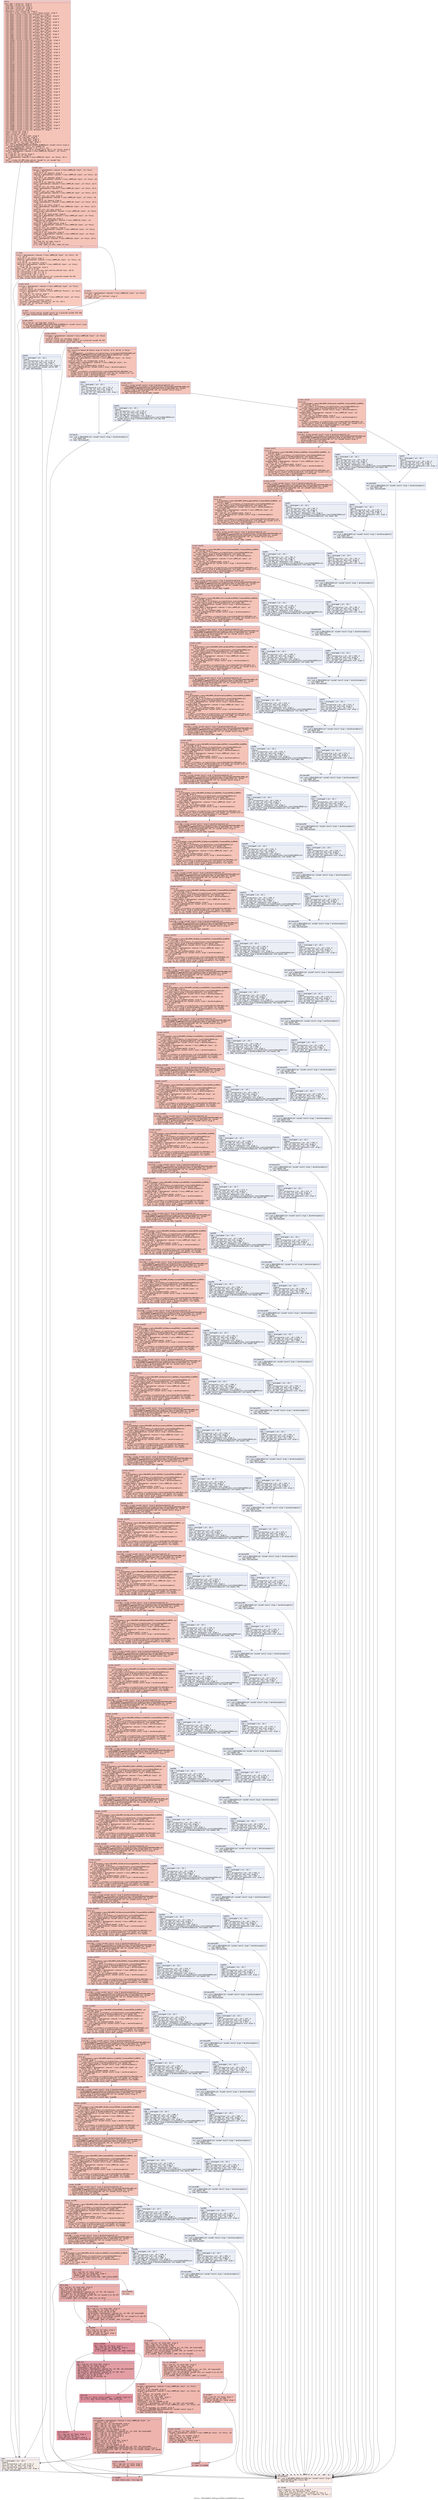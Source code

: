 digraph "CFG for '_ZN9LAMMPS_NS5InputC2EPNS_6LAMMPSEiPPc' function" {
	label="CFG for '_ZN9LAMMPS_NS5InputC2EPNS_6LAMMPSEiPPc' function";

	Node0x562873449ab0 [shape=record,color="#3d50c3ff", style=filled, fillcolor="#e97a5f70" fontname="Courier",label="{entry:\l|  %this.addr = alloca ptr, align 8\l  %lmp.addr = alloca ptr, align 8\l  %argc.addr = alloca i32, align 4\l  %argv.addr = alloca ptr, align 8\l  %exn.slot = alloca ptr, align 8\l  %ehselector.slot = alloca i32, align 4\l  %ref.tmp = alloca %\"class.std::__cxx11::basic_string\", align 8\l  %ref.tmp15 = alloca %\"class.std::allocator.0\", align 1\l  %ref.tmp22 = alloca %\"class.std::__cxx11::basic_string\", align 8\l  %ref.tmp23 = alloca %\"class.std::allocator.0\", align 1\l  %ref.tmp32 = alloca %\"class.std::__cxx11::basic_string\", align 8\l  %ref.tmp33 = alloca %\"class.std::allocator.0\", align 1\l  %ref.tmp42 = alloca %\"class.std::__cxx11::basic_string\", align 8\l  %ref.tmp43 = alloca %\"class.std::allocator.0\", align 1\l  %ref.tmp52 = alloca %\"class.std::__cxx11::basic_string\", align 8\l  %ref.tmp53 = alloca %\"class.std::allocator.0\", align 1\l  %ref.tmp62 = alloca %\"class.std::__cxx11::basic_string\", align 8\l  %ref.tmp63 = alloca %\"class.std::allocator.0\", align 1\l  %ref.tmp72 = alloca %\"class.std::__cxx11::basic_string\", align 8\l  %ref.tmp73 = alloca %\"class.std::allocator.0\", align 1\l  %ref.tmp82 = alloca %\"class.std::__cxx11::basic_string\", align 8\l  %ref.tmp83 = alloca %\"class.std::allocator.0\", align 1\l  %ref.tmp92 = alloca %\"class.std::__cxx11::basic_string\", align 8\l  %ref.tmp93 = alloca %\"class.std::allocator.0\", align 1\l  %ref.tmp102 = alloca %\"class.std::__cxx11::basic_string\", align 8\l  %ref.tmp103 = alloca %\"class.std::allocator.0\", align 1\l  %ref.tmp112 = alloca %\"class.std::__cxx11::basic_string\", align 8\l  %ref.tmp113 = alloca %\"class.std::allocator.0\", align 1\l  %ref.tmp122 = alloca %\"class.std::__cxx11::basic_string\", align 8\l  %ref.tmp123 = alloca %\"class.std::allocator.0\", align 1\l  %ref.tmp132 = alloca %\"class.std::__cxx11::basic_string\", align 8\l  %ref.tmp133 = alloca %\"class.std::allocator.0\", align 1\l  %ref.tmp142 = alloca %\"class.std::__cxx11::basic_string\", align 8\l  %ref.tmp143 = alloca %\"class.std::allocator.0\", align 1\l  %ref.tmp152 = alloca %\"class.std::__cxx11::basic_string\", align 8\l  %ref.tmp153 = alloca %\"class.std::allocator.0\", align 1\l  %ref.tmp162 = alloca %\"class.std::__cxx11::basic_string\", align 8\l  %ref.tmp163 = alloca %\"class.std::allocator.0\", align 1\l  %ref.tmp172 = alloca %\"class.std::__cxx11::basic_string\", align 8\l  %ref.tmp173 = alloca %\"class.std::allocator.0\", align 1\l  %ref.tmp182 = alloca %\"class.std::__cxx11::basic_string\", align 8\l  %ref.tmp183 = alloca %\"class.std::allocator.0\", align 1\l  %ref.tmp192 = alloca %\"class.std::__cxx11::basic_string\", align 8\l  %ref.tmp193 = alloca %\"class.std::allocator.0\", align 1\l  %ref.tmp202 = alloca %\"class.std::__cxx11::basic_string\", align 8\l  %ref.tmp203 = alloca %\"class.std::allocator.0\", align 1\l  %ref.tmp212 = alloca %\"class.std::__cxx11::basic_string\", align 8\l  %ref.tmp213 = alloca %\"class.std::allocator.0\", align 1\l  %ref.tmp222 = alloca %\"class.std::__cxx11::basic_string\", align 8\l  %ref.tmp223 = alloca %\"class.std::allocator.0\", align 1\l  %ref.tmp232 = alloca %\"class.std::__cxx11::basic_string\", align 8\l  %ref.tmp233 = alloca %\"class.std::allocator.0\", align 1\l  %ref.tmp242 = alloca %\"class.std::__cxx11::basic_string\", align 8\l  %ref.tmp243 = alloca %\"class.std::allocator.0\", align 1\l  %ref.tmp252 = alloca %\"class.std::__cxx11::basic_string\", align 8\l  %ref.tmp253 = alloca %\"class.std::allocator.0\", align 1\l  %ref.tmp262 = alloca %\"class.std::__cxx11::basic_string\", align 8\l  %ref.tmp263 = alloca %\"class.std::allocator.0\", align 1\l  %ref.tmp272 = alloca %\"class.std::__cxx11::basic_string\", align 8\l  %ref.tmp273 = alloca %\"class.std::allocator.0\", align 1\l  %ref.tmp282 = alloca %\"class.std::__cxx11::basic_string\", align 8\l  %ref.tmp283 = alloca %\"class.std::allocator.0\", align 1\l  %ref.tmp292 = alloca %\"class.std::__cxx11::basic_string\", align 8\l  %ref.tmp293 = alloca %\"class.std::allocator.0\", align 1\l  %ref.tmp302 = alloca %\"class.std::__cxx11::basic_string\", align 8\l  %ref.tmp303 = alloca %\"class.std::allocator.0\", align 1\l  %ref.tmp312 = alloca %\"class.std::__cxx11::basic_string\", align 8\l  %ref.tmp313 = alloca %\"class.std::allocator.0\", align 1\l  %ref.tmp322 = alloca %\"class.std::__cxx11::basic_string\", align 8\l  %ref.tmp323 = alloca %\"class.std::allocator.0\", align 1\l  %ref.tmp332 = alloca %\"class.std::__cxx11::basic_string\", align 8\l  %ref.tmp333 = alloca %\"class.std::allocator.0\", align 1\l  %ref.tmp342 = alloca %\"class.std::__cxx11::basic_string\", align 8\l  %ref.tmp343 = alloca %\"class.std::allocator.0\", align 1\l  %ref.tmp352 = alloca %\"class.std::__cxx11::basic_string\", align 8\l  %ref.tmp353 = alloca %\"class.std::allocator.0\", align 1\l  %ref.tmp362 = alloca %\"class.std::__cxx11::basic_string\", align 8\l  %ref.tmp363 = alloca %\"class.std::allocator.0\", align 1\l  %ref.tmp372 = alloca %\"class.std::__cxx11::basic_string\", align 8\l  %ref.tmp373 = alloca %\"class.std::allocator.0\", align 1\l  %ref.tmp382 = alloca %\"class.std::__cxx11::basic_string\", align 8\l  %ref.tmp383 = alloca %\"class.std::allocator.0\", align 1\l  %ref.tmp392 = alloca %\"class.std::__cxx11::basic_string\", align 8\l  %ref.tmp393 = alloca %\"class.std::allocator.0\", align 1\l  %iarg = alloca i32, align 4\l  %jarg = alloca i32, align 4\l  %tmp = alloca ptr, align 8\l  store ptr %this, ptr %this.addr, align 8\l  store ptr %lmp, ptr %lmp.addr, align 8\l  store i32 %argc, ptr %argc.addr, align 4\l  store ptr %argv, ptr %argv.addr, align 8\l  %this1 = load ptr, ptr %this.addr, align 8\l  %0 = load ptr, ptr %lmp.addr, align 8\l  call void @_ZN9LAMMPS_NS8PointersC2EPNS_6LAMMPSE(ptr noundef nonnull align 8\l... dereferenceable(184) %this1, ptr noundef %0)\l  store ptr getelementptr inbounds (\{ [4 x ptr] \}, ptr\l... @_ZTVN9LAMMPS_NS5InputE, i32 0, inrange i32 0, i32 2), ptr %this1, align 8\l  %world = getelementptr inbounds %\"class.LAMMPS_NS::Pointers\", ptr %this1,\l... i32 0, i32 16\l  %1 = load ptr, ptr %world, align 8\l  %2 = load ptr, ptr %1, align 8\l  %me = getelementptr inbounds %\"class.LAMMPS_NS::Input\", ptr %this1, i32 0,\l... i32 7\l  %call = invoke i32 @MPI_Comm_rank(ptr noundef %2, ptr noundef %me)\l          to label %invoke.cont unwind label %lpad\l}"];
	Node0x562873449ab0 -> Node0x56287343d1f0[tooltip="entry -> invoke.cont\nProbability 100.00%" ];
	Node0x562873449ab0 -> Node0x56287343d2d0[tooltip="entry -> lpad\nProbability 0.00%" ];
	Node0x56287343d1f0 [shape=record,color="#3d50c3ff", style=filled, fillcolor="#e97a5f70" fontname="Courier",label="{invoke.cont:\l|  %maxwork = getelementptr inbounds %\"class.LAMMPS_NS::Input\", ptr %this1,\l... i32 0, i32 14\l  store i32 0, ptr %maxwork, align 8\l  %maxcopy = getelementptr inbounds %\"class.LAMMPS_NS::Input\", ptr %this1, i32\l... 0, i32 13\l  store i32 0, ptr %maxcopy, align 4\l  %maxline = getelementptr inbounds %\"class.LAMMPS_NS::Input\", ptr %this1, i32\l... 0, i32 12\l  store i32 0, ptr %maxline, align 8\l  %work = getelementptr inbounds %\"class.LAMMPS_NS::Input\", ptr %this1, i32 0,\l... i32 11\l  store ptr null, ptr %work, align 8\l  %copy = getelementptr inbounds %\"class.LAMMPS_NS::Input\", ptr %this1, i32 0,\l... i32 10\l  store ptr null, ptr %copy, align 8\l  %line = getelementptr inbounds %\"class.LAMMPS_NS::Input\", ptr %this1, i32 0,\l... i32 9\l  store ptr null, ptr %line, align 8\l  %maxarg = getelementptr inbounds %\"class.LAMMPS_NS::Input\", ptr %this1, i32\l... 0, i32 8\l  store i32 0, ptr %maxarg, align 4\l  %narg = getelementptr inbounds %\"class.LAMMPS_NS::Input\", ptr %this1, i32 0,\l... i32 1\l  store i32 0, ptr %narg, align 8\l  %arg = getelementptr inbounds %\"class.LAMMPS_NS::Input\", ptr %this1, i32 0,\l... i32 2\l  store ptr null, ptr %arg, align 8\l  %echo_screen = getelementptr inbounds %\"class.LAMMPS_NS::Input\", ptr %this1,\l... i32 0, i32 5\l  store i32 0, ptr %echo_screen, align 8\l  %echo_log = getelementptr inbounds %\"class.LAMMPS_NS::Input\", ptr %this1,\l... i32 0, i32 6\l  store i32 1, ptr %echo_log, align 4\l  %label_active = getelementptr inbounds %\"class.LAMMPS_NS::Input\", ptr\l... %this1, i32 0, i32 17\l  store i32 0, ptr %label_active, align 4\l  %labelstr = getelementptr inbounds %\"class.LAMMPS_NS::Input\", ptr %this1,\l... i32 0, i32 18\l  store ptr null, ptr %labelstr, align 8\l  %jump_skip = getelementptr inbounds %\"class.LAMMPS_NS::Input\", ptr %this1,\l... i32 0, i32 19\l  store i32 0, ptr %jump_skip, align 8\l  %utf8_warn = getelementptr inbounds %\"class.LAMMPS_NS::Input\", ptr %this1,\l... i32 0, i32 20\l  store i8 1, ptr %utf8_warn, align 4\l  %me2 = getelementptr inbounds %\"class.LAMMPS_NS::Input\", ptr %this1, i32 0,\l... i32 7\l  %3 = load i32, ptr %me2, align 8\l  %cmp = icmp eq i32 %3, 0\l  br i1 %cmp, label %if.then, label %if.else\l|{<s0>T|<s1>F}}"];
	Node0x56287343d1f0:s0 -> Node0x562873452ff0[tooltip="invoke.cont -> if.then\nProbability 37.50%" ];
	Node0x56287343d1f0:s1 -> Node0x562873453060[tooltip="invoke.cont -> if.else\nProbability 62.50%" ];
	Node0x562873452ff0 [shape=record,color="#3d50c3ff", style=filled, fillcolor="#ef886b70" fontname="Courier",label="{if.then:\l|  %nfile = getelementptr inbounds %\"class.LAMMPS_NS::Input\", ptr %this1, i32\l... 0, i32 15\l  store i32 1, ptr %nfile, align 4\l  %maxfile = getelementptr inbounds %\"class.LAMMPS_NS::Input\", ptr %this1, i32\l... 0, i32 16\l  store i32 16, ptr %maxfile, align 8\l  %maxfile3 = getelementptr inbounds %\"class.LAMMPS_NS::Input\", ptr %this1,\l... i32 0, i32 16\l  %4 = load i32, ptr %maxfile3, align 8\l  %conv = sext i32 %4 to i64\l  %5 = call \{ i64, i1 \} @llvm.umul.with.overflow.i64(i64 %conv, i64 8)\l  %6 = extractvalue \{ i64, i1 \} %5, 1\l  %7 = extractvalue \{ i64, i1 \} %5, 0\l  %8 = select i1 %6, i64 -1, i64 %7\l  %call5 = invoke noalias noundef nonnull ptr @_Znam(i64 noundef %8) #15\l          to label %invoke.cont4 unwind label %lpad\l}"];
	Node0x562873452ff0 -> Node0x562873453b40[tooltip="if.then -> invoke.cont4\nProbability 100.00%" ];
	Node0x562873452ff0 -> Node0x56287343d2d0[tooltip="if.then -> lpad\nProbability 0.00%" ];
	Node0x562873453b40 [shape=record,color="#3d50c3ff", style=filled, fillcolor="#ef886b70" fontname="Courier",label="{invoke.cont4:\l|  %infiles = getelementptr inbounds %\"class.LAMMPS_NS::Input\", ptr %this1,\l... i32 0, i32 21\l  store ptr %call5, ptr %infiles, align 8\l  %infile = getelementptr inbounds %\"class.LAMMPS_NS::Pointers\", ptr %this1,\l... i32 0, i32 17\l  %9 = load ptr, ptr %infile, align 8\l  %10 = load ptr, ptr %9, align 8\l  %infiles6 = getelementptr inbounds %\"class.LAMMPS_NS::Input\", ptr %this1,\l... i32 0, i32 21\l  %11 = load ptr, ptr %infiles6, align 8\l  %arrayidx = getelementptr inbounds ptr, ptr %11, i64 0\l  store ptr %10, ptr %arrayidx, align 8\l  br label %if.end\l}"];
	Node0x562873453b40 -> Node0x562873454420[tooltip="invoke.cont4 -> if.end\nProbability 100.00%" ];
	Node0x56287343d2d0 [shape=record,color="#3d50c3ff", style=filled, fillcolor="#e8d6cc70" fontname="Courier",label="{lpad:\l|  %12 = landingpad \{ ptr, i32 \}\l          cleanup\l  %13 = extractvalue \{ ptr, i32 \} %12, 0\l  store ptr %13, ptr %exn.slot, align 8\l  %14 = extractvalue \{ ptr, i32 \} %12, 1\l  store i32 %14, ptr %ehselector.slot, align 4\l  br label %ehcleanup452\l}"];
	Node0x56287343d2d0 -> Node0x5628734547b0[tooltip="lpad -> ehcleanup452\nProbability 100.00%" ];
	Node0x562873453060 [shape=record,color="#3d50c3ff", style=filled, fillcolor="#ec7f6370" fontname="Courier",label="{if.else:\l|  %infiles7 = getelementptr inbounds %\"class.LAMMPS_NS::Input\", ptr %this1,\l... i32 0, i32 21\l  store ptr null, ptr %infiles7, align 8\l  br label %if.end\l}"];
	Node0x562873453060 -> Node0x562873454420[tooltip="if.else -> if.end\nProbability 100.00%" ];
	Node0x562873454420 [shape=record,color="#3d50c3ff", style=filled, fillcolor="#e97a5f70" fontname="Courier",label="{if.end:\l|  %call9 = invoke noalias noundef nonnull ptr @_Znwm(i64 noundef 376) #15\l          to label %invoke.cont8 unwind label %lpad\l}"];
	Node0x562873454420 -> Node0x562873454b20[tooltip="if.end -> invoke.cont8\nProbability 100.00%" ];
	Node0x562873454420 -> Node0x56287343d2d0[tooltip="if.end -> lpad\nProbability 0.00%" ];
	Node0x562873454b20 [shape=record,color="#3d50c3ff", style=filled, fillcolor="#e97a5f70" fontname="Courier",label="{invoke.cont8:\l|  %15 = load ptr, ptr %lmp.addr, align 8\l  invoke void @_ZN9LAMMPS_NS8VariableC1EPNS_6LAMMPSE(ptr noundef nonnull align\l... 8 dereferenceable(376) %call9, ptr noundef %15)\l          to label %invoke.cont11 unwind label %lpad10\l}"];
	Node0x562873454b20 -> Node0x562873454e20[tooltip="invoke.cont8 -> invoke.cont11\nProbability 100.00%" ];
	Node0x562873454b20 -> Node0x562873454f00[tooltip="invoke.cont8 -> lpad10\nProbability 0.00%" ];
	Node0x562873454e20 [shape=record,color="#3d50c3ff", style=filled, fillcolor="#e97a5f70" fontname="Courier",label="{invoke.cont11:\l|  %variable = getelementptr inbounds %\"class.LAMMPS_NS::Input\", ptr %this1,\l... i32 0, i32 3\l  store ptr %call9, ptr %variable, align 8\l  %call13 = invoke noalias noundef nonnull ptr @_Znwm(i64 noundef 48) #15\l          to label %invoke.cont12 unwind label %lpad\l}"];
	Node0x562873454e20 -> Node0x562873455430[tooltip="invoke.cont11 -> invoke.cont12\nProbability 100.00%" ];
	Node0x562873454e20 -> Node0x56287343d2d0[tooltip="invoke.cont11 -> lpad\nProbability 0.00%" ];
	Node0x562873455430 [shape=record,color="#3d50c3ff", style=filled, fillcolor="#e97a5f70" fontname="Courier",label="{invoke.cont12:\l|  call void @llvm.memset.p0.i64(ptr align 16 %call13, i8 0, i64 48, i1 false)\l  call void\l... @_ZNSt3mapINSt7__cxx1112basic_stringIcSt11char_traitsIcESaIcEEEPFPN9LAMMPS_NS7\l...CommandEPNS6_6LAMMPSEESt4lessIS5_ESaISt4pairIKS5_SC_EEEC2Ev(ptr noundef\l... nonnull align 8 dereferenceable(48) %call13) #16\l  %command_map = getelementptr inbounds %\"class.LAMMPS_NS::Input\", ptr %this1,\l... i32 0, i32 22\l  store ptr %call13, ptr %command_map, align 8\l  %command_map14 = getelementptr inbounds %\"class.LAMMPS_NS::Input\", ptr\l... %this1, i32 0, i32 22\l  %16 = load ptr, ptr %command_map14, align 8\l  call void @_ZNSaIcEC1Ev(ptr noundef nonnull align 1 dereferenceable(1)\l... %ref.tmp15) #16\l  invoke void\l... @_ZNSt7__cxx1112basic_stringIcSt11char_traitsIcESaIcEEC2IS3_EEPKcRKS3_(ptr\l... noundef nonnull align 8 dereferenceable(32) %ref.tmp, ptr noundef @.str, ptr\l... noundef nonnull align 1 dereferenceable(1) %ref.tmp15)\l          to label %invoke.cont17 unwind label %lpad16\l}"];
	Node0x562873455430 -> Node0x5628734561c0[tooltip="invoke.cont12 -> invoke.cont17\nProbability 100.00%" ];
	Node0x562873455430 -> Node0x5628734562a0[tooltip="invoke.cont12 -> lpad16\nProbability 0.00%" ];
	Node0x5628734561c0 [shape=record,color="#3d50c3ff", style=filled, fillcolor="#e97a5f70" fontname="Courier",label="{invoke.cont17:\l|  %call20 = invoke noundef nonnull align 8 dereferenceable(8) ptr\l... @_ZNSt3mapINSt7__cxx1112basic_stringIcSt11char_traitsIcESaIcEEEPFPN9LAMMPS_NS7\l...CommandEPNS6_6LAMMPSEESt4lessIS5_ESaISt4pairIKS5_SC_EEEixEOS5_(ptr noundef\l... nonnull align 8 dereferenceable(48) %16, ptr noundef nonnull align 8\l... dereferenceable(32) %ref.tmp)\l          to label %invoke.cont19 unwind label %lpad18\l}"];
	Node0x5628734561c0 -> Node0x562873456110[tooltip="invoke.cont17 -> invoke.cont19\nProbability 100.00%" ];
	Node0x5628734561c0 -> Node0x562873457760[tooltip="invoke.cont17 -> lpad18\nProbability 0.00%" ];
	Node0x562873456110 [shape=record,color="#3d50c3ff", style=filled, fillcolor="#e97a5f70" fontname="Courier",label="{invoke.cont19:\l|  store ptr\l... @_ZL15command_creatorIN9LAMMPS_NS10AngleWriteEEPNS0_7CommandEPNS0_6LAMMPSE,\l... ptr %call20, align 8\l  call void @_ZNSt7__cxx1112basic_stringIcSt11char_traitsIcESaIcEED1Ev(ptr\l... noundef nonnull align 8 dereferenceable(32) %ref.tmp) #16\l  call void @_ZNSaIcED1Ev(ptr noundef nonnull align 1 dereferenceable(1)\l... %ref.tmp15) #16\l  %command_map21 = getelementptr inbounds %\"class.LAMMPS_NS::Input\", ptr\l... %this1, i32 0, i32 22\l  %17 = load ptr, ptr %command_map21, align 8\l  call void @_ZNSaIcEC1Ev(ptr noundef nonnull align 1 dereferenceable(1)\l... %ref.tmp23) #16\l  invoke void\l... @_ZNSt7__cxx1112basic_stringIcSt11char_traitsIcESaIcEEC2IS3_EEPKcRKS3_(ptr\l... noundef nonnull align 8 dereferenceable(32) %ref.tmp22, ptr noundef @.str.1,\l... ptr noundef nonnull align 1 dereferenceable(1) %ref.tmp23)\l          to label %invoke.cont25 unwind label %lpad24\l}"];
	Node0x562873456110 -> Node0x562873458340[tooltip="invoke.cont19 -> invoke.cont25\nProbability 100.00%" ];
	Node0x562873456110 -> Node0x562873458420[tooltip="invoke.cont19 -> lpad24\nProbability 0.00%" ];
	Node0x562873458340 [shape=record,color="#3d50c3ff", style=filled, fillcolor="#e97a5f70" fontname="Courier",label="{invoke.cont25:\l|  %call28 = invoke noundef nonnull align 8 dereferenceable(8) ptr\l... @_ZNSt3mapINSt7__cxx1112basic_stringIcSt11char_traitsIcESaIcEEEPFPN9LAMMPS_NS7\l...CommandEPNS6_6LAMMPSEESt4lessIS5_ESaISt4pairIKS5_SC_EEEixEOS5_(ptr noundef\l... nonnull align 8 dereferenceable(48) %17, ptr noundef nonnull align 8\l... dereferenceable(32) %ref.tmp22)\l          to label %invoke.cont27 unwind label %lpad26\l}"];
	Node0x562873458340 -> Node0x5628734582f0[tooltip="invoke.cont25 -> invoke.cont27\nProbability 100.00%" ];
	Node0x562873458340 -> Node0x562873458750[tooltip="invoke.cont25 -> lpad26\nProbability 0.00%" ];
	Node0x5628734582f0 [shape=record,color="#3d50c3ff", style=filled, fillcolor="#e97a5f70" fontname="Courier",label="{invoke.cont27:\l|  store ptr\l... @_ZL15command_creatorIN9LAMMPS_NS7BalanceEEPNS0_7CommandEPNS0_6LAMMPSE, ptr\l... %call28, align 8\l  call void @_ZNSt7__cxx1112basic_stringIcSt11char_traitsIcESaIcEED1Ev(ptr\l... noundef nonnull align 8 dereferenceable(32) %ref.tmp22) #16\l  call void @_ZNSaIcED1Ev(ptr noundef nonnull align 1 dereferenceable(1)\l... %ref.tmp23) #16\l  %command_map31 = getelementptr inbounds %\"class.LAMMPS_NS::Input\", ptr\l... %this1, i32 0, i32 22\l  %18 = load ptr, ptr %command_map31, align 8\l  call void @_ZNSaIcEC1Ev(ptr noundef nonnull align 1 dereferenceable(1)\l... %ref.tmp33) #16\l  invoke void\l... @_ZNSt7__cxx1112basic_stringIcSt11char_traitsIcESaIcEEC2IS3_EEPKcRKS3_(ptr\l... noundef nonnull align 8 dereferenceable(32) %ref.tmp32, ptr noundef @.str.2,\l... ptr noundef nonnull align 1 dereferenceable(1) %ref.tmp33)\l          to label %invoke.cont35 unwind label %lpad34\l}"];
	Node0x5628734582f0 -> Node0x562873458f30[tooltip="invoke.cont27 -> invoke.cont35\nProbability 100.00%" ];
	Node0x5628734582f0 -> Node0x562873459010[tooltip="invoke.cont27 -> lpad34\nProbability 0.00%" ];
	Node0x562873458f30 [shape=record,color="#3d50c3ff", style=filled, fillcolor="#e97a5f70" fontname="Courier",label="{invoke.cont35:\l|  %call38 = invoke noundef nonnull align 8 dereferenceable(8) ptr\l... @_ZNSt3mapINSt7__cxx1112basic_stringIcSt11char_traitsIcESaIcEEEPFPN9LAMMPS_NS7\l...CommandEPNS6_6LAMMPSEESt4lessIS5_ESaISt4pairIKS5_SC_EEEixEOS5_(ptr noundef\l... nonnull align 8 dereferenceable(48) %18, ptr noundef nonnull align 8\l... dereferenceable(32) %ref.tmp32)\l          to label %invoke.cont37 unwind label %lpad36\l}"];
	Node0x562873458f30 -> Node0x562873458ee0[tooltip="invoke.cont35 -> invoke.cont37\nProbability 100.00%" ];
	Node0x562873458f30 -> Node0x562873459340[tooltip="invoke.cont35 -> lpad36\nProbability 0.00%" ];
	Node0x562873458ee0 [shape=record,color="#3d50c3ff", style=filled, fillcolor="#e97a5f70" fontname="Courier",label="{invoke.cont37:\l|  store ptr\l... @_ZL15command_creatorIN9LAMMPS_NS9ChangeBoxEEPNS0_7CommandEPNS0_6LAMMPSE, ptr\l... %call38, align 8\l  call void @_ZNSt7__cxx1112basic_stringIcSt11char_traitsIcESaIcEED1Ev(ptr\l... noundef nonnull align 8 dereferenceable(32) %ref.tmp32) #16\l  call void @_ZNSaIcED1Ev(ptr noundef nonnull align 1 dereferenceable(1)\l... %ref.tmp33) #16\l  %command_map41 = getelementptr inbounds %\"class.LAMMPS_NS::Input\", ptr\l... %this1, i32 0, i32 22\l  %19 = load ptr, ptr %command_map41, align 8\l  call void @_ZNSaIcEC1Ev(ptr noundef nonnull align 1 dereferenceable(1)\l... %ref.tmp43) #16\l  invoke void\l... @_ZNSt7__cxx1112basic_stringIcSt11char_traitsIcESaIcEEC2IS3_EEPKcRKS3_(ptr\l... noundef nonnull align 8 dereferenceable(32) %ref.tmp42, ptr noundef @.str.3,\l... ptr noundef nonnull align 1 dereferenceable(1) %ref.tmp43)\l          to label %invoke.cont45 unwind label %lpad44\l}"];
	Node0x562873458ee0 -> Node0x562873459b20[tooltip="invoke.cont37 -> invoke.cont45\nProbability 100.00%" ];
	Node0x562873458ee0 -> Node0x562873459c00[tooltip="invoke.cont37 -> lpad44\nProbability 0.00%" ];
	Node0x562873459b20 [shape=record,color="#3d50c3ff", style=filled, fillcolor="#e97a5f70" fontname="Courier",label="{invoke.cont45:\l|  %call48 = invoke noundef nonnull align 8 dereferenceable(8) ptr\l... @_ZNSt3mapINSt7__cxx1112basic_stringIcSt11char_traitsIcESaIcEEEPFPN9LAMMPS_NS7\l...CommandEPNS6_6LAMMPSEESt4lessIS5_ESaISt4pairIKS5_SC_EEEixEOS5_(ptr noundef\l... nonnull align 8 dereferenceable(48) %19, ptr noundef nonnull align 8\l... dereferenceable(32) %ref.tmp42)\l          to label %invoke.cont47 unwind label %lpad46\l}"];
	Node0x562873459b20 -> Node0x562873459ad0[tooltip="invoke.cont45 -> invoke.cont47\nProbability 100.00%" ];
	Node0x562873459b20 -> Node0x562873459f30[tooltip="invoke.cont45 -> lpad46\nProbability 0.00%" ];
	Node0x562873459ad0 [shape=record,color="#3d50c3ff", style=filled, fillcolor="#e97a5f70" fontname="Courier",label="{invoke.cont47:\l|  store ptr\l... @_ZL15command_creatorIN9LAMMPS_NS11CreateAtomsEEPNS0_7CommandEPNS0_6LAMMPSE,\l... ptr %call48, align 8\l  call void @_ZNSt7__cxx1112basic_stringIcSt11char_traitsIcESaIcEED1Ev(ptr\l... noundef nonnull align 8 dereferenceable(32) %ref.tmp42) #16\l  call void @_ZNSaIcED1Ev(ptr noundef nonnull align 1 dereferenceable(1)\l... %ref.tmp43) #16\l  %command_map51 = getelementptr inbounds %\"class.LAMMPS_NS::Input\", ptr\l... %this1, i32 0, i32 22\l  %20 = load ptr, ptr %command_map51, align 8\l  call void @_ZNSaIcEC1Ev(ptr noundef nonnull align 1 dereferenceable(1)\l... %ref.tmp53) #16\l  invoke void\l... @_ZNSt7__cxx1112basic_stringIcSt11char_traitsIcESaIcEEC2IS3_EEPKcRKS3_(ptr\l... noundef nonnull align 8 dereferenceable(32) %ref.tmp52, ptr noundef @.str.4,\l... ptr noundef nonnull align 1 dereferenceable(1) %ref.tmp53)\l          to label %invoke.cont55 unwind label %lpad54\l}"];
	Node0x562873459ad0 -> Node0x56287345a780[tooltip="invoke.cont47 -> invoke.cont55\nProbability 100.00%" ];
	Node0x562873459ad0 -> Node0x56287345a800[tooltip="invoke.cont47 -> lpad54\nProbability 0.00%" ];
	Node0x56287345a780 [shape=record,color="#3d50c3ff", style=filled, fillcolor="#e97a5f70" fontname="Courier",label="{invoke.cont55:\l|  %call58 = invoke noundef nonnull align 8 dereferenceable(8) ptr\l... @_ZNSt3mapINSt7__cxx1112basic_stringIcSt11char_traitsIcESaIcEEEPFPN9LAMMPS_NS7\l...CommandEPNS6_6LAMMPSEESt4lessIS5_ESaISt4pairIKS5_SC_EEEixEOS5_(ptr noundef\l... nonnull align 8 dereferenceable(48) %20, ptr noundef nonnull align 8\l... dereferenceable(32) %ref.tmp52)\l          to label %invoke.cont57 unwind label %lpad56\l}"];
	Node0x56287345a780 -> Node0x56287345a730[tooltip="invoke.cont55 -> invoke.cont57\nProbability 100.00%" ];
	Node0x56287345a780 -> Node0x56287345ab30[tooltip="invoke.cont55 -> lpad56\nProbability 0.00%" ];
	Node0x56287345a730 [shape=record,color="#3d50c3ff", style=filled, fillcolor="#e97a5f70" fontname="Courier",label="{invoke.cont57:\l|  store ptr\l... @_ZL15command_creatorIN9LAMMPS_NS11CreateBondsEEPNS0_7CommandEPNS0_6LAMMPSE,\l... ptr %call58, align 8\l  call void @_ZNSt7__cxx1112basic_stringIcSt11char_traitsIcESaIcEED1Ev(ptr\l... noundef nonnull align 8 dereferenceable(32) %ref.tmp52) #16\l  call void @_ZNSaIcED1Ev(ptr noundef nonnull align 1 dereferenceable(1)\l... %ref.tmp53) #16\l  %command_map61 = getelementptr inbounds %\"class.LAMMPS_NS::Input\", ptr\l... %this1, i32 0, i32 22\l  %21 = load ptr, ptr %command_map61, align 8\l  call void @_ZNSaIcEC1Ev(ptr noundef nonnull align 1 dereferenceable(1)\l... %ref.tmp63) #16\l  invoke void\l... @_ZNSt7__cxx1112basic_stringIcSt11char_traitsIcESaIcEEC2IS3_EEPKcRKS3_(ptr\l... noundef nonnull align 8 dereferenceable(32) %ref.tmp62, ptr noundef @.str.5,\l... ptr noundef nonnull align 1 dereferenceable(1) %ref.tmp63)\l          to label %invoke.cont65 unwind label %lpad64\l}"];
	Node0x56287345a730 -> Node0x56287345b380[tooltip="invoke.cont57 -> invoke.cont65\nProbability 100.00%" ];
	Node0x56287345a730 -> Node0x56287345b400[tooltip="invoke.cont57 -> lpad64\nProbability 0.00%" ];
	Node0x56287345b380 [shape=record,color="#3d50c3ff", style=filled, fillcolor="#e97a5f70" fontname="Courier",label="{invoke.cont65:\l|  %call68 = invoke noundef nonnull align 8 dereferenceable(8) ptr\l... @_ZNSt3mapINSt7__cxx1112basic_stringIcSt11char_traitsIcESaIcEEEPFPN9LAMMPS_NS7\l...CommandEPNS6_6LAMMPSEESt4lessIS5_ESaISt4pairIKS5_SC_EEEixEOS5_(ptr noundef\l... nonnull align 8 dereferenceable(48) %21, ptr noundef nonnull align 8\l... dereferenceable(32) %ref.tmp62)\l          to label %invoke.cont67 unwind label %lpad66\l}"];
	Node0x56287345b380 -> Node0x56287345b330[tooltip="invoke.cont65 -> invoke.cont67\nProbability 100.00%" ];
	Node0x56287345b380 -> Node0x56287345b730[tooltip="invoke.cont65 -> lpad66\nProbability 0.00%" ];
	Node0x56287345b330 [shape=record,color="#3d50c3ff", style=filled, fillcolor="#e97a5f70" fontname="Courier",label="{invoke.cont67:\l|  store ptr\l... @_ZL15command_creatorIN9LAMMPS_NS9CreateBoxEEPNS0_7CommandEPNS0_6LAMMPSE, ptr\l... %call68, align 8\l  call void @_ZNSt7__cxx1112basic_stringIcSt11char_traitsIcESaIcEED1Ev(ptr\l... noundef nonnull align 8 dereferenceable(32) %ref.tmp62) #16\l  call void @_ZNSaIcED1Ev(ptr noundef nonnull align 1 dereferenceable(1)\l... %ref.tmp63) #16\l  %command_map71 = getelementptr inbounds %\"class.LAMMPS_NS::Input\", ptr\l... %this1, i32 0, i32 22\l  %22 = load ptr, ptr %command_map71, align 8\l  call void @_ZNSaIcEC1Ev(ptr noundef nonnull align 1 dereferenceable(1)\l... %ref.tmp73) #16\l  invoke void\l... @_ZNSt7__cxx1112basic_stringIcSt11char_traitsIcESaIcEEC2IS3_EEPKcRKS3_(ptr\l... noundef nonnull align 8 dereferenceable(32) %ref.tmp72, ptr noundef @.str.6,\l... ptr noundef nonnull align 1 dereferenceable(1) %ref.tmp73)\l          to label %invoke.cont75 unwind label %lpad74\l}"];
	Node0x56287345b330 -> Node0x56287345bf10[tooltip="invoke.cont67 -> invoke.cont75\nProbability 100.00%" ];
	Node0x56287345b330 -> Node0x56287345bff0[tooltip="invoke.cont67 -> lpad74\nProbability 0.00%" ];
	Node0x56287345bf10 [shape=record,color="#3d50c3ff", style=filled, fillcolor="#e97a5f70" fontname="Courier",label="{invoke.cont75:\l|  %call78 = invoke noundef nonnull align 8 dereferenceable(8) ptr\l... @_ZNSt3mapINSt7__cxx1112basic_stringIcSt11char_traitsIcESaIcEEEPFPN9LAMMPS_NS7\l...CommandEPNS6_6LAMMPSEESt4lessIS5_ESaISt4pairIKS5_SC_EEEixEOS5_(ptr noundef\l... nonnull align 8 dereferenceable(48) %22, ptr noundef nonnull align 8\l... dereferenceable(32) %ref.tmp72)\l          to label %invoke.cont77 unwind label %lpad76\l}"];
	Node0x56287345bf10 -> Node0x56287345bec0[tooltip="invoke.cont75 -> invoke.cont77\nProbability 100.00%" ];
	Node0x56287345bf10 -> Node0x56287345c320[tooltip="invoke.cont75 -> lpad76\nProbability 0.00%" ];
	Node0x56287345bec0 [shape=record,color="#3d50c3ff", style=filled, fillcolor="#e97a5f70" fontname="Courier",label="{invoke.cont77:\l|  store ptr\l... @_ZL15command_creatorIN9LAMMPS_NS11DeleteAtomsEEPNS0_7CommandEPNS0_6LAMMPSE,\l... ptr %call78, align 8\l  call void @_ZNSt7__cxx1112basic_stringIcSt11char_traitsIcESaIcEED1Ev(ptr\l... noundef nonnull align 8 dereferenceable(32) %ref.tmp72) #16\l  call void @_ZNSaIcED1Ev(ptr noundef nonnull align 1 dereferenceable(1)\l... %ref.tmp73) #16\l  %command_map81 = getelementptr inbounds %\"class.LAMMPS_NS::Input\", ptr\l... %this1, i32 0, i32 22\l  %23 = load ptr, ptr %command_map81, align 8\l  call void @_ZNSaIcEC1Ev(ptr noundef nonnull align 1 dereferenceable(1)\l... %ref.tmp83) #16\l  invoke void\l... @_ZNSt7__cxx1112basic_stringIcSt11char_traitsIcESaIcEEC2IS3_EEPKcRKS3_(ptr\l... noundef nonnull align 8 dereferenceable(32) %ref.tmp82, ptr noundef @.str.7,\l... ptr noundef nonnull align 1 dereferenceable(1) %ref.tmp83)\l          to label %invoke.cont85 unwind label %lpad84\l}"];
	Node0x56287345bec0 -> Node0x56287345cb70[tooltip="invoke.cont77 -> invoke.cont85\nProbability 100.00%" ];
	Node0x56287345bec0 -> Node0x56287345cbf0[tooltip="invoke.cont77 -> lpad84\nProbability 0.00%" ];
	Node0x56287345cb70 [shape=record,color="#3d50c3ff", style=filled, fillcolor="#e97a5f70" fontname="Courier",label="{invoke.cont85:\l|  %call88 = invoke noundef nonnull align 8 dereferenceable(8) ptr\l... @_ZNSt3mapINSt7__cxx1112basic_stringIcSt11char_traitsIcESaIcEEEPFPN9LAMMPS_NS7\l...CommandEPNS6_6LAMMPSEESt4lessIS5_ESaISt4pairIKS5_SC_EEEixEOS5_(ptr noundef\l... nonnull align 8 dereferenceable(48) %23, ptr noundef nonnull align 8\l... dereferenceable(32) %ref.tmp82)\l          to label %invoke.cont87 unwind label %lpad86\l}"];
	Node0x56287345cb70 -> Node0x56287345cb20[tooltip="invoke.cont85 -> invoke.cont87\nProbability 100.00%" ];
	Node0x56287345cb70 -> Node0x56287345cf20[tooltip="invoke.cont85 -> lpad86\nProbability 0.00%" ];
	Node0x56287345cb20 [shape=record,color="#3d50c3ff", style=filled, fillcolor="#e97a5f70" fontname="Courier",label="{invoke.cont87:\l|  store ptr\l... @_ZL15command_creatorIN9LAMMPS_NS11DeleteBondsEEPNS0_7CommandEPNS0_6LAMMPSE,\l... ptr %call88, align 8\l  call void @_ZNSt7__cxx1112basic_stringIcSt11char_traitsIcESaIcEED1Ev(ptr\l... noundef nonnull align 8 dereferenceable(32) %ref.tmp82) #16\l  call void @_ZNSaIcED1Ev(ptr noundef nonnull align 1 dereferenceable(1)\l... %ref.tmp83) #16\l  %command_map91 = getelementptr inbounds %\"class.LAMMPS_NS::Input\", ptr\l... %this1, i32 0, i32 22\l  %24 = load ptr, ptr %command_map91, align 8\l  call void @_ZNSaIcEC1Ev(ptr noundef nonnull align 1 dereferenceable(1)\l... %ref.tmp93) #16\l  invoke void\l... @_ZNSt7__cxx1112basic_stringIcSt11char_traitsIcESaIcEEC2IS3_EEPKcRKS3_(ptr\l... noundef nonnull align 8 dereferenceable(32) %ref.tmp92, ptr noundef @.str.8,\l... ptr noundef nonnull align 1 dereferenceable(1) %ref.tmp93)\l          to label %invoke.cont95 unwind label %lpad94\l}"];
	Node0x56287345cb20 -> Node0x56287345d770[tooltip="invoke.cont87 -> invoke.cont95\nProbability 100.00%" ];
	Node0x56287345cb20 -> Node0x56287345d7f0[tooltip="invoke.cont87 -> lpad94\nProbability 0.00%" ];
	Node0x56287345d770 [shape=record,color="#3d50c3ff", style=filled, fillcolor="#e97a5f70" fontname="Courier",label="{invoke.cont95:\l|  %call98 = invoke noundef nonnull align 8 dereferenceable(8) ptr\l... @_ZNSt3mapINSt7__cxx1112basic_stringIcSt11char_traitsIcESaIcEEEPFPN9LAMMPS_NS7\l...CommandEPNS6_6LAMMPSEESt4lessIS5_ESaISt4pairIKS5_SC_EEEixEOS5_(ptr noundef\l... nonnull align 8 dereferenceable(48) %24, ptr noundef nonnull align 8\l... dereferenceable(32) %ref.tmp92)\l          to label %invoke.cont97 unwind label %lpad96\l}"];
	Node0x56287345d770 -> Node0x56287345d720[tooltip="invoke.cont95 -> invoke.cont97\nProbability 100.00%" ];
	Node0x56287345d770 -> Node0x56287345db20[tooltip="invoke.cont95 -> lpad96\nProbability 0.00%" ];
	Node0x56287345d720 [shape=record,color="#3d50c3ff", style=filled, fillcolor="#e97a5f70" fontname="Courier",label="{invoke.cont97:\l|  store ptr\l... @_ZL15command_creatorIN9LAMMPS_NS10DeprecatedEEPNS0_7CommandEPNS0_6LAMMPSE,\l... ptr %call98, align 8\l  call void @_ZNSt7__cxx1112basic_stringIcSt11char_traitsIcESaIcEED1Ev(ptr\l... noundef nonnull align 8 dereferenceable(32) %ref.tmp92) #16\l  call void @_ZNSaIcED1Ev(ptr noundef nonnull align 1 dereferenceable(1)\l... %ref.tmp93) #16\l  %command_map101 = getelementptr inbounds %\"class.LAMMPS_NS::Input\", ptr\l... %this1, i32 0, i32 22\l  %25 = load ptr, ptr %command_map101, align 8\l  call void @_ZNSaIcEC1Ev(ptr noundef nonnull align 1 dereferenceable(1)\l... %ref.tmp103) #16\l  invoke void\l... @_ZNSt7__cxx1112basic_stringIcSt11char_traitsIcESaIcEEC2IS3_EEPKcRKS3_(ptr\l... noundef nonnull align 8 dereferenceable(32) %ref.tmp102, ptr noundef @.str.9,\l... ptr noundef nonnull align 1 dereferenceable(1) %ref.tmp103)\l          to label %invoke.cont105 unwind label %lpad104\l}"];
	Node0x56287345d720 -> Node0x562873451460[tooltip="invoke.cont97 -> invoke.cont105\nProbability 100.00%" ];
	Node0x56287345d720 -> Node0x5628734514e0[tooltip="invoke.cont97 -> lpad104\nProbability 0.00%" ];
	Node0x562873451460 [shape=record,color="#3d50c3ff", style=filled, fillcolor="#e97a5f70" fontname="Courier",label="{invoke.cont105:\l|  %call108 = invoke noundef nonnull align 8 dereferenceable(8) ptr\l... @_ZNSt3mapINSt7__cxx1112basic_stringIcSt11char_traitsIcESaIcEEEPFPN9LAMMPS_NS7\l...CommandEPNS6_6LAMMPSEESt4lessIS5_ESaISt4pairIKS5_SC_EEEixEOS5_(ptr noundef\l... nonnull align 8 dereferenceable(48) %25, ptr noundef nonnull align 8\l... dereferenceable(32) %ref.tmp102)\l          to label %invoke.cont107 unwind label %lpad106\l}"];
	Node0x562873451460 -> Node0x562873451410[tooltip="invoke.cont105 -> invoke.cont107\nProbability 100.00%" ];
	Node0x562873451460 -> Node0x562873451810[tooltip="invoke.cont105 -> lpad106\nProbability 0.00%" ];
	Node0x562873451410 [shape=record,color="#3d50c3ff", style=filled, fillcolor="#e97a5f70" fontname="Courier",label="{invoke.cont107:\l|  store ptr\l... @_ZL15command_creatorIN9LAMMPS_NS10DeprecatedEEPNS0_7CommandEPNS0_6LAMMPSE,\l... ptr %call108, align 8\l  call void @_ZNSt7__cxx1112basic_stringIcSt11char_traitsIcESaIcEED1Ev(ptr\l... noundef nonnull align 8 dereferenceable(32) %ref.tmp102) #16\l  call void @_ZNSaIcED1Ev(ptr noundef nonnull align 1 dereferenceable(1)\l... %ref.tmp103) #16\l  %command_map111 = getelementptr inbounds %\"class.LAMMPS_NS::Input\", ptr\l... %this1, i32 0, i32 22\l  %26 = load ptr, ptr %command_map111, align 8\l  call void @_ZNSaIcEC1Ev(ptr noundef nonnull align 1 dereferenceable(1)\l... %ref.tmp113) #16\l  invoke void\l... @_ZNSt7__cxx1112basic_stringIcSt11char_traitsIcESaIcEEC2IS3_EEPKcRKS3_(ptr\l... noundef nonnull align 8 dereferenceable(32) %ref.tmp112, ptr noundef\l... @.str.10, ptr noundef nonnull align 1 dereferenceable(1) %ref.tmp113)\l          to label %invoke.cont115 unwind label %lpad114\l}"];
	Node0x562873451410 -> Node0x56287345faa0[tooltip="invoke.cont107 -> invoke.cont115\nProbability 100.00%" ];
	Node0x562873451410 -> Node0x56287345fb20[tooltip="invoke.cont107 -> lpad114\nProbability 0.00%" ];
	Node0x56287345faa0 [shape=record,color="#3d50c3ff", style=filled, fillcolor="#e97a5f70" fontname="Courier",label="{invoke.cont115:\l|  %call118 = invoke noundef nonnull align 8 dereferenceable(8) ptr\l... @_ZNSt3mapINSt7__cxx1112basic_stringIcSt11char_traitsIcESaIcEEEPFPN9LAMMPS_NS7\l...CommandEPNS6_6LAMMPSEESt4lessIS5_ESaISt4pairIKS5_SC_EEEixEOS5_(ptr noundef\l... nonnull align 8 dereferenceable(48) %26, ptr noundef nonnull align 8\l... dereferenceable(32) %ref.tmp112)\l          to label %invoke.cont117 unwind label %lpad116\l}"];
	Node0x56287345faa0 -> Node0x56287345fa50[tooltip="invoke.cont115 -> invoke.cont117\nProbability 100.00%" ];
	Node0x56287345faa0 -> Node0x56287345fdf0[tooltip="invoke.cont115 -> lpad116\nProbability 0.00%" ];
	Node0x56287345fa50 [shape=record,color="#3d50c3ff", style=filled, fillcolor="#e97a5f70" fontname="Courier",label="{invoke.cont117:\l|  store ptr\l... @_ZL15command_creatorIN9LAMMPS_NS10DeprecatedEEPNS0_7CommandEPNS0_6LAMMPSE,\l... ptr %call118, align 8\l  call void @_ZNSt7__cxx1112basic_stringIcSt11char_traitsIcESaIcEED1Ev(ptr\l... noundef nonnull align 8 dereferenceable(32) %ref.tmp112) #16\l  call void @_ZNSaIcED1Ev(ptr noundef nonnull align 1 dereferenceable(1)\l... %ref.tmp113) #16\l  %command_map121 = getelementptr inbounds %\"class.LAMMPS_NS::Input\", ptr\l... %this1, i32 0, i32 22\l  %27 = load ptr, ptr %command_map121, align 8\l  call void @_ZNSaIcEC1Ev(ptr noundef nonnull align 1 dereferenceable(1)\l... %ref.tmp123) #16\l  invoke void\l... @_ZNSt7__cxx1112basic_stringIcSt11char_traitsIcESaIcEEC2IS3_EEPKcRKS3_(ptr\l... noundef nonnull align 8 dereferenceable(32) %ref.tmp122, ptr noundef\l... @.str.11, ptr noundef nonnull align 1 dereferenceable(1) %ref.tmp123)\l          to label %invoke.cont125 unwind label %lpad124\l}"];
	Node0x56287345fa50 -> Node0x562873460560[tooltip="invoke.cont117 -> invoke.cont125\nProbability 100.00%" ];
	Node0x56287345fa50 -> Node0x5628734605e0[tooltip="invoke.cont117 -> lpad124\nProbability 0.00%" ];
	Node0x562873460560 [shape=record,color="#3d50c3ff", style=filled, fillcolor="#e97a5f70" fontname="Courier",label="{invoke.cont125:\l|  %call128 = invoke noundef nonnull align 8 dereferenceable(8) ptr\l... @_ZNSt3mapINSt7__cxx1112basic_stringIcSt11char_traitsIcESaIcEEEPFPN9LAMMPS_NS7\l...CommandEPNS6_6LAMMPSEESt4lessIS5_ESaISt4pairIKS5_SC_EEEixEOS5_(ptr noundef\l... nonnull align 8 dereferenceable(48) %27, ptr noundef nonnull align 8\l... dereferenceable(32) %ref.tmp122)\l          to label %invoke.cont127 unwind label %lpad126\l}"];
	Node0x562873460560 -> Node0x562873460510[tooltip="invoke.cont125 -> invoke.cont127\nProbability 100.00%" ];
	Node0x562873460560 -> Node0x5628734608b0[tooltip="invoke.cont125 -> lpad126\nProbability 0.00%" ];
	Node0x562873460510 [shape=record,color="#3d50c3ff", style=filled, fillcolor="#e97a5f70" fontname="Courier",label="{invoke.cont127:\l|  store ptr\l... @_ZL15command_creatorIN9LAMMPS_NS10DeprecatedEEPNS0_7CommandEPNS0_6LAMMPSE,\l... ptr %call128, align 8\l  call void @_ZNSt7__cxx1112basic_stringIcSt11char_traitsIcESaIcEED1Ev(ptr\l... noundef nonnull align 8 dereferenceable(32) %ref.tmp122) #16\l  call void @_ZNSaIcED1Ev(ptr noundef nonnull align 1 dereferenceable(1)\l... %ref.tmp123) #16\l  %command_map131 = getelementptr inbounds %\"class.LAMMPS_NS::Input\", ptr\l... %this1, i32 0, i32 22\l  %28 = load ptr, ptr %command_map131, align 8\l  call void @_ZNSaIcEC1Ev(ptr noundef nonnull align 1 dereferenceable(1)\l... %ref.tmp133) #16\l  invoke void\l... @_ZNSt7__cxx1112basic_stringIcSt11char_traitsIcESaIcEEC2IS3_EEPKcRKS3_(ptr\l... noundef nonnull align 8 dereferenceable(32) %ref.tmp132, ptr noundef\l... @.str.12, ptr noundef nonnull align 1 dereferenceable(1) %ref.tmp133)\l          to label %invoke.cont135 unwind label %lpad134\l}"];
	Node0x562873460510 -> Node0x562873461020[tooltip="invoke.cont127 -> invoke.cont135\nProbability 100.00%" ];
	Node0x562873460510 -> Node0x5628734610a0[tooltip="invoke.cont127 -> lpad134\nProbability 0.00%" ];
	Node0x562873461020 [shape=record,color="#3d50c3ff", style=filled, fillcolor="#e97a5f70" fontname="Courier",label="{invoke.cont135:\l|  %call138 = invoke noundef nonnull align 8 dereferenceable(8) ptr\l... @_ZNSt3mapINSt7__cxx1112basic_stringIcSt11char_traitsIcESaIcEEEPFPN9LAMMPS_NS7\l...CommandEPNS6_6LAMMPSEESt4lessIS5_ESaISt4pairIKS5_SC_EEEixEOS5_(ptr noundef\l... nonnull align 8 dereferenceable(48) %28, ptr noundef nonnull align 8\l... dereferenceable(32) %ref.tmp132)\l          to label %invoke.cont137 unwind label %lpad136\l}"];
	Node0x562873461020 -> Node0x562873460fd0[tooltip="invoke.cont135 -> invoke.cont137\nProbability 100.00%" ];
	Node0x562873461020 -> Node0x562873461370[tooltip="invoke.cont135 -> lpad136\nProbability 0.00%" ];
	Node0x562873460fd0 [shape=record,color="#3d50c3ff", style=filled, fillcolor="#e97a5f70" fontname="Courier",label="{invoke.cont137:\l|  store ptr\l... @_ZL15command_creatorIN9LAMMPS_NS10DeprecatedEEPNS0_7CommandEPNS0_6LAMMPSE,\l... ptr %call138, align 8\l  call void @_ZNSt7__cxx1112basic_stringIcSt11char_traitsIcESaIcEED1Ev(ptr\l... noundef nonnull align 8 dereferenceable(32) %ref.tmp132) #16\l  call void @_ZNSaIcED1Ev(ptr noundef nonnull align 1 dereferenceable(1)\l... %ref.tmp133) #16\l  %command_map141 = getelementptr inbounds %\"class.LAMMPS_NS::Input\", ptr\l... %this1, i32 0, i32 22\l  %29 = load ptr, ptr %command_map141, align 8\l  call void @_ZNSaIcEC1Ev(ptr noundef nonnull align 1 dereferenceable(1)\l... %ref.tmp143) #16\l  invoke void\l... @_ZNSt7__cxx1112basic_stringIcSt11char_traitsIcESaIcEEC2IS3_EEPKcRKS3_(ptr\l... noundef nonnull align 8 dereferenceable(32) %ref.tmp142, ptr noundef\l... @.str.13, ptr noundef nonnull align 1 dereferenceable(1) %ref.tmp143)\l          to label %invoke.cont145 unwind label %lpad144\l}"];
	Node0x562873460fd0 -> Node0x562873461ae0[tooltip="invoke.cont137 -> invoke.cont145\nProbability 100.00%" ];
	Node0x562873460fd0 -> Node0x562873461b60[tooltip="invoke.cont137 -> lpad144\nProbability 0.00%" ];
	Node0x562873461ae0 [shape=record,color="#3d50c3ff", style=filled, fillcolor="#e97a5f70" fontname="Courier",label="{invoke.cont145:\l|  %call148 = invoke noundef nonnull align 8 dereferenceable(8) ptr\l... @_ZNSt3mapINSt7__cxx1112basic_stringIcSt11char_traitsIcESaIcEEEPFPN9LAMMPS_NS7\l...CommandEPNS6_6LAMMPSEESt4lessIS5_ESaISt4pairIKS5_SC_EEEixEOS5_(ptr noundef\l... nonnull align 8 dereferenceable(48) %29, ptr noundef nonnull align 8\l... dereferenceable(32) %ref.tmp142)\l          to label %invoke.cont147 unwind label %lpad146\l}"];
	Node0x562873461ae0 -> Node0x562873461a90[tooltip="invoke.cont145 -> invoke.cont147\nProbability 100.00%" ];
	Node0x562873461ae0 -> Node0x562873461e30[tooltip="invoke.cont145 -> lpad146\nProbability 0.00%" ];
	Node0x562873461a90 [shape=record,color="#3d50c3ff", style=filled, fillcolor="#e97a5f70" fontname="Courier",label="{invoke.cont147:\l|  store ptr\l... @_ZL15command_creatorIN9LAMMPS_NS10DeprecatedEEPNS0_7CommandEPNS0_6LAMMPSE,\l... ptr %call148, align 8\l  call void @_ZNSt7__cxx1112basic_stringIcSt11char_traitsIcESaIcEED1Ev(ptr\l... noundef nonnull align 8 dereferenceable(32) %ref.tmp142) #16\l  call void @_ZNSaIcED1Ev(ptr noundef nonnull align 1 dereferenceable(1)\l... %ref.tmp143) #16\l  %command_map151 = getelementptr inbounds %\"class.LAMMPS_NS::Input\", ptr\l... %this1, i32 0, i32 22\l  %30 = load ptr, ptr %command_map151, align 8\l  call void @_ZNSaIcEC1Ev(ptr noundef nonnull align 1 dereferenceable(1)\l... %ref.tmp153) #16\l  invoke void\l... @_ZNSt7__cxx1112basic_stringIcSt11char_traitsIcESaIcEEC2IS3_EEPKcRKS3_(ptr\l... noundef nonnull align 8 dereferenceable(32) %ref.tmp152, ptr noundef\l... @.str.14, ptr noundef nonnull align 1 dereferenceable(1) %ref.tmp153)\l          to label %invoke.cont155 unwind label %lpad154\l}"];
	Node0x562873461a90 -> Node0x5628734625a0[tooltip="invoke.cont147 -> invoke.cont155\nProbability 100.00%" ];
	Node0x562873461a90 -> Node0x562873462620[tooltip="invoke.cont147 -> lpad154\nProbability 0.00%" ];
	Node0x5628734625a0 [shape=record,color="#3d50c3ff", style=filled, fillcolor="#e97a5f70" fontname="Courier",label="{invoke.cont155:\l|  %call158 = invoke noundef nonnull align 8 dereferenceable(8) ptr\l... @_ZNSt3mapINSt7__cxx1112basic_stringIcSt11char_traitsIcESaIcEEEPFPN9LAMMPS_NS7\l...CommandEPNS6_6LAMMPSEESt4lessIS5_ESaISt4pairIKS5_SC_EEEixEOS5_(ptr noundef\l... nonnull align 8 dereferenceable(48) %30, ptr noundef nonnull align 8\l... dereferenceable(32) %ref.tmp152)\l          to label %invoke.cont157 unwind label %lpad156\l}"];
	Node0x5628734625a0 -> Node0x562873462550[tooltip="invoke.cont155 -> invoke.cont157\nProbability 100.00%" ];
	Node0x5628734625a0 -> Node0x5628734628f0[tooltip="invoke.cont155 -> lpad156\nProbability 0.00%" ];
	Node0x562873462550 [shape=record,color="#3d50c3ff", style=filled, fillcolor="#e97a5f70" fontname="Courier",label="{invoke.cont157:\l|  store ptr\l... @_ZL15command_creatorIN9LAMMPS_NS10DeprecatedEEPNS0_7CommandEPNS0_6LAMMPSE,\l... ptr %call158, align 8\l  call void @_ZNSt7__cxx1112basic_stringIcSt11char_traitsIcESaIcEED1Ev(ptr\l... noundef nonnull align 8 dereferenceable(32) %ref.tmp152) #16\l  call void @_ZNSaIcED1Ev(ptr noundef nonnull align 1 dereferenceable(1)\l... %ref.tmp153) #16\l  %command_map161 = getelementptr inbounds %\"class.LAMMPS_NS::Input\", ptr\l... %this1, i32 0, i32 22\l  %31 = load ptr, ptr %command_map161, align 8\l  call void @_ZNSaIcEC1Ev(ptr noundef nonnull align 1 dereferenceable(1)\l... %ref.tmp163) #16\l  invoke void\l... @_ZNSt7__cxx1112basic_stringIcSt11char_traitsIcESaIcEEC2IS3_EEPKcRKS3_(ptr\l... noundef nonnull align 8 dereferenceable(32) %ref.tmp162, ptr noundef\l... @.str.15, ptr noundef nonnull align 1 dereferenceable(1) %ref.tmp163)\l          to label %invoke.cont165 unwind label %lpad164\l}"];
	Node0x562873462550 -> Node0x562873463060[tooltip="invoke.cont157 -> invoke.cont165\nProbability 100.00%" ];
	Node0x562873462550 -> Node0x5628734630e0[tooltip="invoke.cont157 -> lpad164\nProbability 0.00%" ];
	Node0x562873463060 [shape=record,color="#3d50c3ff", style=filled, fillcolor="#e97a5f70" fontname="Courier",label="{invoke.cont165:\l|  %call168 = invoke noundef nonnull align 8 dereferenceable(8) ptr\l... @_ZNSt3mapINSt7__cxx1112basic_stringIcSt11char_traitsIcESaIcEEEPFPN9LAMMPS_NS7\l...CommandEPNS6_6LAMMPSEESt4lessIS5_ESaISt4pairIKS5_SC_EEEixEOS5_(ptr noundef\l... nonnull align 8 dereferenceable(48) %31, ptr noundef nonnull align 8\l... dereferenceable(32) %ref.tmp162)\l          to label %invoke.cont167 unwind label %lpad166\l}"];
	Node0x562873463060 -> Node0x562873463010[tooltip="invoke.cont165 -> invoke.cont167\nProbability 100.00%" ];
	Node0x562873463060 -> Node0x5628734633b0[tooltip="invoke.cont165 -> lpad166\nProbability 0.00%" ];
	Node0x562873463010 [shape=record,color="#3d50c3ff", style=filled, fillcolor="#e97a5f70" fontname="Courier",label="{invoke.cont167:\l|  store ptr\l... @_ZL15command_creatorIN9LAMMPS_NS10DeprecatedEEPNS0_7CommandEPNS0_6LAMMPSE,\l... ptr %call168, align 8\l  call void @_ZNSt7__cxx1112basic_stringIcSt11char_traitsIcESaIcEED1Ev(ptr\l... noundef nonnull align 8 dereferenceable(32) %ref.tmp162) #16\l  call void @_ZNSaIcED1Ev(ptr noundef nonnull align 1 dereferenceable(1)\l... %ref.tmp163) #16\l  %command_map171 = getelementptr inbounds %\"class.LAMMPS_NS::Input\", ptr\l... %this1, i32 0, i32 22\l  %32 = load ptr, ptr %command_map171, align 8\l  call void @_ZNSaIcEC1Ev(ptr noundef nonnull align 1 dereferenceable(1)\l... %ref.tmp173) #16\l  invoke void\l... @_ZNSt7__cxx1112basic_stringIcSt11char_traitsIcESaIcEEC2IS3_EEPKcRKS3_(ptr\l... noundef nonnull align 8 dereferenceable(32) %ref.tmp172, ptr noundef\l... @.str.16, ptr noundef nonnull align 1 dereferenceable(1) %ref.tmp173)\l          to label %invoke.cont175 unwind label %lpad174\l}"];
	Node0x562873463010 -> Node0x562873463b20[tooltip="invoke.cont167 -> invoke.cont175\nProbability 100.00%" ];
	Node0x562873463010 -> Node0x562873463ba0[tooltip="invoke.cont167 -> lpad174\nProbability 0.00%" ];
	Node0x562873463b20 [shape=record,color="#3d50c3ff", style=filled, fillcolor="#e97a5f70" fontname="Courier",label="{invoke.cont175:\l|  %call178 = invoke noundef nonnull align 8 dereferenceable(8) ptr\l... @_ZNSt3mapINSt7__cxx1112basic_stringIcSt11char_traitsIcESaIcEEEPFPN9LAMMPS_NS7\l...CommandEPNS6_6LAMMPSEESt4lessIS5_ESaISt4pairIKS5_SC_EEEixEOS5_(ptr noundef\l... nonnull align 8 dereferenceable(48) %32, ptr noundef nonnull align 8\l... dereferenceable(32) %ref.tmp172)\l          to label %invoke.cont177 unwind label %lpad176\l}"];
	Node0x562873463b20 -> Node0x562873463ad0[tooltip="invoke.cont175 -> invoke.cont177\nProbability 100.00%" ];
	Node0x562873463b20 -> Node0x562873463e70[tooltip="invoke.cont175 -> lpad176\nProbability 0.00%" ];
	Node0x562873463ad0 [shape=record,color="#3d50c3ff", style=filled, fillcolor="#e97a5f70" fontname="Courier",label="{invoke.cont177:\l|  store ptr\l... @_ZL15command_creatorIN9LAMMPS_NS10DeprecatedEEPNS0_7CommandEPNS0_6LAMMPSE,\l... ptr %call178, align 8\l  call void @_ZNSt7__cxx1112basic_stringIcSt11char_traitsIcESaIcEED1Ev(ptr\l... noundef nonnull align 8 dereferenceable(32) %ref.tmp172) #16\l  call void @_ZNSaIcED1Ev(ptr noundef nonnull align 1 dereferenceable(1)\l... %ref.tmp173) #16\l  %command_map181 = getelementptr inbounds %\"class.LAMMPS_NS::Input\", ptr\l... %this1, i32 0, i32 22\l  %33 = load ptr, ptr %command_map181, align 8\l  call void @_ZNSaIcEC1Ev(ptr noundef nonnull align 1 dereferenceable(1)\l... %ref.tmp183) #16\l  invoke void\l... @_ZNSt7__cxx1112basic_stringIcSt11char_traitsIcESaIcEEC2IS3_EEPKcRKS3_(ptr\l... noundef nonnull align 8 dereferenceable(32) %ref.tmp182, ptr noundef\l... @.str.17, ptr noundef nonnull align 1 dereferenceable(1) %ref.tmp183)\l          to label %invoke.cont185 unwind label %lpad184\l}"];
	Node0x562873463ad0 -> Node0x5628734645e0[tooltip="invoke.cont177 -> invoke.cont185\nProbability 100.00%" ];
	Node0x562873463ad0 -> Node0x562873464660[tooltip="invoke.cont177 -> lpad184\nProbability 0.00%" ];
	Node0x5628734645e0 [shape=record,color="#3d50c3ff", style=filled, fillcolor="#e97a5f70" fontname="Courier",label="{invoke.cont185:\l|  %call188 = invoke noundef nonnull align 8 dereferenceable(8) ptr\l... @_ZNSt3mapINSt7__cxx1112basic_stringIcSt11char_traitsIcESaIcEEEPFPN9LAMMPS_NS7\l...CommandEPNS6_6LAMMPSEESt4lessIS5_ESaISt4pairIKS5_SC_EEEixEOS5_(ptr noundef\l... nonnull align 8 dereferenceable(48) %33, ptr noundef nonnull align 8\l... dereferenceable(32) %ref.tmp182)\l          to label %invoke.cont187 unwind label %lpad186\l}"];
	Node0x5628734645e0 -> Node0x562873464590[tooltip="invoke.cont185 -> invoke.cont187\nProbability 100.00%" ];
	Node0x5628734645e0 -> Node0x562873464930[tooltip="invoke.cont185 -> lpad186\nProbability 0.00%" ];
	Node0x562873464590 [shape=record,color="#3d50c3ff", style=filled, fillcolor="#e97a5f70" fontname="Courier",label="{invoke.cont187:\l|  store ptr\l... @_ZL15command_creatorIN9LAMMPS_NS10DeprecatedEEPNS0_7CommandEPNS0_6LAMMPSE,\l... ptr %call188, align 8\l  call void @_ZNSt7__cxx1112basic_stringIcSt11char_traitsIcESaIcEED1Ev(ptr\l... noundef nonnull align 8 dereferenceable(32) %ref.tmp182) #16\l  call void @_ZNSaIcED1Ev(ptr noundef nonnull align 1 dereferenceable(1)\l... %ref.tmp183) #16\l  %command_map191 = getelementptr inbounds %\"class.LAMMPS_NS::Input\", ptr\l... %this1, i32 0, i32 22\l  %34 = load ptr, ptr %command_map191, align 8\l  call void @_ZNSaIcEC1Ev(ptr noundef nonnull align 1 dereferenceable(1)\l... %ref.tmp193) #16\l  invoke void\l... @_ZNSt7__cxx1112basic_stringIcSt11char_traitsIcESaIcEEC2IS3_EEPKcRKS3_(ptr\l... noundef nonnull align 8 dereferenceable(32) %ref.tmp192, ptr noundef\l... @.str.18, ptr noundef nonnull align 1 dereferenceable(1) %ref.tmp193)\l          to label %invoke.cont195 unwind label %lpad194\l}"];
	Node0x562873464590 -> Node0x5628734650a0[tooltip="invoke.cont187 -> invoke.cont195\nProbability 100.00%" ];
	Node0x562873464590 -> Node0x562873465120[tooltip="invoke.cont187 -> lpad194\nProbability 0.00%" ];
	Node0x5628734650a0 [shape=record,color="#3d50c3ff", style=filled, fillcolor="#e97a5f70" fontname="Courier",label="{invoke.cont195:\l|  %call198 = invoke noundef nonnull align 8 dereferenceable(8) ptr\l... @_ZNSt3mapINSt7__cxx1112basic_stringIcSt11char_traitsIcESaIcEEEPFPN9LAMMPS_NS7\l...CommandEPNS6_6LAMMPSEESt4lessIS5_ESaISt4pairIKS5_SC_EEEixEOS5_(ptr noundef\l... nonnull align 8 dereferenceable(48) %34, ptr noundef nonnull align 8\l... dereferenceable(32) %ref.tmp192)\l          to label %invoke.cont197 unwind label %lpad196\l}"];
	Node0x5628734650a0 -> Node0x562873465050[tooltip="invoke.cont195 -> invoke.cont197\nProbability 100.00%" ];
	Node0x5628734650a0 -> Node0x5628734653f0[tooltip="invoke.cont195 -> lpad196\nProbability 0.00%" ];
	Node0x562873465050 [shape=record,color="#3d50c3ff", style=filled, fillcolor="#e97a5f70" fontname="Courier",label="{invoke.cont197:\l|  store ptr\l... @_ZL15command_creatorIN9LAMMPS_NS10DeprecatedEEPNS0_7CommandEPNS0_6LAMMPSE,\l... ptr %call198, align 8\l  call void @_ZNSt7__cxx1112basic_stringIcSt11char_traitsIcESaIcEED1Ev(ptr\l... noundef nonnull align 8 dereferenceable(32) %ref.tmp192) #16\l  call void @_ZNSaIcED1Ev(ptr noundef nonnull align 1 dereferenceable(1)\l... %ref.tmp193) #16\l  %command_map201 = getelementptr inbounds %\"class.LAMMPS_NS::Input\", ptr\l... %this1, i32 0, i32 22\l  %35 = load ptr, ptr %command_map201, align 8\l  call void @_ZNSaIcEC1Ev(ptr noundef nonnull align 1 dereferenceable(1)\l... %ref.tmp203) #16\l  invoke void\l... @_ZNSt7__cxx1112basic_stringIcSt11char_traitsIcESaIcEEC2IS3_EEPKcRKS3_(ptr\l... noundef nonnull align 8 dereferenceable(32) %ref.tmp202, ptr noundef\l... @.str.19, ptr noundef nonnull align 1 dereferenceable(1) %ref.tmp203)\l          to label %invoke.cont205 unwind label %lpad204\l}"];
	Node0x562873465050 -> Node0x562873465b60[tooltip="invoke.cont197 -> invoke.cont205\nProbability 100.00%" ];
	Node0x562873465050 -> Node0x562873465be0[tooltip="invoke.cont197 -> lpad204\nProbability 0.00%" ];
	Node0x562873465b60 [shape=record,color="#3d50c3ff", style=filled, fillcolor="#e97a5f70" fontname="Courier",label="{invoke.cont205:\l|  %call208 = invoke noundef nonnull align 8 dereferenceable(8) ptr\l... @_ZNSt3mapINSt7__cxx1112basic_stringIcSt11char_traitsIcESaIcEEEPFPN9LAMMPS_NS7\l...CommandEPNS6_6LAMMPSEESt4lessIS5_ESaISt4pairIKS5_SC_EEEixEOS5_(ptr noundef\l... nonnull align 8 dereferenceable(48) %35, ptr noundef nonnull align 8\l... dereferenceable(32) %ref.tmp202)\l          to label %invoke.cont207 unwind label %lpad206\l}"];
	Node0x562873465b60 -> Node0x562873465b10[tooltip="invoke.cont205 -> invoke.cont207\nProbability 100.00%" ];
	Node0x562873465b60 -> Node0x562873465eb0[tooltip="invoke.cont205 -> lpad206\nProbability 0.00%" ];
	Node0x562873465b10 [shape=record,color="#3d50c3ff", style=filled, fillcolor="#e97a5f70" fontname="Courier",label="{invoke.cont207:\l|  store ptr\l... @_ZL15command_creatorIN9LAMMPS_NS10DeprecatedEEPNS0_7CommandEPNS0_6LAMMPSE,\l... ptr %call208, align 8\l  call void @_ZNSt7__cxx1112basic_stringIcSt11char_traitsIcESaIcEED1Ev(ptr\l... noundef nonnull align 8 dereferenceable(32) %ref.tmp202) #16\l  call void @_ZNSaIcED1Ev(ptr noundef nonnull align 1 dereferenceable(1)\l... %ref.tmp203) #16\l  %command_map211 = getelementptr inbounds %\"class.LAMMPS_NS::Input\", ptr\l... %this1, i32 0, i32 22\l  %36 = load ptr, ptr %command_map211, align 8\l  call void @_ZNSaIcEC1Ev(ptr noundef nonnull align 1 dereferenceable(1)\l... %ref.tmp213) #16\l  invoke void\l... @_ZNSt7__cxx1112basic_stringIcSt11char_traitsIcESaIcEEC2IS3_EEPKcRKS3_(ptr\l... noundef nonnull align 8 dereferenceable(32) %ref.tmp212, ptr noundef\l... @.str.20, ptr noundef nonnull align 1 dereferenceable(1) %ref.tmp213)\l          to label %invoke.cont215 unwind label %lpad214\l}"];
	Node0x562873465b10 -> Node0x562873466620[tooltip="invoke.cont207 -> invoke.cont215\nProbability 100.00%" ];
	Node0x562873465b10 -> Node0x5628734666a0[tooltip="invoke.cont207 -> lpad214\nProbability 0.00%" ];
	Node0x562873466620 [shape=record,color="#3d50c3ff", style=filled, fillcolor="#e97a5f70" fontname="Courier",label="{invoke.cont215:\l|  %call218 = invoke noundef nonnull align 8 dereferenceable(8) ptr\l... @_ZNSt3mapINSt7__cxx1112basic_stringIcSt11char_traitsIcESaIcEEEPFPN9LAMMPS_NS7\l...CommandEPNS6_6LAMMPSEESt4lessIS5_ESaISt4pairIKS5_SC_EEEixEOS5_(ptr noundef\l... nonnull align 8 dereferenceable(48) %36, ptr noundef nonnull align 8\l... dereferenceable(32) %ref.tmp212)\l          to label %invoke.cont217 unwind label %lpad216\l}"];
	Node0x562873466620 -> Node0x5628734665d0[tooltip="invoke.cont215 -> invoke.cont217\nProbability 100.00%" ];
	Node0x562873466620 -> Node0x562873466970[tooltip="invoke.cont215 -> lpad216\nProbability 0.00%" ];
	Node0x5628734665d0 [shape=record,color="#3d50c3ff", style=filled, fillcolor="#e97a5f70" fontname="Courier",label="{invoke.cont217:\l|  store ptr\l... @_ZL15command_creatorIN9LAMMPS_NS13DihedralWriteEEPNS0_7CommandEPNS0_6LAMMPSE,\l... ptr %call218, align 8\l  call void @_ZNSt7__cxx1112basic_stringIcSt11char_traitsIcESaIcEED1Ev(ptr\l... noundef nonnull align 8 dereferenceable(32) %ref.tmp212) #16\l  call void @_ZNSaIcED1Ev(ptr noundef nonnull align 1 dereferenceable(1)\l... %ref.tmp213) #16\l  %command_map221 = getelementptr inbounds %\"class.LAMMPS_NS::Input\", ptr\l... %this1, i32 0, i32 22\l  %37 = load ptr, ptr %command_map221, align 8\l  call void @_ZNSaIcEC1Ev(ptr noundef nonnull align 1 dereferenceable(1)\l... %ref.tmp223) #16\l  invoke void\l... @_ZNSt7__cxx1112basic_stringIcSt11char_traitsIcESaIcEEC2IS3_EEPKcRKS3_(ptr\l... noundef nonnull align 8 dereferenceable(32) %ref.tmp222, ptr noundef\l... @.str.21, ptr noundef nonnull align 1 dereferenceable(1) %ref.tmp223)\l          to label %invoke.cont225 unwind label %lpad224\l}"];
	Node0x5628734665d0 -> Node0x5628734671c0[tooltip="invoke.cont217 -> invoke.cont225\nProbability 100.00%" ];
	Node0x5628734665d0 -> Node0x562873467240[tooltip="invoke.cont217 -> lpad224\nProbability 0.00%" ];
	Node0x5628734671c0 [shape=record,color="#3d50c3ff", style=filled, fillcolor="#e97a5f70" fontname="Courier",label="{invoke.cont225:\l|  %call228 = invoke noundef nonnull align 8 dereferenceable(8) ptr\l... @_ZNSt3mapINSt7__cxx1112basic_stringIcSt11char_traitsIcESaIcEEEPFPN9LAMMPS_NS7\l...CommandEPNS6_6LAMMPSEESt4lessIS5_ESaISt4pairIKS5_SC_EEEixEOS5_(ptr noundef\l... nonnull align 8 dereferenceable(48) %37, ptr noundef nonnull align 8\l... dereferenceable(32) %ref.tmp222)\l          to label %invoke.cont227 unwind label %lpad226\l}"];
	Node0x5628734671c0 -> Node0x562873467170[tooltip="invoke.cont225 -> invoke.cont227\nProbability 100.00%" ];
	Node0x5628734671c0 -> Node0x562873467570[tooltip="invoke.cont225 -> lpad226\nProbability 0.00%" ];
	Node0x562873467170 [shape=record,color="#3d50c3ff", style=filled, fillcolor="#e97a5f70" fontname="Courier",label="{invoke.cont227:\l|  store ptr\l... @_ZL15command_creatorIN9LAMMPS_NS13DisplaceAtomsEEPNS0_7CommandEPNS0_6LAMMPSE,\l... ptr %call228, align 8\l  call void @_ZNSt7__cxx1112basic_stringIcSt11char_traitsIcESaIcEED1Ev(ptr\l... noundef nonnull align 8 dereferenceable(32) %ref.tmp222) #16\l  call void @_ZNSaIcED1Ev(ptr noundef nonnull align 1 dereferenceable(1)\l... %ref.tmp223) #16\l  %command_map231 = getelementptr inbounds %\"class.LAMMPS_NS::Input\", ptr\l... %this1, i32 0, i32 22\l  %38 = load ptr, ptr %command_map231, align 8\l  call void @_ZNSaIcEC1Ev(ptr noundef nonnull align 1 dereferenceable(1)\l... %ref.tmp233) #16\l  invoke void\l... @_ZNSt7__cxx1112basic_stringIcSt11char_traitsIcESaIcEEC2IS3_EEPKcRKS3_(ptr\l... noundef nonnull align 8 dereferenceable(32) %ref.tmp232, ptr noundef\l... @.str.22, ptr noundef nonnull align 1 dereferenceable(1) %ref.tmp233)\l          to label %invoke.cont235 unwind label %lpad234\l}"];
	Node0x562873467170 -> Node0x562873467dc0[tooltip="invoke.cont227 -> invoke.cont235\nProbability 100.00%" ];
	Node0x562873467170 -> Node0x562873467e40[tooltip="invoke.cont227 -> lpad234\nProbability 0.00%" ];
	Node0x562873467dc0 [shape=record,color="#3d50c3ff", style=filled, fillcolor="#e97a5f70" fontname="Courier",label="{invoke.cont235:\l|  %call238 = invoke noundef nonnull align 8 dereferenceable(8) ptr\l... @_ZNSt3mapINSt7__cxx1112basic_stringIcSt11char_traitsIcESaIcEEEPFPN9LAMMPS_NS7\l...CommandEPNS6_6LAMMPSEESt4lessIS5_ESaISt4pairIKS5_SC_EEEixEOS5_(ptr noundef\l... nonnull align 8 dereferenceable(48) %38, ptr noundef nonnull align 8\l... dereferenceable(32) %ref.tmp232)\l          to label %invoke.cont237 unwind label %lpad236\l}"];
	Node0x562873467dc0 -> Node0x562873467d70[tooltip="invoke.cont235 -> invoke.cont237\nProbability 100.00%" ];
	Node0x562873467dc0 -> Node0x562873468170[tooltip="invoke.cont235 -> lpad236\nProbability 0.00%" ];
	Node0x562873467d70 [shape=record,color="#3d50c3ff", style=filled, fillcolor="#e97a5f70" fontname="Courier",label="{invoke.cont237:\l|  store ptr\l... @_ZL15command_creatorIN9LAMMPS_NS4InfoEEPNS0_7CommandEPNS0_6LAMMPSE, ptr\l... %call238, align 8\l  call void @_ZNSt7__cxx1112basic_stringIcSt11char_traitsIcESaIcEED1Ev(ptr\l... noundef nonnull align 8 dereferenceable(32) %ref.tmp232) #16\l  call void @_ZNSaIcED1Ev(ptr noundef nonnull align 1 dereferenceable(1)\l... %ref.tmp233) #16\l  %command_map241 = getelementptr inbounds %\"class.LAMMPS_NS::Input\", ptr\l... %this1, i32 0, i32 22\l  %39 = load ptr, ptr %command_map241, align 8\l  call void @_ZNSaIcEC1Ev(ptr noundef nonnull align 1 dereferenceable(1)\l... %ref.tmp243) #16\l  invoke void\l... @_ZNSt7__cxx1112basic_stringIcSt11char_traitsIcESaIcEEC2IS3_EEPKcRKS3_(ptr\l... noundef nonnull align 8 dereferenceable(32) %ref.tmp242, ptr noundef\l... @.str.23, ptr noundef nonnull align 1 dereferenceable(1) %ref.tmp243)\l          to label %invoke.cont245 unwind label %lpad244\l}"];
	Node0x562873467d70 -> Node0x562873468950[tooltip="invoke.cont237 -> invoke.cont245\nProbability 100.00%" ];
	Node0x562873467d70 -> Node0x562873468a30[tooltip="invoke.cont237 -> lpad244\nProbability 0.00%" ];
	Node0x562873468950 [shape=record,color="#3d50c3ff", style=filled, fillcolor="#e97a5f70" fontname="Courier",label="{invoke.cont245:\l|  %call248 = invoke noundef nonnull align 8 dereferenceable(8) ptr\l... @_ZNSt3mapINSt7__cxx1112basic_stringIcSt11char_traitsIcESaIcEEEPFPN9LAMMPS_NS7\l...CommandEPNS6_6LAMMPSEESt4lessIS5_ESaISt4pairIKS5_SC_EEEixEOS5_(ptr noundef\l... nonnull align 8 dereferenceable(48) %39, ptr noundef nonnull align 8\l... dereferenceable(32) %ref.tmp242)\l          to label %invoke.cont247 unwind label %lpad246\l}"];
	Node0x562873468950 -> Node0x562873468900[tooltip="invoke.cont245 -> invoke.cont247\nProbability 100.00%" ];
	Node0x562873468950 -> Node0x562873468d60[tooltip="invoke.cont245 -> lpad246\nProbability 0.00%" ];
	Node0x562873468900 [shape=record,color="#3d50c3ff", style=filled, fillcolor="#e97a5f70" fontname="Courier",label="{invoke.cont247:\l|  store ptr\l... @_ZL15command_creatorIN9LAMMPS_NS8MinimizeEEPNS0_7CommandEPNS0_6LAMMPSE, ptr\l... %call248, align 8\l  call void @_ZNSt7__cxx1112basic_stringIcSt11char_traitsIcESaIcEED1Ev(ptr\l... noundef nonnull align 8 dereferenceable(32) %ref.tmp242) #16\l  call void @_ZNSaIcED1Ev(ptr noundef nonnull align 1 dereferenceable(1)\l... %ref.tmp243) #16\l  %command_map251 = getelementptr inbounds %\"class.LAMMPS_NS::Input\", ptr\l... %this1, i32 0, i32 22\l  %40 = load ptr, ptr %command_map251, align 8\l  call void @_ZNSaIcEC1Ev(ptr noundef nonnull align 1 dereferenceable(1)\l... %ref.tmp253) #16\l  invoke void\l... @_ZNSt7__cxx1112basic_stringIcSt11char_traitsIcESaIcEEC2IS3_EEPKcRKS3_(ptr\l... noundef nonnull align 8 dereferenceable(32) %ref.tmp252, ptr noundef\l... @.str.24, ptr noundef nonnull align 1 dereferenceable(1) %ref.tmp253)\l          to label %invoke.cont255 unwind label %lpad254\l}"];
	Node0x562873468900 -> Node0x562873469540[tooltip="invoke.cont247 -> invoke.cont255\nProbability 100.00%" ];
	Node0x562873468900 -> Node0x562873469620[tooltip="invoke.cont247 -> lpad254\nProbability 0.00%" ];
	Node0x562873469540 [shape=record,color="#3d50c3ff", style=filled, fillcolor="#e97a5f70" fontname="Courier",label="{invoke.cont255:\l|  %call258 = invoke noundef nonnull align 8 dereferenceable(8) ptr\l... @_ZNSt3mapINSt7__cxx1112basic_stringIcSt11char_traitsIcESaIcEEEPFPN9LAMMPS_NS7\l...CommandEPNS6_6LAMMPSEESt4lessIS5_ESaISt4pairIKS5_SC_EEEixEOS5_(ptr noundef\l... nonnull align 8 dereferenceable(48) %40, ptr noundef nonnull align 8\l... dereferenceable(32) %ref.tmp252)\l          to label %invoke.cont257 unwind label %lpad256\l}"];
	Node0x562873469540 -> Node0x5628734694f0[tooltip="invoke.cont255 -> invoke.cont257\nProbability 100.00%" ];
	Node0x562873469540 -> Node0x562873469950[tooltip="invoke.cont255 -> lpad256\nProbability 0.00%" ];
	Node0x5628734694f0 [shape=record,color="#3d50c3ff", style=filled, fillcolor="#e97a5f70" fontname="Courier",label="{invoke.cont257:\l|  store ptr\l... @_ZL15command_creatorIN9LAMMPS_NS8ReadDataEEPNS0_7CommandEPNS0_6LAMMPSE, ptr\l... %call258, align 8\l  call void @_ZNSt7__cxx1112basic_stringIcSt11char_traitsIcESaIcEED1Ev(ptr\l... noundef nonnull align 8 dereferenceable(32) %ref.tmp252) #16\l  call void @_ZNSaIcED1Ev(ptr noundef nonnull align 1 dereferenceable(1)\l... %ref.tmp253) #16\l  %command_map261 = getelementptr inbounds %\"class.LAMMPS_NS::Input\", ptr\l... %this1, i32 0, i32 22\l  %41 = load ptr, ptr %command_map261, align 8\l  call void @_ZNSaIcEC1Ev(ptr noundef nonnull align 1 dereferenceable(1)\l... %ref.tmp263) #16\l  invoke void\l... @_ZNSt7__cxx1112basic_stringIcSt11char_traitsIcESaIcEEC2IS3_EEPKcRKS3_(ptr\l... noundef nonnull align 8 dereferenceable(32) %ref.tmp262, ptr noundef\l... @.str.25, ptr noundef nonnull align 1 dereferenceable(1) %ref.tmp263)\l          to label %invoke.cont265 unwind label %lpad264\l}"];
	Node0x5628734694f0 -> Node0x56287346a130[tooltip="invoke.cont257 -> invoke.cont265\nProbability 100.00%" ];
	Node0x5628734694f0 -> Node0x56287346a210[tooltip="invoke.cont257 -> lpad264\nProbability 0.00%" ];
	Node0x56287346a130 [shape=record,color="#3d50c3ff", style=filled, fillcolor="#e97a5f70" fontname="Courier",label="{invoke.cont265:\l|  %call268 = invoke noundef nonnull align 8 dereferenceable(8) ptr\l... @_ZNSt3mapINSt7__cxx1112basic_stringIcSt11char_traitsIcESaIcEEEPFPN9LAMMPS_NS7\l...CommandEPNS6_6LAMMPSEESt4lessIS5_ESaISt4pairIKS5_SC_EEEixEOS5_(ptr noundef\l... nonnull align 8 dereferenceable(48) %41, ptr noundef nonnull align 8\l... dereferenceable(32) %ref.tmp262)\l          to label %invoke.cont267 unwind label %lpad266\l}"];
	Node0x56287346a130 -> Node0x56287346a0e0[tooltip="invoke.cont265 -> invoke.cont267\nProbability 100.00%" ];
	Node0x56287346a130 -> Node0x56287346a540[tooltip="invoke.cont265 -> lpad266\nProbability 0.00%" ];
	Node0x56287346a0e0 [shape=record,color="#3d50c3ff", style=filled, fillcolor="#e97a5f70" fontname="Courier",label="{invoke.cont267:\l|  store ptr\l... @_ZL15command_creatorIN9LAMMPS_NS8ReadDumpEEPNS0_7CommandEPNS0_6LAMMPSE, ptr\l... %call268, align 8\l  call void @_ZNSt7__cxx1112basic_stringIcSt11char_traitsIcESaIcEED1Ev(ptr\l... noundef nonnull align 8 dereferenceable(32) %ref.tmp262) #16\l  call void @_ZNSaIcED1Ev(ptr noundef nonnull align 1 dereferenceable(1)\l... %ref.tmp263) #16\l  %command_map271 = getelementptr inbounds %\"class.LAMMPS_NS::Input\", ptr\l... %this1, i32 0, i32 22\l  %42 = load ptr, ptr %command_map271, align 8\l  call void @_ZNSaIcEC1Ev(ptr noundef nonnull align 1 dereferenceable(1)\l... %ref.tmp273) #16\l  invoke void\l... @_ZNSt7__cxx1112basic_stringIcSt11char_traitsIcESaIcEEC2IS3_EEPKcRKS3_(ptr\l... noundef nonnull align 8 dereferenceable(32) %ref.tmp272, ptr noundef\l... @.str.26, ptr noundef nonnull align 1 dereferenceable(1) %ref.tmp273)\l          to label %invoke.cont275 unwind label %lpad274\l}"];
	Node0x56287346a0e0 -> Node0x56287346ad20[tooltip="invoke.cont267 -> invoke.cont275\nProbability 100.00%" ];
	Node0x56287346a0e0 -> Node0x56287346ae00[tooltip="invoke.cont267 -> lpad274\nProbability 0.00%" ];
	Node0x56287346ad20 [shape=record,color="#3d50c3ff", style=filled, fillcolor="#e97a5f70" fontname="Courier",label="{invoke.cont275:\l|  %call278 = invoke noundef nonnull align 8 dereferenceable(8) ptr\l... @_ZNSt3mapINSt7__cxx1112basic_stringIcSt11char_traitsIcESaIcEEEPFPN9LAMMPS_NS7\l...CommandEPNS6_6LAMMPSEESt4lessIS5_ESaISt4pairIKS5_SC_EEEixEOS5_(ptr noundef\l... nonnull align 8 dereferenceable(48) %42, ptr noundef nonnull align 8\l... dereferenceable(32) %ref.tmp272)\l          to label %invoke.cont277 unwind label %lpad276\l}"];
	Node0x56287346ad20 -> Node0x56287346acd0[tooltip="invoke.cont275 -> invoke.cont277\nProbability 100.00%" ];
	Node0x56287346ad20 -> Node0x56287346b130[tooltip="invoke.cont275 -> lpad276\nProbability 0.00%" ];
	Node0x56287346acd0 [shape=record,color="#3d50c3ff", style=filled, fillcolor="#e97a5f70" fontname="Courier",label="{invoke.cont277:\l|  store ptr\l... @_ZL15command_creatorIN9LAMMPS_NS11ReadRestartEEPNS0_7CommandEPNS0_6LAMMPSE,\l... ptr %call278, align 8\l  call void @_ZNSt7__cxx1112basic_stringIcSt11char_traitsIcESaIcEED1Ev(ptr\l... noundef nonnull align 8 dereferenceable(32) %ref.tmp272) #16\l  call void @_ZNSaIcED1Ev(ptr noundef nonnull align 1 dereferenceable(1)\l... %ref.tmp273) #16\l  %command_map281 = getelementptr inbounds %\"class.LAMMPS_NS::Input\", ptr\l... %this1, i32 0, i32 22\l  %43 = load ptr, ptr %command_map281, align 8\l  call void @_ZNSaIcEC1Ev(ptr noundef nonnull align 1 dereferenceable(1)\l... %ref.tmp283) #16\l  invoke void\l... @_ZNSt7__cxx1112basic_stringIcSt11char_traitsIcESaIcEEC2IS3_EEPKcRKS3_(ptr\l... noundef nonnull align 8 dereferenceable(32) %ref.tmp282, ptr noundef\l... @.str.27, ptr noundef nonnull align 1 dereferenceable(1) %ref.tmp283)\l          to label %invoke.cont285 unwind label %lpad284\l}"];
	Node0x56287346acd0 -> Node0x56287346b980[tooltip="invoke.cont277 -> invoke.cont285\nProbability 100.00%" ];
	Node0x56287346acd0 -> Node0x56287346ba00[tooltip="invoke.cont277 -> lpad284\nProbability 0.00%" ];
	Node0x56287346b980 [shape=record,color="#3d50c3ff", style=filled, fillcolor="#e97a5f70" fontname="Courier",label="{invoke.cont285:\l|  %call288 = invoke noundef nonnull align 8 dereferenceable(8) ptr\l... @_ZNSt3mapINSt7__cxx1112basic_stringIcSt11char_traitsIcESaIcEEEPFPN9LAMMPS_NS7\l...CommandEPNS6_6LAMMPSEESt4lessIS5_ESaISt4pairIKS5_SC_EEEixEOS5_(ptr noundef\l... nonnull align 8 dereferenceable(48) %43, ptr noundef nonnull align 8\l... dereferenceable(32) %ref.tmp282)\l          to label %invoke.cont287 unwind label %lpad286\l}"];
	Node0x56287346b980 -> Node0x56287346b930[tooltip="invoke.cont285 -> invoke.cont287\nProbability 100.00%" ];
	Node0x56287346b980 -> Node0x56287346bd30[tooltip="invoke.cont285 -> lpad286\nProbability 0.00%" ];
	Node0x56287346b930 [shape=record,color="#3d50c3ff", style=filled, fillcolor="#e97a5f70" fontname="Courier",label="{invoke.cont287:\l|  store ptr\l... @_ZL15command_creatorIN9LAMMPS_NS9ReplicateEEPNS0_7CommandEPNS0_6LAMMPSE, ptr\l... %call288, align 8\l  call void @_ZNSt7__cxx1112basic_stringIcSt11char_traitsIcESaIcEED1Ev(ptr\l... noundef nonnull align 8 dereferenceable(32) %ref.tmp282) #16\l  call void @_ZNSaIcED1Ev(ptr noundef nonnull align 1 dereferenceable(1)\l... %ref.tmp283) #16\l  %command_map291 = getelementptr inbounds %\"class.LAMMPS_NS::Input\", ptr\l... %this1, i32 0, i32 22\l  %44 = load ptr, ptr %command_map291, align 8\l  call void @_ZNSaIcEC1Ev(ptr noundef nonnull align 1 dereferenceable(1)\l... %ref.tmp293) #16\l  invoke void\l... @_ZNSt7__cxx1112basic_stringIcSt11char_traitsIcESaIcEEC2IS3_EEPKcRKS3_(ptr\l... noundef nonnull align 8 dereferenceable(32) %ref.tmp292, ptr noundef\l... @.str.28, ptr noundef nonnull align 1 dereferenceable(1) %ref.tmp293)\l          to label %invoke.cont295 unwind label %lpad294\l}"];
	Node0x56287346b930 -> Node0x56287346c510[tooltip="invoke.cont287 -> invoke.cont295\nProbability 100.00%" ];
	Node0x56287346b930 -> Node0x56287346c5f0[tooltip="invoke.cont287 -> lpad294\nProbability 0.00%" ];
	Node0x56287346c510 [shape=record,color="#3d50c3ff", style=filled, fillcolor="#e97a5f70" fontname="Courier",label="{invoke.cont295:\l|  %call298 = invoke noundef nonnull align 8 dereferenceable(8) ptr\l... @_ZNSt3mapINSt7__cxx1112basic_stringIcSt11char_traitsIcESaIcEEEPFPN9LAMMPS_NS7\l...CommandEPNS6_6LAMMPSEESt4lessIS5_ESaISt4pairIKS5_SC_EEEixEOS5_(ptr noundef\l... nonnull align 8 dereferenceable(48) %44, ptr noundef nonnull align 8\l... dereferenceable(32) %ref.tmp292)\l          to label %invoke.cont297 unwind label %lpad296\l}"];
	Node0x56287346c510 -> Node0x56287346c4c0[tooltip="invoke.cont295 -> invoke.cont297\nProbability 100.00%" ];
	Node0x56287346c510 -> Node0x56287346c920[tooltip="invoke.cont295 -> lpad296\nProbability 0.00%" ];
	Node0x56287346c4c0 [shape=record,color="#3d50c3ff", style=filled, fillcolor="#e97a5f70" fontname="Courier",label="{invoke.cont297:\l|  store ptr\l... @_ZL15command_creatorIN9LAMMPS_NS5RerunEEPNS0_7CommandEPNS0_6LAMMPSE, ptr\l... %call298, align 8\l  call void @_ZNSt7__cxx1112basic_stringIcSt11char_traitsIcESaIcEED1Ev(ptr\l... noundef nonnull align 8 dereferenceable(32) %ref.tmp292) #16\l  call void @_ZNSaIcED1Ev(ptr noundef nonnull align 1 dereferenceable(1)\l... %ref.tmp293) #16\l  %command_map301 = getelementptr inbounds %\"class.LAMMPS_NS::Input\", ptr\l... %this1, i32 0, i32 22\l  %45 = load ptr, ptr %command_map301, align 8\l  call void @_ZNSaIcEC1Ev(ptr noundef nonnull align 1 dereferenceable(1)\l... %ref.tmp303) #16\l  invoke void\l... @_ZNSt7__cxx1112basic_stringIcSt11char_traitsIcESaIcEEC2IS3_EEPKcRKS3_(ptr\l... noundef nonnull align 8 dereferenceable(32) %ref.tmp302, ptr noundef\l... @.str.29, ptr noundef nonnull align 1 dereferenceable(1) %ref.tmp303)\l          to label %invoke.cont305 unwind label %lpad304\l}"];
	Node0x56287346c4c0 -> Node0x56287346d100[tooltip="invoke.cont297 -> invoke.cont305\nProbability 100.00%" ];
	Node0x56287346c4c0 -> Node0x56287346d1e0[tooltip="invoke.cont297 -> lpad304\nProbability 0.00%" ];
	Node0x56287346d100 [shape=record,color="#3d50c3ff", style=filled, fillcolor="#e97a5f70" fontname="Courier",label="{invoke.cont305:\l|  %call308 = invoke noundef nonnull align 8 dereferenceable(8) ptr\l... @_ZNSt3mapINSt7__cxx1112basic_stringIcSt11char_traitsIcESaIcEEEPFPN9LAMMPS_NS7\l...CommandEPNS6_6LAMMPSEESt4lessIS5_ESaISt4pairIKS5_SC_EEEixEOS5_(ptr noundef\l... nonnull align 8 dereferenceable(48) %45, ptr noundef nonnull align 8\l... dereferenceable(32) %ref.tmp302)\l          to label %invoke.cont307 unwind label %lpad306\l}"];
	Node0x56287346d100 -> Node0x56287346d0b0[tooltip="invoke.cont305 -> invoke.cont307\nProbability 100.00%" ];
	Node0x56287346d100 -> Node0x56287346d510[tooltip="invoke.cont305 -> lpad306\nProbability 0.00%" ];
	Node0x56287346d0b0 [shape=record,color="#3d50c3ff", style=filled, fillcolor="#e97a5f70" fontname="Courier",label="{invoke.cont307:\l|  store ptr\l... @_ZL15command_creatorIN9LAMMPS_NS12ResetAtomsIDEEPNS0_7CommandEPNS0_6LAMMPSE,\l... ptr %call308, align 8\l  call void @_ZNSt7__cxx1112basic_stringIcSt11char_traitsIcESaIcEED1Ev(ptr\l... noundef nonnull align 8 dereferenceable(32) %ref.tmp302) #16\l  call void @_ZNSaIcED1Ev(ptr noundef nonnull align 1 dereferenceable(1)\l... %ref.tmp303) #16\l  %command_map311 = getelementptr inbounds %\"class.LAMMPS_NS::Input\", ptr\l... %this1, i32 0, i32 22\l  %46 = load ptr, ptr %command_map311, align 8\l  call void @_ZNSaIcEC1Ev(ptr noundef nonnull align 1 dereferenceable(1)\l... %ref.tmp313) #16\l  invoke void\l... @_ZNSt7__cxx1112basic_stringIcSt11char_traitsIcESaIcEEC2IS3_EEPKcRKS3_(ptr\l... noundef nonnull align 8 dereferenceable(32) %ref.tmp312, ptr noundef\l... @.str.30, ptr noundef nonnull align 1 dereferenceable(1) %ref.tmp313)\l          to label %invoke.cont315 unwind label %lpad314\l}"];
	Node0x56287346d0b0 -> Node0x56287346dd60[tooltip="invoke.cont307 -> invoke.cont315\nProbability 100.00%" ];
	Node0x56287346d0b0 -> Node0x56287346dde0[tooltip="invoke.cont307 -> lpad314\nProbability 0.00%" ];
	Node0x56287346dd60 [shape=record,color="#3d50c3ff", style=filled, fillcolor="#e97a5f70" fontname="Courier",label="{invoke.cont315:\l|  %call318 = invoke noundef nonnull align 8 dereferenceable(8) ptr\l... @_ZNSt3mapINSt7__cxx1112basic_stringIcSt11char_traitsIcESaIcEEEPFPN9LAMMPS_NS7\l...CommandEPNS6_6LAMMPSEESt4lessIS5_ESaISt4pairIKS5_SC_EEEixEOS5_(ptr noundef\l... nonnull align 8 dereferenceable(48) %46, ptr noundef nonnull align 8\l... dereferenceable(32) %ref.tmp312)\l          to label %invoke.cont317 unwind label %lpad316\l}"];
	Node0x56287346dd60 -> Node0x56287346dd10[tooltip="invoke.cont315 -> invoke.cont317\nProbability 100.00%" ];
	Node0x56287346dd60 -> Node0x56287346e110[tooltip="invoke.cont315 -> lpad316\nProbability 0.00%" ];
	Node0x56287346dd10 [shape=record,color="#3d50c3ff", style=filled, fillcolor="#e97a5f70" fontname="Courier",label="{invoke.cont317:\l|  store ptr\l... @_ZL15command_creatorIN9LAMMPS_NS15ResetAtomsImageEEPNS0_7CommandEPNS0_6LAMMPS\l...E, ptr %call318, align 8\l  call void @_ZNSt7__cxx1112basic_stringIcSt11char_traitsIcESaIcEED1Ev(ptr\l... noundef nonnull align 8 dereferenceable(32) %ref.tmp312) #16\l  call void @_ZNSaIcED1Ev(ptr noundef nonnull align 1 dereferenceable(1)\l... %ref.tmp313) #16\l  %command_map321 = getelementptr inbounds %\"class.LAMMPS_NS::Input\", ptr\l... %this1, i32 0, i32 22\l  %47 = load ptr, ptr %command_map321, align 8\l  call void @_ZNSaIcEC1Ev(ptr noundef nonnull align 1 dereferenceable(1)\l... %ref.tmp323) #16\l  invoke void\l... @_ZNSt7__cxx1112basic_stringIcSt11char_traitsIcESaIcEEC2IS3_EEPKcRKS3_(ptr\l... noundef nonnull align 8 dereferenceable(32) %ref.tmp322, ptr noundef\l... @.str.31, ptr noundef nonnull align 1 dereferenceable(1) %ref.tmp323)\l          to label %invoke.cont325 unwind label %lpad324\l}"];
	Node0x56287346dd10 -> Node0x56287346f170[tooltip="invoke.cont317 -> invoke.cont325\nProbability 100.00%" ];
	Node0x56287346dd10 -> Node0x56287346f1f0[tooltip="invoke.cont317 -> lpad324\nProbability 0.00%" ];
	Node0x56287346f170 [shape=record,color="#3d50c3ff", style=filled, fillcolor="#e97a5f70" fontname="Courier",label="{invoke.cont325:\l|  %call328 = invoke noundef nonnull align 8 dereferenceable(8) ptr\l... @_ZNSt3mapINSt7__cxx1112basic_stringIcSt11char_traitsIcESaIcEEEPFPN9LAMMPS_NS7\l...CommandEPNS6_6LAMMPSEESt4lessIS5_ESaISt4pairIKS5_SC_EEEixEOS5_(ptr noundef\l... nonnull align 8 dereferenceable(48) %47, ptr noundef nonnull align 8\l... dereferenceable(32) %ref.tmp322)\l          to label %invoke.cont327 unwind label %lpad326\l}"];
	Node0x56287346f170 -> Node0x56287346f120[tooltip="invoke.cont325 -> invoke.cont327\nProbability 100.00%" ];
	Node0x56287346f170 -> Node0x56287346f520[tooltip="invoke.cont325 -> lpad326\nProbability 0.00%" ];
	Node0x56287346f120 [shape=record,color="#3d50c3ff", style=filled, fillcolor="#e97a5f70" fontname="Courier",label="{invoke.cont327:\l|  store ptr\l... @_ZL15command_creatorIN9LAMMPS_NS13ResetAtomsMolEEPNS0_7CommandEPNS0_6LAMMPSE,\l... ptr %call328, align 8\l  call void @_ZNSt7__cxx1112basic_stringIcSt11char_traitsIcESaIcEED1Ev(ptr\l... noundef nonnull align 8 dereferenceable(32) %ref.tmp322) #16\l  call void @_ZNSaIcED1Ev(ptr noundef nonnull align 1 dereferenceable(1)\l... %ref.tmp323) #16\l  %command_map331 = getelementptr inbounds %\"class.LAMMPS_NS::Input\", ptr\l... %this1, i32 0, i32 22\l  %48 = load ptr, ptr %command_map331, align 8\l  call void @_ZNSaIcEC1Ev(ptr noundef nonnull align 1 dereferenceable(1)\l... %ref.tmp333) #16\l  invoke void\l... @_ZNSt7__cxx1112basic_stringIcSt11char_traitsIcESaIcEEC2IS3_EEPKcRKS3_(ptr\l... noundef nonnull align 8 dereferenceable(32) %ref.tmp332, ptr noundef\l... @.str.32, ptr noundef nonnull align 1 dereferenceable(1) %ref.tmp333)\l          to label %invoke.cont335 unwind label %lpad334\l}"];
	Node0x56287346f120 -> Node0x56287346fd70[tooltip="invoke.cont327 -> invoke.cont335\nProbability 100.00%" ];
	Node0x56287346f120 -> Node0x56287346fdf0[tooltip="invoke.cont327 -> lpad334\nProbability 0.00%" ];
	Node0x56287346fd70 [shape=record,color="#3d50c3ff", style=filled, fillcolor="#e97a5f70" fontname="Courier",label="{invoke.cont335:\l|  %call338 = invoke noundef nonnull align 8 dereferenceable(8) ptr\l... @_ZNSt3mapINSt7__cxx1112basic_stringIcSt11char_traitsIcESaIcEEEPFPN9LAMMPS_NS7\l...CommandEPNS6_6LAMMPSEESt4lessIS5_ESaISt4pairIKS5_SC_EEEixEOS5_(ptr noundef\l... nonnull align 8 dereferenceable(48) %48, ptr noundef nonnull align 8\l... dereferenceable(32) %ref.tmp332)\l          to label %invoke.cont337 unwind label %lpad336\l}"];
	Node0x56287346fd70 -> Node0x56287346fd20[tooltip="invoke.cont335 -> invoke.cont337\nProbability 100.00%" ];
	Node0x56287346fd70 -> Node0x562873470120[tooltip="invoke.cont335 -> lpad336\nProbability 0.00%" ];
	Node0x56287346fd20 [shape=record,color="#3d50c3ff", style=filled, fillcolor="#e97a5f70" fontname="Courier",label="{invoke.cont337:\l|  store ptr\l... @_ZL15command_creatorIN9LAMMPS_NS3RunEEPNS0_7CommandEPNS0_6LAMMPSE, ptr\l... %call338, align 8\l  call void @_ZNSt7__cxx1112basic_stringIcSt11char_traitsIcESaIcEED1Ev(ptr\l... noundef nonnull align 8 dereferenceable(32) %ref.tmp332) #16\l  call void @_ZNSaIcED1Ev(ptr noundef nonnull align 1 dereferenceable(1)\l... %ref.tmp333) #16\l  %command_map341 = getelementptr inbounds %\"class.LAMMPS_NS::Input\", ptr\l... %this1, i32 0, i32 22\l  %49 = load ptr, ptr %command_map341, align 8\l  call void @_ZNSaIcEC1Ev(ptr noundef nonnull align 1 dereferenceable(1)\l... %ref.tmp343) #16\l  invoke void\l... @_ZNSt7__cxx1112basic_stringIcSt11char_traitsIcESaIcEEC2IS3_EEPKcRKS3_(ptr\l... noundef nonnull align 8 dereferenceable(32) %ref.tmp342, ptr noundef\l... @.str.33, ptr noundef nonnull align 1 dereferenceable(1) %ref.tmp343)\l          to label %invoke.cont345 unwind label %lpad344\l}"];
	Node0x56287346fd20 -> Node0x562873470900[tooltip="invoke.cont337 -> invoke.cont345\nProbability 100.00%" ];
	Node0x56287346fd20 -> Node0x5628734709e0[tooltip="invoke.cont337 -> lpad344\nProbability 0.00%" ];
	Node0x562873470900 [shape=record,color="#3d50c3ff", style=filled, fillcolor="#e97a5f70" fontname="Courier",label="{invoke.cont345:\l|  %call348 = invoke noundef nonnull align 8 dereferenceable(8) ptr\l... @_ZNSt3mapINSt7__cxx1112basic_stringIcSt11char_traitsIcESaIcEEEPFPN9LAMMPS_NS7\l...CommandEPNS6_6LAMMPSEESt4lessIS5_ESaISt4pairIKS5_SC_EEEixEOS5_(ptr noundef\l... nonnull align 8 dereferenceable(48) %49, ptr noundef nonnull align 8\l... dereferenceable(32) %ref.tmp342)\l          to label %invoke.cont347 unwind label %lpad346\l}"];
	Node0x562873470900 -> Node0x5628734708b0[tooltip="invoke.cont345 -> invoke.cont347\nProbability 100.00%" ];
	Node0x562873470900 -> Node0x562873470d10[tooltip="invoke.cont345 -> lpad346\nProbability 0.00%" ];
	Node0x5628734708b0 [shape=record,color="#3d50c3ff", style=filled, fillcolor="#e97a5f70" fontname="Courier",label="{invoke.cont347:\l|  store ptr\l... @_ZL15command_creatorIN9LAMMPS_NS3SetEEPNS0_7CommandEPNS0_6LAMMPSE, ptr\l... %call348, align 8\l  call void @_ZNSt7__cxx1112basic_stringIcSt11char_traitsIcESaIcEED1Ev(ptr\l... noundef nonnull align 8 dereferenceable(32) %ref.tmp342) #16\l  call void @_ZNSaIcED1Ev(ptr noundef nonnull align 1 dereferenceable(1)\l... %ref.tmp343) #16\l  %command_map351 = getelementptr inbounds %\"class.LAMMPS_NS::Input\", ptr\l... %this1, i32 0, i32 22\l  %50 = load ptr, ptr %command_map351, align 8\l  call void @_ZNSaIcEC1Ev(ptr noundef nonnull align 1 dereferenceable(1)\l... %ref.tmp353) #16\l  invoke void\l... @_ZNSt7__cxx1112basic_stringIcSt11char_traitsIcESaIcEEC2IS3_EEPKcRKS3_(ptr\l... noundef nonnull align 8 dereferenceable(32) %ref.tmp352, ptr noundef\l... @.str.34, ptr noundef nonnull align 1 dereferenceable(1) %ref.tmp353)\l          to label %invoke.cont355 unwind label %lpad354\l}"];
	Node0x5628734708b0 -> Node0x5628734714f0[tooltip="invoke.cont347 -> invoke.cont355\nProbability 100.00%" ];
	Node0x5628734708b0 -> Node0x5628734715d0[tooltip="invoke.cont347 -> lpad354\nProbability 0.00%" ];
	Node0x5628734714f0 [shape=record,color="#3d50c3ff", style=filled, fillcolor="#e97a5f70" fontname="Courier",label="{invoke.cont355:\l|  %call358 = invoke noundef nonnull align 8 dereferenceable(8) ptr\l... @_ZNSt3mapINSt7__cxx1112basic_stringIcSt11char_traitsIcESaIcEEEPFPN9LAMMPS_NS7\l...CommandEPNS6_6LAMMPSEESt4lessIS5_ESaISt4pairIKS5_SC_EEEixEOS5_(ptr noundef\l... nonnull align 8 dereferenceable(48) %50, ptr noundef nonnull align 8\l... dereferenceable(32) %ref.tmp352)\l          to label %invoke.cont357 unwind label %lpad356\l}"];
	Node0x5628734714f0 -> Node0x5628734714a0[tooltip="invoke.cont355 -> invoke.cont357\nProbability 100.00%" ];
	Node0x5628734714f0 -> Node0x562873471900[tooltip="invoke.cont355 -> lpad356\nProbability 0.00%" ];
	Node0x5628734714a0 [shape=record,color="#3d50c3ff", style=filled, fillcolor="#e97a5f70" fontname="Courier",label="{invoke.cont357:\l|  store ptr\l... @_ZL15command_creatorIN9LAMMPS_NS8VelocityEEPNS0_7CommandEPNS0_6LAMMPSE, ptr\l... %call358, align 8\l  call void @_ZNSt7__cxx1112basic_stringIcSt11char_traitsIcESaIcEED1Ev(ptr\l... noundef nonnull align 8 dereferenceable(32) %ref.tmp352) #16\l  call void @_ZNSaIcED1Ev(ptr noundef nonnull align 1 dereferenceable(1)\l... %ref.tmp353) #16\l  %command_map361 = getelementptr inbounds %\"class.LAMMPS_NS::Input\", ptr\l... %this1, i32 0, i32 22\l  %51 = load ptr, ptr %command_map361, align 8\l  call void @_ZNSaIcEC1Ev(ptr noundef nonnull align 1 dereferenceable(1)\l... %ref.tmp363) #16\l  invoke void\l... @_ZNSt7__cxx1112basic_stringIcSt11char_traitsIcESaIcEEC2IS3_EEPKcRKS3_(ptr\l... noundef nonnull align 8 dereferenceable(32) %ref.tmp362, ptr noundef\l... @.str.35, ptr noundef nonnull align 1 dereferenceable(1) %ref.tmp363)\l          to label %invoke.cont365 unwind label %lpad364\l}"];
	Node0x5628734714a0 -> Node0x5628734720e0[tooltip="invoke.cont357 -> invoke.cont365\nProbability 100.00%" ];
	Node0x5628734714a0 -> Node0x5628734721c0[tooltip="invoke.cont357 -> lpad364\nProbability 0.00%" ];
	Node0x5628734720e0 [shape=record,color="#3d50c3ff", style=filled, fillcolor="#e97a5f70" fontname="Courier",label="{invoke.cont365:\l|  %call368 = invoke noundef nonnull align 8 dereferenceable(8) ptr\l... @_ZNSt3mapINSt7__cxx1112basic_stringIcSt11char_traitsIcESaIcEEEPFPN9LAMMPS_NS7\l...CommandEPNS6_6LAMMPSEESt4lessIS5_ESaISt4pairIKS5_SC_EEEixEOS5_(ptr noundef\l... nonnull align 8 dereferenceable(48) %51, ptr noundef nonnull align 8\l... dereferenceable(32) %ref.tmp362)\l          to label %invoke.cont367 unwind label %lpad366\l}"];
	Node0x5628734720e0 -> Node0x562873472090[tooltip="invoke.cont365 -> invoke.cont367\nProbability 100.00%" ];
	Node0x5628734720e0 -> Node0x5628734724f0[tooltip="invoke.cont365 -> lpad366\nProbability 0.00%" ];
	Node0x562873472090 [shape=record,color="#3d50c3ff", style=filled, fillcolor="#e97a5f70" fontname="Courier",label="{invoke.cont367:\l|  store ptr\l... @_ZL15command_creatorIN9LAMMPS_NS10WriteCoeffEEPNS0_7CommandEPNS0_6LAMMPSE,\l... ptr %call368, align 8\l  call void @_ZNSt7__cxx1112basic_stringIcSt11char_traitsIcESaIcEED1Ev(ptr\l... noundef nonnull align 8 dereferenceable(32) %ref.tmp362) #16\l  call void @_ZNSaIcED1Ev(ptr noundef nonnull align 1 dereferenceable(1)\l... %ref.tmp363) #16\l  %command_map371 = getelementptr inbounds %\"class.LAMMPS_NS::Input\", ptr\l... %this1, i32 0, i32 22\l  %52 = load ptr, ptr %command_map371, align 8\l  call void @_ZNSaIcEC1Ev(ptr noundef nonnull align 1 dereferenceable(1)\l... %ref.tmp373) #16\l  invoke void\l... @_ZNSt7__cxx1112basic_stringIcSt11char_traitsIcESaIcEEC2IS3_EEPKcRKS3_(ptr\l... noundef nonnull align 8 dereferenceable(32) %ref.tmp372, ptr noundef\l... @.str.36, ptr noundef nonnull align 1 dereferenceable(1) %ref.tmp373)\l          to label %invoke.cont375 unwind label %lpad374\l}"];
	Node0x562873472090 -> Node0x562873472d40[tooltip="invoke.cont367 -> invoke.cont375\nProbability 100.00%" ];
	Node0x562873472090 -> Node0x562873472dc0[tooltip="invoke.cont367 -> lpad374\nProbability 0.00%" ];
	Node0x562873472d40 [shape=record,color="#3d50c3ff", style=filled, fillcolor="#e97a5f70" fontname="Courier",label="{invoke.cont375:\l|  %call378 = invoke noundef nonnull align 8 dereferenceable(8) ptr\l... @_ZNSt3mapINSt7__cxx1112basic_stringIcSt11char_traitsIcESaIcEEEPFPN9LAMMPS_NS7\l...CommandEPNS6_6LAMMPSEESt4lessIS5_ESaISt4pairIKS5_SC_EEEixEOS5_(ptr noundef\l... nonnull align 8 dereferenceable(48) %52, ptr noundef nonnull align 8\l... dereferenceable(32) %ref.tmp372)\l          to label %invoke.cont377 unwind label %lpad376\l}"];
	Node0x562873472d40 -> Node0x562873472cf0[tooltip="invoke.cont375 -> invoke.cont377\nProbability 100.00%" ];
	Node0x562873472d40 -> Node0x5628734730f0[tooltip="invoke.cont375 -> lpad376\nProbability 0.00%" ];
	Node0x562873472cf0 [shape=record,color="#3d50c3ff", style=filled, fillcolor="#e97a5f70" fontname="Courier",label="{invoke.cont377:\l|  store ptr\l... @_ZL15command_creatorIN9LAMMPS_NS9WriteDataEEPNS0_7CommandEPNS0_6LAMMPSE, ptr\l... %call378, align 8\l  call void @_ZNSt7__cxx1112basic_stringIcSt11char_traitsIcESaIcEED1Ev(ptr\l... noundef nonnull align 8 dereferenceable(32) %ref.tmp372) #16\l  call void @_ZNSaIcED1Ev(ptr noundef nonnull align 1 dereferenceable(1)\l... %ref.tmp373) #16\l  %command_map381 = getelementptr inbounds %\"class.LAMMPS_NS::Input\", ptr\l... %this1, i32 0, i32 22\l  %53 = load ptr, ptr %command_map381, align 8\l  call void @_ZNSaIcEC1Ev(ptr noundef nonnull align 1 dereferenceable(1)\l... %ref.tmp383) #16\l  invoke void\l... @_ZNSt7__cxx1112basic_stringIcSt11char_traitsIcESaIcEEC2IS3_EEPKcRKS3_(ptr\l... noundef nonnull align 8 dereferenceable(32) %ref.tmp382, ptr noundef\l... @.str.37, ptr noundef nonnull align 1 dereferenceable(1) %ref.tmp383)\l          to label %invoke.cont385 unwind label %lpad384\l}"];
	Node0x562873472cf0 -> Node0x5628734738d0[tooltip="invoke.cont377 -> invoke.cont385\nProbability 100.00%" ];
	Node0x562873472cf0 -> Node0x5628734739b0[tooltip="invoke.cont377 -> lpad384\nProbability 0.00%" ];
	Node0x5628734738d0 [shape=record,color="#3d50c3ff", style=filled, fillcolor="#e97a5f70" fontname="Courier",label="{invoke.cont385:\l|  %call388 = invoke noundef nonnull align 8 dereferenceable(8) ptr\l... @_ZNSt3mapINSt7__cxx1112basic_stringIcSt11char_traitsIcESaIcEEEPFPN9LAMMPS_NS7\l...CommandEPNS6_6LAMMPSEESt4lessIS5_ESaISt4pairIKS5_SC_EEEixEOS5_(ptr noundef\l... nonnull align 8 dereferenceable(48) %53, ptr noundef nonnull align 8\l... dereferenceable(32) %ref.tmp382)\l          to label %invoke.cont387 unwind label %lpad386\l}"];
	Node0x5628734738d0 -> Node0x562873473880[tooltip="invoke.cont385 -> invoke.cont387\nProbability 100.00%" ];
	Node0x5628734738d0 -> Node0x562873473ce0[tooltip="invoke.cont385 -> lpad386\nProbability 0.00%" ];
	Node0x562873473880 [shape=record,color="#3d50c3ff", style=filled, fillcolor="#e97a5f70" fontname="Courier",label="{invoke.cont387:\l|  store ptr\l... @_ZL15command_creatorIN9LAMMPS_NS9WriteDumpEEPNS0_7CommandEPNS0_6LAMMPSE, ptr\l... %call388, align 8\l  call void @_ZNSt7__cxx1112basic_stringIcSt11char_traitsIcESaIcEED1Ev(ptr\l... noundef nonnull align 8 dereferenceable(32) %ref.tmp382) #16\l  call void @_ZNSaIcED1Ev(ptr noundef nonnull align 1 dereferenceable(1)\l... %ref.tmp383) #16\l  %command_map391 = getelementptr inbounds %\"class.LAMMPS_NS::Input\", ptr\l... %this1, i32 0, i32 22\l  %54 = load ptr, ptr %command_map391, align 8\l  call void @_ZNSaIcEC1Ev(ptr noundef nonnull align 1 dereferenceable(1)\l... %ref.tmp393) #16\l  invoke void\l... @_ZNSt7__cxx1112basic_stringIcSt11char_traitsIcESaIcEEC2IS3_EEPKcRKS3_(ptr\l... noundef nonnull align 8 dereferenceable(32) %ref.tmp392, ptr noundef\l... @.str.38, ptr noundef nonnull align 1 dereferenceable(1) %ref.tmp393)\l          to label %invoke.cont395 unwind label %lpad394\l}"];
	Node0x562873473880 -> Node0x5628734744c0[tooltip="invoke.cont387 -> invoke.cont395\nProbability 100.00%" ];
	Node0x562873473880 -> Node0x5628734745a0[tooltip="invoke.cont387 -> lpad394\nProbability 0.00%" ];
	Node0x5628734744c0 [shape=record,color="#3d50c3ff", style=filled, fillcolor="#e97a5f70" fontname="Courier",label="{invoke.cont395:\l|  %call398 = invoke noundef nonnull align 8 dereferenceable(8) ptr\l... @_ZNSt3mapINSt7__cxx1112basic_stringIcSt11char_traitsIcESaIcEEEPFPN9LAMMPS_NS7\l...CommandEPNS6_6LAMMPSEESt4lessIS5_ESaISt4pairIKS5_SC_EEEixEOS5_(ptr noundef\l... nonnull align 8 dereferenceable(48) %54, ptr noundef nonnull align 8\l... dereferenceable(32) %ref.tmp392)\l          to label %invoke.cont397 unwind label %lpad396\l}"];
	Node0x5628734744c0 -> Node0x562873474470[tooltip="invoke.cont395 -> invoke.cont397\nProbability 100.00%" ];
	Node0x5628734744c0 -> Node0x5628734748d0[tooltip="invoke.cont395 -> lpad396\nProbability 0.00%" ];
	Node0x562873474470 [shape=record,color="#3d50c3ff", style=filled, fillcolor="#e97a5f70" fontname="Courier",label="{invoke.cont397:\l|  store ptr\l... @_ZL15command_creatorIN9LAMMPS_NS12WriteRestartEEPNS0_7CommandEPNS0_6LAMMPSE,\l... ptr %call398, align 8\l  call void @_ZNSt7__cxx1112basic_stringIcSt11char_traitsIcESaIcEED1Ev(ptr\l... noundef nonnull align 8 dereferenceable(32) %ref.tmp392) #16\l  call void @_ZNSaIcED1Ev(ptr noundef nonnull align 1 dereferenceable(1)\l... %ref.tmp393) #16\l  store i32 1, ptr %iarg, align 4\l  br label %while.cond\l}"];
	Node0x562873474470 -> Node0x562873474ef0[tooltip="invoke.cont397 -> while.cond\nProbability 100.00%" ];
	Node0x562873474ef0 [shape=record,color="#3d50c3ff", style=filled, fillcolor="#d24b4070" fontname="Courier",label="{while.cond:\l|  %55 = load i32, ptr %iarg, align 4\l  %56 = load i32, ptr %argc.addr, align 4\l  %cmp401 = icmp slt i32 %55, %56\l  br i1 %cmp401, label %while.body, label %while.end451\l|{<s0>T|<s1>F}}"];
	Node0x562873474ef0:s0 -> Node0x562873475170[tooltip="while.cond -> while.body\nProbability 96.88%" ];
	Node0x562873474ef0:s1 -> Node0x5628734751f0[tooltip="while.cond -> while.end451\nProbability 3.12%" ];
	Node0x562873475170 [shape=record,color="#3d50c3ff", style=filled, fillcolor="#d24b4070" fontname="Courier",label="{while.body:\l|  %57 = load ptr, ptr %argv.addr, align 8\l  %58 = load i32, ptr %iarg, align 4\l  %idxprom = sext i32 %58 to i64\l  %arrayidx402 = getelementptr inbounds ptr, ptr %57, i64 %idxprom\l  %59 = load ptr, ptr %arrayidx402, align 8\l  %call403 = call i32 @strcmp(ptr noundef %59, ptr noundef @.str.39) #17\l  %cmp404 = icmp eq i32 %call403, 0\l  br i1 %cmp404, label %if.then409, label %lor.lhs.false\l|{<s0>T|<s1>F}}"];
	Node0x562873475170:s0 -> Node0x5628734758e0[tooltip="while.body -> if.then409\nProbability 37.50%" ];
	Node0x562873475170:s1 -> Node0x5628734759c0[tooltip="while.body -> lor.lhs.false\nProbability 62.50%" ];
	Node0x5628734759c0 [shape=record,color="#3d50c3ff", style=filled, fillcolor="#d6524470" fontname="Courier",label="{lor.lhs.false:\l|  %60 = load ptr, ptr %argv.addr, align 8\l  %61 = load i32, ptr %iarg, align 4\l  %idxprom405 = sext i32 %61 to i64\l  %arrayidx406 = getelementptr inbounds ptr, ptr %60, i64 %idxprom405\l  %62 = load ptr, ptr %arrayidx406, align 8\l  %call407 = call i32 @strcmp(ptr noundef %62, ptr noundef @.str.40) #17\l  %cmp408 = icmp eq i32 %call407, 0\l  br i1 %cmp408, label %if.then409, label %if.else427\l|{<s0>T|<s1>F}}"];
	Node0x5628734759c0:s0 -> Node0x5628734758e0[tooltip="lor.lhs.false -> if.then409\nProbability 37.50%" ];
	Node0x5628734759c0:s1 -> Node0x56287345e220[tooltip="lor.lhs.false -> if.else427\nProbability 62.50%" ];
	Node0x5628734758e0 [shape=record,color="#3d50c3ff", style=filled, fillcolor="#d6524470" fontname="Courier",label="{if.then409:\l|  %63 = load i32, ptr %iarg, align 4\l  %add = add nsw i32 %63, 3\l  store i32 %add, ptr %jarg, align 4\l  br label %while.cond410\l}"];
	Node0x5628734758e0 -> Node0x56287345e520[tooltip="if.then409 -> while.cond410\nProbability 100.00%" ];
	Node0x56287345e520 [shape=record,color="#b70d28ff", style=filled, fillcolor="#b70d2870" fontname="Courier",label="{while.cond410:\l|  %64 = load i32, ptr %jarg, align 4\l  %65 = load i32, ptr %argc.addr, align 4\l  %cmp411 = icmp slt i32 %64, %65\l  br i1 %cmp411, label %land.rhs, label %land.end\l|{<s0>T|<s1>F}}"];
	Node0x56287345e520:s0 -> Node0x56287345e7c0[tooltip="while.cond410 -> land.rhs\nProbability 50.00%" ];
	Node0x56287345e520:s1 -> Node0x56287345e840[tooltip="while.cond410 -> land.end\nProbability 50.00%" ];
	Node0x56287345e7c0 [shape=record,color="#3d50c3ff", style=filled, fillcolor="#be242e70" fontname="Courier",label="{land.rhs:\l|  %66 = load ptr, ptr %argv.addr, align 8\l  %67 = load i32, ptr %jarg, align 4\l  %idxprom412 = sext i32 %67 to i64\l  %arrayidx413 = getelementptr inbounds ptr, ptr %66, i64 %idxprom412\l  %68 = load ptr, ptr %arrayidx413, align 8\l  %arrayidx414 = getelementptr inbounds i8, ptr %68, i64 0\l  %69 = load i8, ptr %arrayidx414, align 1\l  %conv415 = sext i8 %69 to i32\l  %cmp416 = icmp ne i32 %conv415, 45\l  br label %land.end\l}"];
	Node0x56287345e7c0 -> Node0x56287345e840[tooltip="land.rhs -> land.end\nProbability 100.00%" ];
	Node0x56287345e840 [shape=record,color="#b70d28ff", style=filled, fillcolor="#b70d2870" fontname="Courier",label="{land.end:\l|  %70 = phi i1 [ false, %while.cond410 ], [ %cmp416, %land.rhs ]\l  br i1 %70, label %while.body417, label %while.end\l|{<s0>T|<s1>F}}"];
	Node0x56287345e840:s0 -> Node0x56287345eff0[tooltip="land.end -> while.body417\nProbability 96.88%" ];
	Node0x56287345e840:s1 -> Node0x56287345f0d0[tooltip="land.end -> while.end\nProbability 3.12%" ];
	Node0x56287345eff0 [shape=record,color="#b70d28ff", style=filled, fillcolor="#b70d2870" fontname="Courier",label="{while.body417:\l|  %71 = load i32, ptr %jarg, align 4\l  %inc = add nsw i32 %71, 1\l  store i32 %inc, ptr %jarg, align 4\l  br label %while.cond410, !llvm.loop !6\l}"];
	Node0x56287345eff0 -> Node0x56287345e520[tooltip="while.body417 -> while.cond410\nProbability 100.00%" ];
	Node0x562873454f00 [shape=record,color="#3d50c3ff", style=filled, fillcolor="#d1dae970" fontname="Courier",label="{lpad10:\l|  %72 = landingpad \{ ptr, i32 \}\l          cleanup\l  %73 = extractvalue \{ ptr, i32 \} %72, 0\l  store ptr %73, ptr %exn.slot, align 8\l  %74 = extractvalue \{ ptr, i32 \} %72, 1\l  store i32 %74, ptr %ehselector.slot, align 4\l  call void @_ZdlPv(ptr noundef %call9) #18\l  br label %ehcleanup452\l}"];
	Node0x562873454f00 -> Node0x5628734547b0[tooltip="lpad10 -> ehcleanup452\nProbability 100.00%" ];
	Node0x5628734562a0 [shape=record,color="#3d50c3ff", style=filled, fillcolor="#d1dae970" fontname="Courier",label="{lpad16:\l|  %75 = landingpad \{ ptr, i32 \}\l          cleanup\l  %76 = extractvalue \{ ptr, i32 \} %75, 0\l  store ptr %76, ptr %exn.slot, align 8\l  %77 = extractvalue \{ ptr, i32 \} %75, 1\l  store i32 %77, ptr %ehselector.slot, align 4\l  br label %ehcleanup\l}"];
	Node0x5628734562a0 -> Node0x562873479d50[tooltip="lpad16 -> ehcleanup\nProbability 100.00%" ];
	Node0x562873457760 [shape=record,color="#3d50c3ff", style=filled, fillcolor="#d1dae970" fontname="Courier",label="{lpad18:\l|  %78 = landingpad \{ ptr, i32 \}\l          cleanup\l  %79 = extractvalue \{ ptr, i32 \} %78, 0\l  store ptr %79, ptr %exn.slot, align 8\l  %80 = extractvalue \{ ptr, i32 \} %78, 1\l  store i32 %80, ptr %ehselector.slot, align 4\l  call void @_ZNSt7__cxx1112basic_stringIcSt11char_traitsIcESaIcEED1Ev(ptr\l... noundef nonnull align 8 dereferenceable(32) %ref.tmp) #16\l  br label %ehcleanup\l}"];
	Node0x562873457760 -> Node0x562873479d50[tooltip="lpad18 -> ehcleanup\nProbability 100.00%" ];
	Node0x562873479d50 [shape=record,color="#3d50c3ff", style=filled, fillcolor="#d6dce470" fontname="Courier",label="{ehcleanup:\l|  call void @_ZNSaIcED1Ev(ptr noundef nonnull align 1 dereferenceable(1)\l... %ref.tmp15) #16\l  br label %ehcleanup452\l}"];
	Node0x562873479d50 -> Node0x5628734547b0[tooltip="ehcleanup -> ehcleanup452\nProbability 100.00%" ];
	Node0x562873458420 [shape=record,color="#3d50c3ff", style=filled, fillcolor="#d1dae970" fontname="Courier",label="{lpad24:\l|  %81 = landingpad \{ ptr, i32 \}\l          cleanup\l  %82 = extractvalue \{ ptr, i32 \} %81, 0\l  store ptr %82, ptr %exn.slot, align 8\l  %83 = extractvalue \{ ptr, i32 \} %81, 1\l  store i32 %83, ptr %ehselector.slot, align 4\l  br label %ehcleanup30\l}"];
	Node0x562873458420 -> Node0x56287347a6a0[tooltip="lpad24 -> ehcleanup30\nProbability 100.00%" ];
	Node0x562873458750 [shape=record,color="#3d50c3ff", style=filled, fillcolor="#d1dae970" fontname="Courier",label="{lpad26:\l|  %84 = landingpad \{ ptr, i32 \}\l          cleanup\l  %85 = extractvalue \{ ptr, i32 \} %84, 0\l  store ptr %85, ptr %exn.slot, align 8\l  %86 = extractvalue \{ ptr, i32 \} %84, 1\l  store i32 %86, ptr %ehselector.slot, align 4\l  call void @_ZNSt7__cxx1112basic_stringIcSt11char_traitsIcESaIcEED1Ev(ptr\l... noundef nonnull align 8 dereferenceable(32) %ref.tmp22) #16\l  br label %ehcleanup30\l}"];
	Node0x562873458750 -> Node0x56287347a6a0[tooltip="lpad26 -> ehcleanup30\nProbability 100.00%" ];
	Node0x56287347a6a0 [shape=record,color="#3d50c3ff", style=filled, fillcolor="#d6dce470" fontname="Courier",label="{ehcleanup30:\l|  call void @_ZNSaIcED1Ev(ptr noundef nonnull align 1 dereferenceable(1)\l... %ref.tmp23) #16\l  br label %ehcleanup452\l}"];
	Node0x56287347a6a0 -> Node0x5628734547b0[tooltip="ehcleanup30 -> ehcleanup452\nProbability 100.00%" ];
	Node0x562873459010 [shape=record,color="#3d50c3ff", style=filled, fillcolor="#d1dae970" fontname="Courier",label="{lpad34:\l|  %87 = landingpad \{ ptr, i32 \}\l          cleanup\l  %88 = extractvalue \{ ptr, i32 \} %87, 0\l  store ptr %88, ptr %exn.slot, align 8\l  %89 = extractvalue \{ ptr, i32 \} %87, 1\l  store i32 %89, ptr %ehselector.slot, align 4\l  br label %ehcleanup40\l}"];
	Node0x562873459010 -> Node0x56287347af90[tooltip="lpad34 -> ehcleanup40\nProbability 100.00%" ];
	Node0x562873459340 [shape=record,color="#3d50c3ff", style=filled, fillcolor="#d1dae970" fontname="Courier",label="{lpad36:\l|  %90 = landingpad \{ ptr, i32 \}\l          cleanup\l  %91 = extractvalue \{ ptr, i32 \} %90, 0\l  store ptr %91, ptr %exn.slot, align 8\l  %92 = extractvalue \{ ptr, i32 \} %90, 1\l  store i32 %92, ptr %ehselector.slot, align 4\l  call void @_ZNSt7__cxx1112basic_stringIcSt11char_traitsIcESaIcEED1Ev(ptr\l... noundef nonnull align 8 dereferenceable(32) %ref.tmp32) #16\l  br label %ehcleanup40\l}"];
	Node0x562873459340 -> Node0x56287347af90[tooltip="lpad36 -> ehcleanup40\nProbability 100.00%" ];
	Node0x56287347af90 [shape=record,color="#3d50c3ff", style=filled, fillcolor="#d6dce470" fontname="Courier",label="{ehcleanup40:\l|  call void @_ZNSaIcED1Ev(ptr noundef nonnull align 1 dereferenceable(1)\l... %ref.tmp33) #16\l  br label %ehcleanup452\l}"];
	Node0x56287347af90 -> Node0x5628734547b0[tooltip="ehcleanup40 -> ehcleanup452\nProbability 100.00%" ];
	Node0x562873459c00 [shape=record,color="#3d50c3ff", style=filled, fillcolor="#d1dae970" fontname="Courier",label="{lpad44:\l|  %93 = landingpad \{ ptr, i32 \}\l          cleanup\l  %94 = extractvalue \{ ptr, i32 \} %93, 0\l  store ptr %94, ptr %exn.slot, align 8\l  %95 = extractvalue \{ ptr, i32 \} %93, 1\l  store i32 %95, ptr %ehselector.slot, align 4\l  br label %ehcleanup50\l}"];
	Node0x562873459c00 -> Node0x56287346e8a0[tooltip="lpad44 -> ehcleanup50\nProbability 100.00%" ];
	Node0x562873459f30 [shape=record,color="#3d50c3ff", style=filled, fillcolor="#d1dae970" fontname="Courier",label="{lpad46:\l|  %96 = landingpad \{ ptr, i32 \}\l          cleanup\l  %97 = extractvalue \{ ptr, i32 \} %96, 0\l  store ptr %97, ptr %exn.slot, align 8\l  %98 = extractvalue \{ ptr, i32 \} %96, 1\l  store i32 %98, ptr %ehselector.slot, align 4\l  call void @_ZNSt7__cxx1112basic_stringIcSt11char_traitsIcESaIcEED1Ev(ptr\l... noundef nonnull align 8 dereferenceable(32) %ref.tmp42) #16\l  br label %ehcleanup50\l}"];
	Node0x562873459f30 -> Node0x56287346e8a0[tooltip="lpad46 -> ehcleanup50\nProbability 100.00%" ];
	Node0x56287346e8a0 [shape=record,color="#3d50c3ff", style=filled, fillcolor="#d6dce470" fontname="Courier",label="{ehcleanup50:\l|  call void @_ZNSaIcED1Ev(ptr noundef nonnull align 1 dereferenceable(1)\l... %ref.tmp43) #16\l  br label %ehcleanup452\l}"];
	Node0x56287346e8a0 -> Node0x5628734547b0[tooltip="ehcleanup50 -> ehcleanup452\nProbability 100.00%" ];
	Node0x56287345a800 [shape=record,color="#3d50c3ff", style=filled, fillcolor="#d1dae970" fontname="Courier",label="{lpad54:\l|  %99 = landingpad \{ ptr, i32 \}\l          cleanup\l  %100 = extractvalue \{ ptr, i32 \} %99, 0\l  store ptr %100, ptr %exn.slot, align 8\l  %101 = extractvalue \{ ptr, i32 \} %99, 1\l  store i32 %101, ptr %ehselector.slot, align 4\l  br label %ehcleanup60\l}"];
	Node0x56287345a800 -> Node0x56287346efc0[tooltip="lpad54 -> ehcleanup60\nProbability 100.00%" ];
	Node0x56287345ab30 [shape=record,color="#3d50c3ff", style=filled, fillcolor="#d1dae970" fontname="Courier",label="{lpad56:\l|  %102 = landingpad \{ ptr, i32 \}\l          cleanup\l  %103 = extractvalue \{ ptr, i32 \} %102, 0\l  store ptr %103, ptr %exn.slot, align 8\l  %104 = extractvalue \{ ptr, i32 \} %102, 1\l  store i32 %104, ptr %ehselector.slot, align 4\l  call void @_ZNSt7__cxx1112basic_stringIcSt11char_traitsIcESaIcEED1Ev(ptr\l... noundef nonnull align 8 dereferenceable(32) %ref.tmp52) #16\l  br label %ehcleanup60\l}"];
	Node0x56287345ab30 -> Node0x56287346efc0[tooltip="lpad56 -> ehcleanup60\nProbability 100.00%" ];
	Node0x56287346efc0 [shape=record,color="#3d50c3ff", style=filled, fillcolor="#d6dce470" fontname="Courier",label="{ehcleanup60:\l|  call void @_ZNSaIcED1Ev(ptr noundef nonnull align 1 dereferenceable(1)\l... %ref.tmp53) #16\l  br label %ehcleanup452\l}"];
	Node0x56287346efc0 -> Node0x5628734547b0[tooltip="ehcleanup60 -> ehcleanup452\nProbability 100.00%" ];
	Node0x56287345b400 [shape=record,color="#3d50c3ff", style=filled, fillcolor="#d1dae970" fontname="Courier",label="{lpad64:\l|  %105 = landingpad \{ ptr, i32 \}\l          cleanup\l  %106 = extractvalue \{ ptr, i32 \} %105, 0\l  store ptr %106, ptr %exn.slot, align 8\l  %107 = extractvalue \{ ptr, i32 \} %105, 1\l  store i32 %107, ptr %ehselector.slot, align 4\l  br label %ehcleanup70\l}"];
	Node0x56287345b400 -> Node0x56287347d260[tooltip="lpad64 -> ehcleanup70\nProbability 100.00%" ];
	Node0x56287345b730 [shape=record,color="#3d50c3ff", style=filled, fillcolor="#d1dae970" fontname="Courier",label="{lpad66:\l|  %108 = landingpad \{ ptr, i32 \}\l          cleanup\l  %109 = extractvalue \{ ptr, i32 \} %108, 0\l  store ptr %109, ptr %exn.slot, align 8\l  %110 = extractvalue \{ ptr, i32 \} %108, 1\l  store i32 %110, ptr %ehselector.slot, align 4\l  call void @_ZNSt7__cxx1112basic_stringIcSt11char_traitsIcESaIcEED1Ev(ptr\l... noundef nonnull align 8 dereferenceable(32) %ref.tmp62) #16\l  br label %ehcleanup70\l}"];
	Node0x56287345b730 -> Node0x56287347d260[tooltip="lpad66 -> ehcleanup70\nProbability 100.00%" ];
	Node0x56287347d260 [shape=record,color="#3d50c3ff", style=filled, fillcolor="#d6dce470" fontname="Courier",label="{ehcleanup70:\l|  call void @_ZNSaIcED1Ev(ptr noundef nonnull align 1 dereferenceable(1)\l... %ref.tmp63) #16\l  br label %ehcleanup452\l}"];
	Node0x56287347d260 -> Node0x5628734547b0[tooltip="ehcleanup70 -> ehcleanup452\nProbability 100.00%" ];
	Node0x56287345bff0 [shape=record,color="#3d50c3ff", style=filled, fillcolor="#d1dae970" fontname="Courier",label="{lpad74:\l|  %111 = landingpad \{ ptr, i32 \}\l          cleanup\l  %112 = extractvalue \{ ptr, i32 \} %111, 0\l  store ptr %112, ptr %exn.slot, align 8\l  %113 = extractvalue \{ ptr, i32 \} %111, 1\l  store i32 %113, ptr %ehselector.slot, align 4\l  br label %ehcleanup80\l}"];
	Node0x56287345bff0 -> Node0x56287347db50[tooltip="lpad74 -> ehcleanup80\nProbability 100.00%" ];
	Node0x56287345c320 [shape=record,color="#3d50c3ff", style=filled, fillcolor="#d1dae970" fontname="Courier",label="{lpad76:\l|  %114 = landingpad \{ ptr, i32 \}\l          cleanup\l  %115 = extractvalue \{ ptr, i32 \} %114, 0\l  store ptr %115, ptr %exn.slot, align 8\l  %116 = extractvalue \{ ptr, i32 \} %114, 1\l  store i32 %116, ptr %ehselector.slot, align 4\l  call void @_ZNSt7__cxx1112basic_stringIcSt11char_traitsIcESaIcEED1Ev(ptr\l... noundef nonnull align 8 dereferenceable(32) %ref.tmp72) #16\l  br label %ehcleanup80\l}"];
	Node0x56287345c320 -> Node0x56287347db50[tooltip="lpad76 -> ehcleanup80\nProbability 100.00%" ];
	Node0x56287347db50 [shape=record,color="#3d50c3ff", style=filled, fillcolor="#d6dce470" fontname="Courier",label="{ehcleanup80:\l|  call void @_ZNSaIcED1Ev(ptr noundef nonnull align 1 dereferenceable(1)\l... %ref.tmp73) #16\l  br label %ehcleanup452\l}"];
	Node0x56287347db50 -> Node0x5628734547b0[tooltip="ehcleanup80 -> ehcleanup452\nProbability 100.00%" ];
	Node0x56287345cbf0 [shape=record,color="#3d50c3ff", style=filled, fillcolor="#d1dae970" fontname="Courier",label="{lpad84:\l|  %117 = landingpad \{ ptr, i32 \}\l          cleanup\l  %118 = extractvalue \{ ptr, i32 \} %117, 0\l  store ptr %118, ptr %exn.slot, align 8\l  %119 = extractvalue \{ ptr, i32 \} %117, 1\l  store i32 %119, ptr %ehselector.slot, align 4\l  br label %ehcleanup90\l}"];
	Node0x56287345cbf0 -> Node0x56287347e440[tooltip="lpad84 -> ehcleanup90\nProbability 100.00%" ];
	Node0x56287345cf20 [shape=record,color="#3d50c3ff", style=filled, fillcolor="#d1dae970" fontname="Courier",label="{lpad86:\l|  %120 = landingpad \{ ptr, i32 \}\l          cleanup\l  %121 = extractvalue \{ ptr, i32 \} %120, 0\l  store ptr %121, ptr %exn.slot, align 8\l  %122 = extractvalue \{ ptr, i32 \} %120, 1\l  store i32 %122, ptr %ehselector.slot, align 4\l  call void @_ZNSt7__cxx1112basic_stringIcSt11char_traitsIcESaIcEED1Ev(ptr\l... noundef nonnull align 8 dereferenceable(32) %ref.tmp82) #16\l  br label %ehcleanup90\l}"];
	Node0x56287345cf20 -> Node0x56287347e440[tooltip="lpad86 -> ehcleanup90\nProbability 100.00%" ];
	Node0x56287347e440 [shape=record,color="#3d50c3ff", style=filled, fillcolor="#d6dce470" fontname="Courier",label="{ehcleanup90:\l|  call void @_ZNSaIcED1Ev(ptr noundef nonnull align 1 dereferenceable(1)\l... %ref.tmp83) #16\l  br label %ehcleanup452\l}"];
	Node0x56287347e440 -> Node0x5628734547b0[tooltip="ehcleanup90 -> ehcleanup452\nProbability 100.00%" ];
	Node0x56287345d7f0 [shape=record,color="#3d50c3ff", style=filled, fillcolor="#d1dae970" fontname="Courier",label="{lpad94:\l|  %123 = landingpad \{ ptr, i32 \}\l          cleanup\l  %124 = extractvalue \{ ptr, i32 \} %123, 0\l  store ptr %124, ptr %exn.slot, align 8\l  %125 = extractvalue \{ ptr, i32 \} %123, 1\l  store i32 %125, ptr %ehselector.slot, align 4\l  br label %ehcleanup100\l}"];
	Node0x56287345d7f0 -> Node0x56287347ed30[tooltip="lpad94 -> ehcleanup100\nProbability 100.00%" ];
	Node0x56287345db20 [shape=record,color="#3d50c3ff", style=filled, fillcolor="#d1dae970" fontname="Courier",label="{lpad96:\l|  %126 = landingpad \{ ptr, i32 \}\l          cleanup\l  %127 = extractvalue \{ ptr, i32 \} %126, 0\l  store ptr %127, ptr %exn.slot, align 8\l  %128 = extractvalue \{ ptr, i32 \} %126, 1\l  store i32 %128, ptr %ehselector.slot, align 4\l  call void @_ZNSt7__cxx1112basic_stringIcSt11char_traitsIcESaIcEED1Ev(ptr\l... noundef nonnull align 8 dereferenceable(32) %ref.tmp92) #16\l  br label %ehcleanup100\l}"];
	Node0x56287345db20 -> Node0x56287347ed30[tooltip="lpad96 -> ehcleanup100\nProbability 100.00%" ];
	Node0x56287347ed30 [shape=record,color="#3d50c3ff", style=filled, fillcolor="#d6dce470" fontname="Courier",label="{ehcleanup100:\l|  call void @_ZNSaIcED1Ev(ptr noundef nonnull align 1 dereferenceable(1)\l... %ref.tmp93) #16\l  br label %ehcleanup452\l}"];
	Node0x56287347ed30 -> Node0x5628734547b0[tooltip="ehcleanup100 -> ehcleanup452\nProbability 100.00%" ];
	Node0x5628734514e0 [shape=record,color="#3d50c3ff", style=filled, fillcolor="#d1dae970" fontname="Courier",label="{lpad104:\l|  %129 = landingpad \{ ptr, i32 \}\l          cleanup\l  %130 = extractvalue \{ ptr, i32 \} %129, 0\l  store ptr %130, ptr %exn.slot, align 8\l  %131 = extractvalue \{ ptr, i32 \} %129, 1\l  store i32 %131, ptr %ehselector.slot, align 4\l  br label %ehcleanup110\l}"];
	Node0x5628734514e0 -> Node0x56287347f620[tooltip="lpad104 -> ehcleanup110\nProbability 100.00%" ];
	Node0x562873451810 [shape=record,color="#3d50c3ff", style=filled, fillcolor="#d1dae970" fontname="Courier",label="{lpad106:\l|  %132 = landingpad \{ ptr, i32 \}\l          cleanup\l  %133 = extractvalue \{ ptr, i32 \} %132, 0\l  store ptr %133, ptr %exn.slot, align 8\l  %134 = extractvalue \{ ptr, i32 \} %132, 1\l  store i32 %134, ptr %ehselector.slot, align 4\l  call void @_ZNSt7__cxx1112basic_stringIcSt11char_traitsIcESaIcEED1Ev(ptr\l... noundef nonnull align 8 dereferenceable(32) %ref.tmp102) #16\l  br label %ehcleanup110\l}"];
	Node0x562873451810 -> Node0x56287347f620[tooltip="lpad106 -> ehcleanup110\nProbability 100.00%" ];
	Node0x56287347f620 [shape=record,color="#3d50c3ff", style=filled, fillcolor="#d6dce470" fontname="Courier",label="{ehcleanup110:\l|  call void @_ZNSaIcED1Ev(ptr noundef nonnull align 1 dereferenceable(1)\l... %ref.tmp103) #16\l  br label %ehcleanup452\l}"];
	Node0x56287347f620 -> Node0x5628734547b0[tooltip="ehcleanup110 -> ehcleanup452\nProbability 100.00%" ];
	Node0x56287345fb20 [shape=record,color="#3d50c3ff", style=filled, fillcolor="#d1dae970" fontname="Courier",label="{lpad114:\l|  %135 = landingpad \{ ptr, i32 \}\l          cleanup\l  %136 = extractvalue \{ ptr, i32 \} %135, 0\l  store ptr %136, ptr %exn.slot, align 8\l  %137 = extractvalue \{ ptr, i32 \} %135, 1\l  store i32 %137, ptr %ehselector.slot, align 4\l  br label %ehcleanup120\l}"];
	Node0x56287345fb20 -> Node0x56287347ff10[tooltip="lpad114 -> ehcleanup120\nProbability 100.00%" ];
	Node0x56287345fdf0 [shape=record,color="#3d50c3ff", style=filled, fillcolor="#d1dae970" fontname="Courier",label="{lpad116:\l|  %138 = landingpad \{ ptr, i32 \}\l          cleanup\l  %139 = extractvalue \{ ptr, i32 \} %138, 0\l  store ptr %139, ptr %exn.slot, align 8\l  %140 = extractvalue \{ ptr, i32 \} %138, 1\l  store i32 %140, ptr %ehselector.slot, align 4\l  call void @_ZNSt7__cxx1112basic_stringIcSt11char_traitsIcESaIcEED1Ev(ptr\l... noundef nonnull align 8 dereferenceable(32) %ref.tmp112) #16\l  br label %ehcleanup120\l}"];
	Node0x56287345fdf0 -> Node0x56287347ff10[tooltip="lpad116 -> ehcleanup120\nProbability 100.00%" ];
	Node0x56287347ff10 [shape=record,color="#3d50c3ff", style=filled, fillcolor="#d6dce470" fontname="Courier",label="{ehcleanup120:\l|  call void @_ZNSaIcED1Ev(ptr noundef nonnull align 1 dereferenceable(1)\l... %ref.tmp113) #16\l  br label %ehcleanup452\l}"];
	Node0x56287347ff10 -> Node0x5628734547b0[tooltip="ehcleanup120 -> ehcleanup452\nProbability 100.00%" ];
	Node0x5628734605e0 [shape=record,color="#3d50c3ff", style=filled, fillcolor="#d1dae970" fontname="Courier",label="{lpad124:\l|  %141 = landingpad \{ ptr, i32 \}\l          cleanup\l  %142 = extractvalue \{ ptr, i32 \} %141, 0\l  store ptr %142, ptr %exn.slot, align 8\l  %143 = extractvalue \{ ptr, i32 \} %141, 1\l  store i32 %143, ptr %ehselector.slot, align 4\l  br label %ehcleanup130\l}"];
	Node0x5628734605e0 -> Node0x562873480800[tooltip="lpad124 -> ehcleanup130\nProbability 100.00%" ];
	Node0x5628734608b0 [shape=record,color="#3d50c3ff", style=filled, fillcolor="#d1dae970" fontname="Courier",label="{lpad126:\l|  %144 = landingpad \{ ptr, i32 \}\l          cleanup\l  %145 = extractvalue \{ ptr, i32 \} %144, 0\l  store ptr %145, ptr %exn.slot, align 8\l  %146 = extractvalue \{ ptr, i32 \} %144, 1\l  store i32 %146, ptr %ehselector.slot, align 4\l  call void @_ZNSt7__cxx1112basic_stringIcSt11char_traitsIcESaIcEED1Ev(ptr\l... noundef nonnull align 8 dereferenceable(32) %ref.tmp122) #16\l  br label %ehcleanup130\l}"];
	Node0x5628734608b0 -> Node0x562873480800[tooltip="lpad126 -> ehcleanup130\nProbability 100.00%" ];
	Node0x562873480800 [shape=record,color="#3d50c3ff", style=filled, fillcolor="#d6dce470" fontname="Courier",label="{ehcleanup130:\l|  call void @_ZNSaIcED1Ev(ptr noundef nonnull align 1 dereferenceable(1)\l... %ref.tmp123) #16\l  br label %ehcleanup452\l}"];
	Node0x562873480800 -> Node0x5628734547b0[tooltip="ehcleanup130 -> ehcleanup452\nProbability 100.00%" ];
	Node0x5628734610a0 [shape=record,color="#3d50c3ff", style=filled, fillcolor="#d1dae970" fontname="Courier",label="{lpad134:\l|  %147 = landingpad \{ ptr, i32 \}\l          cleanup\l  %148 = extractvalue \{ ptr, i32 \} %147, 0\l  store ptr %148, ptr %exn.slot, align 8\l  %149 = extractvalue \{ ptr, i32 \} %147, 1\l  store i32 %149, ptr %ehselector.slot, align 4\l  br label %ehcleanup140\l}"];
	Node0x5628734610a0 -> Node0x5628734810f0[tooltip="lpad134 -> ehcleanup140\nProbability 100.00%" ];
	Node0x562873461370 [shape=record,color="#3d50c3ff", style=filled, fillcolor="#d1dae970" fontname="Courier",label="{lpad136:\l|  %150 = landingpad \{ ptr, i32 \}\l          cleanup\l  %151 = extractvalue \{ ptr, i32 \} %150, 0\l  store ptr %151, ptr %exn.slot, align 8\l  %152 = extractvalue \{ ptr, i32 \} %150, 1\l  store i32 %152, ptr %ehselector.slot, align 4\l  call void @_ZNSt7__cxx1112basic_stringIcSt11char_traitsIcESaIcEED1Ev(ptr\l... noundef nonnull align 8 dereferenceable(32) %ref.tmp132) #16\l  br label %ehcleanup140\l}"];
	Node0x562873461370 -> Node0x5628734810f0[tooltip="lpad136 -> ehcleanup140\nProbability 100.00%" ];
	Node0x5628734810f0 [shape=record,color="#3d50c3ff", style=filled, fillcolor="#d6dce470" fontname="Courier",label="{ehcleanup140:\l|  call void @_ZNSaIcED1Ev(ptr noundef nonnull align 1 dereferenceable(1)\l... %ref.tmp133) #16\l  br label %ehcleanup452\l}"];
	Node0x5628734810f0 -> Node0x5628734547b0[tooltip="ehcleanup140 -> ehcleanup452\nProbability 100.00%" ];
	Node0x562873461b60 [shape=record,color="#3d50c3ff", style=filled, fillcolor="#d1dae970" fontname="Courier",label="{lpad144:\l|  %153 = landingpad \{ ptr, i32 \}\l          cleanup\l  %154 = extractvalue \{ ptr, i32 \} %153, 0\l  store ptr %154, ptr %exn.slot, align 8\l  %155 = extractvalue \{ ptr, i32 \} %153, 1\l  store i32 %155, ptr %ehselector.slot, align 4\l  br label %ehcleanup150\l}"];
	Node0x562873461b60 -> Node0x5628734819e0[tooltip="lpad144 -> ehcleanup150\nProbability 100.00%" ];
	Node0x562873461e30 [shape=record,color="#3d50c3ff", style=filled, fillcolor="#d1dae970" fontname="Courier",label="{lpad146:\l|  %156 = landingpad \{ ptr, i32 \}\l          cleanup\l  %157 = extractvalue \{ ptr, i32 \} %156, 0\l  store ptr %157, ptr %exn.slot, align 8\l  %158 = extractvalue \{ ptr, i32 \} %156, 1\l  store i32 %158, ptr %ehselector.slot, align 4\l  call void @_ZNSt7__cxx1112basic_stringIcSt11char_traitsIcESaIcEED1Ev(ptr\l... noundef nonnull align 8 dereferenceable(32) %ref.tmp142) #16\l  br label %ehcleanup150\l}"];
	Node0x562873461e30 -> Node0x5628734819e0[tooltip="lpad146 -> ehcleanup150\nProbability 100.00%" ];
	Node0x5628734819e0 [shape=record,color="#3d50c3ff", style=filled, fillcolor="#d6dce470" fontname="Courier",label="{ehcleanup150:\l|  call void @_ZNSaIcED1Ev(ptr noundef nonnull align 1 dereferenceable(1)\l... %ref.tmp143) #16\l  br label %ehcleanup452\l}"];
	Node0x5628734819e0 -> Node0x5628734547b0[tooltip="ehcleanup150 -> ehcleanup452\nProbability 100.00%" ];
	Node0x562873462620 [shape=record,color="#3d50c3ff", style=filled, fillcolor="#d1dae970" fontname="Courier",label="{lpad154:\l|  %159 = landingpad \{ ptr, i32 \}\l          cleanup\l  %160 = extractvalue \{ ptr, i32 \} %159, 0\l  store ptr %160, ptr %exn.slot, align 8\l  %161 = extractvalue \{ ptr, i32 \} %159, 1\l  store i32 %161, ptr %ehselector.slot, align 4\l  br label %ehcleanup160\l}"];
	Node0x562873462620 -> Node0x5628734822d0[tooltip="lpad154 -> ehcleanup160\nProbability 100.00%" ];
	Node0x5628734628f0 [shape=record,color="#3d50c3ff", style=filled, fillcolor="#d1dae970" fontname="Courier",label="{lpad156:\l|  %162 = landingpad \{ ptr, i32 \}\l          cleanup\l  %163 = extractvalue \{ ptr, i32 \} %162, 0\l  store ptr %163, ptr %exn.slot, align 8\l  %164 = extractvalue \{ ptr, i32 \} %162, 1\l  store i32 %164, ptr %ehselector.slot, align 4\l  call void @_ZNSt7__cxx1112basic_stringIcSt11char_traitsIcESaIcEED1Ev(ptr\l... noundef nonnull align 8 dereferenceable(32) %ref.tmp152) #16\l  br label %ehcleanup160\l}"];
	Node0x5628734628f0 -> Node0x5628734822d0[tooltip="lpad156 -> ehcleanup160\nProbability 100.00%" ];
	Node0x5628734822d0 [shape=record,color="#3d50c3ff", style=filled, fillcolor="#d6dce470" fontname="Courier",label="{ehcleanup160:\l|  call void @_ZNSaIcED1Ev(ptr noundef nonnull align 1 dereferenceable(1)\l... %ref.tmp153) #16\l  br label %ehcleanup452\l}"];
	Node0x5628734822d0 -> Node0x5628734547b0[tooltip="ehcleanup160 -> ehcleanup452\nProbability 100.00%" ];
	Node0x5628734630e0 [shape=record,color="#3d50c3ff", style=filled, fillcolor="#d1dae970" fontname="Courier",label="{lpad164:\l|  %165 = landingpad \{ ptr, i32 \}\l          cleanup\l  %166 = extractvalue \{ ptr, i32 \} %165, 0\l  store ptr %166, ptr %exn.slot, align 8\l  %167 = extractvalue \{ ptr, i32 \} %165, 1\l  store i32 %167, ptr %ehselector.slot, align 4\l  br label %ehcleanup170\l}"];
	Node0x5628734630e0 -> Node0x562873482bc0[tooltip="lpad164 -> ehcleanup170\nProbability 100.00%" ];
	Node0x5628734633b0 [shape=record,color="#3d50c3ff", style=filled, fillcolor="#d1dae970" fontname="Courier",label="{lpad166:\l|  %168 = landingpad \{ ptr, i32 \}\l          cleanup\l  %169 = extractvalue \{ ptr, i32 \} %168, 0\l  store ptr %169, ptr %exn.slot, align 8\l  %170 = extractvalue \{ ptr, i32 \} %168, 1\l  store i32 %170, ptr %ehselector.slot, align 4\l  call void @_ZNSt7__cxx1112basic_stringIcSt11char_traitsIcESaIcEED1Ev(ptr\l... noundef nonnull align 8 dereferenceable(32) %ref.tmp162) #16\l  br label %ehcleanup170\l}"];
	Node0x5628734633b0 -> Node0x562873482bc0[tooltip="lpad166 -> ehcleanup170\nProbability 100.00%" ];
	Node0x562873482bc0 [shape=record,color="#3d50c3ff", style=filled, fillcolor="#d6dce470" fontname="Courier",label="{ehcleanup170:\l|  call void @_ZNSaIcED1Ev(ptr noundef nonnull align 1 dereferenceable(1)\l... %ref.tmp163) #16\l  br label %ehcleanup452\l}"];
	Node0x562873482bc0 -> Node0x5628734547b0[tooltip="ehcleanup170 -> ehcleanup452\nProbability 100.00%" ];
	Node0x562873463ba0 [shape=record,color="#3d50c3ff", style=filled, fillcolor="#d1dae970" fontname="Courier",label="{lpad174:\l|  %171 = landingpad \{ ptr, i32 \}\l          cleanup\l  %172 = extractvalue \{ ptr, i32 \} %171, 0\l  store ptr %172, ptr %exn.slot, align 8\l  %173 = extractvalue \{ ptr, i32 \} %171, 1\l  store i32 %173, ptr %ehselector.slot, align 4\l  br label %ehcleanup180\l}"];
	Node0x562873463ba0 -> Node0x5628734834b0[tooltip="lpad174 -> ehcleanup180\nProbability 100.00%" ];
	Node0x562873463e70 [shape=record,color="#3d50c3ff", style=filled, fillcolor="#d1dae970" fontname="Courier",label="{lpad176:\l|  %174 = landingpad \{ ptr, i32 \}\l          cleanup\l  %175 = extractvalue \{ ptr, i32 \} %174, 0\l  store ptr %175, ptr %exn.slot, align 8\l  %176 = extractvalue \{ ptr, i32 \} %174, 1\l  store i32 %176, ptr %ehselector.slot, align 4\l  call void @_ZNSt7__cxx1112basic_stringIcSt11char_traitsIcESaIcEED1Ev(ptr\l... noundef nonnull align 8 dereferenceable(32) %ref.tmp172) #16\l  br label %ehcleanup180\l}"];
	Node0x562873463e70 -> Node0x5628734834b0[tooltip="lpad176 -> ehcleanup180\nProbability 100.00%" ];
	Node0x5628734834b0 [shape=record,color="#3d50c3ff", style=filled, fillcolor="#d6dce470" fontname="Courier",label="{ehcleanup180:\l|  call void @_ZNSaIcED1Ev(ptr noundef nonnull align 1 dereferenceable(1)\l... %ref.tmp173) #16\l  br label %ehcleanup452\l}"];
	Node0x5628734834b0 -> Node0x5628734547b0[tooltip="ehcleanup180 -> ehcleanup452\nProbability 100.00%" ];
	Node0x562873464660 [shape=record,color="#3d50c3ff", style=filled, fillcolor="#d1dae970" fontname="Courier",label="{lpad184:\l|  %177 = landingpad \{ ptr, i32 \}\l          cleanup\l  %178 = extractvalue \{ ptr, i32 \} %177, 0\l  store ptr %178, ptr %exn.slot, align 8\l  %179 = extractvalue \{ ptr, i32 \} %177, 1\l  store i32 %179, ptr %ehselector.slot, align 4\l  br label %ehcleanup190\l}"];
	Node0x562873464660 -> Node0x562873483da0[tooltip="lpad184 -> ehcleanup190\nProbability 100.00%" ];
	Node0x562873464930 [shape=record,color="#3d50c3ff", style=filled, fillcolor="#d1dae970" fontname="Courier",label="{lpad186:\l|  %180 = landingpad \{ ptr, i32 \}\l          cleanup\l  %181 = extractvalue \{ ptr, i32 \} %180, 0\l  store ptr %181, ptr %exn.slot, align 8\l  %182 = extractvalue \{ ptr, i32 \} %180, 1\l  store i32 %182, ptr %ehselector.slot, align 4\l  call void @_ZNSt7__cxx1112basic_stringIcSt11char_traitsIcESaIcEED1Ev(ptr\l... noundef nonnull align 8 dereferenceable(32) %ref.tmp182) #16\l  br label %ehcleanup190\l}"];
	Node0x562873464930 -> Node0x562873483da0[tooltip="lpad186 -> ehcleanup190\nProbability 100.00%" ];
	Node0x562873483da0 [shape=record,color="#3d50c3ff", style=filled, fillcolor="#d6dce470" fontname="Courier",label="{ehcleanup190:\l|  call void @_ZNSaIcED1Ev(ptr noundef nonnull align 1 dereferenceable(1)\l... %ref.tmp183) #16\l  br label %ehcleanup452\l}"];
	Node0x562873483da0 -> Node0x5628734547b0[tooltip="ehcleanup190 -> ehcleanup452\nProbability 100.00%" ];
	Node0x562873465120 [shape=record,color="#3d50c3ff", style=filled, fillcolor="#d1dae970" fontname="Courier",label="{lpad194:\l|  %183 = landingpad \{ ptr, i32 \}\l          cleanup\l  %184 = extractvalue \{ ptr, i32 \} %183, 0\l  store ptr %184, ptr %exn.slot, align 8\l  %185 = extractvalue \{ ptr, i32 \} %183, 1\l  store i32 %185, ptr %ehselector.slot, align 4\l  br label %ehcleanup200\l}"];
	Node0x562873465120 -> Node0x562873484690[tooltip="lpad194 -> ehcleanup200\nProbability 100.00%" ];
	Node0x5628734653f0 [shape=record,color="#3d50c3ff", style=filled, fillcolor="#d1dae970" fontname="Courier",label="{lpad196:\l|  %186 = landingpad \{ ptr, i32 \}\l          cleanup\l  %187 = extractvalue \{ ptr, i32 \} %186, 0\l  store ptr %187, ptr %exn.slot, align 8\l  %188 = extractvalue \{ ptr, i32 \} %186, 1\l  store i32 %188, ptr %ehselector.slot, align 4\l  call void @_ZNSt7__cxx1112basic_stringIcSt11char_traitsIcESaIcEED1Ev(ptr\l... noundef nonnull align 8 dereferenceable(32) %ref.tmp192) #16\l  br label %ehcleanup200\l}"];
	Node0x5628734653f0 -> Node0x562873484690[tooltip="lpad196 -> ehcleanup200\nProbability 100.00%" ];
	Node0x562873484690 [shape=record,color="#3d50c3ff", style=filled, fillcolor="#d6dce470" fontname="Courier",label="{ehcleanup200:\l|  call void @_ZNSaIcED1Ev(ptr noundef nonnull align 1 dereferenceable(1)\l... %ref.tmp193) #16\l  br label %ehcleanup452\l}"];
	Node0x562873484690 -> Node0x5628734547b0[tooltip="ehcleanup200 -> ehcleanup452\nProbability 100.00%" ];
	Node0x562873465be0 [shape=record,color="#3d50c3ff", style=filled, fillcolor="#d1dae970" fontname="Courier",label="{lpad204:\l|  %189 = landingpad \{ ptr, i32 \}\l          cleanup\l  %190 = extractvalue \{ ptr, i32 \} %189, 0\l  store ptr %190, ptr %exn.slot, align 8\l  %191 = extractvalue \{ ptr, i32 \} %189, 1\l  store i32 %191, ptr %ehselector.slot, align 4\l  br label %ehcleanup210\l}"];
	Node0x562873465be0 -> Node0x56287347b880[tooltip="lpad204 -> ehcleanup210\nProbability 100.00%" ];
	Node0x562873465eb0 [shape=record,color="#3d50c3ff", style=filled, fillcolor="#d1dae970" fontname="Courier",label="{lpad206:\l|  %192 = landingpad \{ ptr, i32 \}\l          cleanup\l  %193 = extractvalue \{ ptr, i32 \} %192, 0\l  store ptr %193, ptr %exn.slot, align 8\l  %194 = extractvalue \{ ptr, i32 \} %192, 1\l  store i32 %194, ptr %ehselector.slot, align 4\l  call void @_ZNSt7__cxx1112basic_stringIcSt11char_traitsIcESaIcEED1Ev(ptr\l... noundef nonnull align 8 dereferenceable(32) %ref.tmp202) #16\l  br label %ehcleanup210\l}"];
	Node0x562873465eb0 -> Node0x56287347b880[tooltip="lpad206 -> ehcleanup210\nProbability 100.00%" ];
	Node0x56287347b880 [shape=record,color="#3d50c3ff", style=filled, fillcolor="#d6dce470" fontname="Courier",label="{ehcleanup210:\l|  call void @_ZNSaIcED1Ev(ptr noundef nonnull align 1 dereferenceable(1)\l... %ref.tmp203) #16\l  br label %ehcleanup452\l}"];
	Node0x56287347b880 -> Node0x5628734547b0[tooltip="ehcleanup210 -> ehcleanup452\nProbability 100.00%" ];
	Node0x5628734666a0 [shape=record,color="#3d50c3ff", style=filled, fillcolor="#d1dae970" fontname="Courier",label="{lpad214:\l|  %195 = landingpad \{ ptr, i32 \}\l          cleanup\l  %196 = extractvalue \{ ptr, i32 \} %195, 0\l  store ptr %196, ptr %exn.slot, align 8\l  %197 = extractvalue \{ ptr, i32 \} %195, 1\l  store i32 %197, ptr %ehselector.slot, align 4\l  br label %ehcleanup220\l}"];
	Node0x5628734666a0 -> Node0x56287347c170[tooltip="lpad214 -> ehcleanup220\nProbability 100.00%" ];
	Node0x562873466970 [shape=record,color="#3d50c3ff", style=filled, fillcolor="#d1dae970" fontname="Courier",label="{lpad216:\l|  %198 = landingpad \{ ptr, i32 \}\l          cleanup\l  %199 = extractvalue \{ ptr, i32 \} %198, 0\l  store ptr %199, ptr %exn.slot, align 8\l  %200 = extractvalue \{ ptr, i32 \} %198, 1\l  store i32 %200, ptr %ehselector.slot, align 4\l  call void @_ZNSt7__cxx1112basic_stringIcSt11char_traitsIcESaIcEED1Ev(ptr\l... noundef nonnull align 8 dereferenceable(32) %ref.tmp212) #16\l  br label %ehcleanup220\l}"];
	Node0x562873466970 -> Node0x56287347c170[tooltip="lpad216 -> ehcleanup220\nProbability 100.00%" ];
	Node0x56287347c170 [shape=record,color="#3d50c3ff", style=filled, fillcolor="#d6dce470" fontname="Courier",label="{ehcleanup220:\l|  call void @_ZNSaIcED1Ev(ptr noundef nonnull align 1 dereferenceable(1)\l... %ref.tmp213) #16\l  br label %ehcleanup452\l}"];
	Node0x56287347c170 -> Node0x5628734547b0[tooltip="ehcleanup220 -> ehcleanup452\nProbability 100.00%" ];
	Node0x562873467240 [shape=record,color="#3d50c3ff", style=filled, fillcolor="#d1dae970" fontname="Courier",label="{lpad224:\l|  %201 = landingpad \{ ptr, i32 \}\l          cleanup\l  %202 = extractvalue \{ ptr, i32 \} %201, 0\l  store ptr %202, ptr %exn.slot, align 8\l  %203 = extractvalue \{ ptr, i32 \} %201, 1\l  store i32 %203, ptr %ehselector.slot, align 4\l  br label %ehcleanup230\l}"];
	Node0x562873467240 -> Node0x56287347c790[tooltip="lpad224 -> ehcleanup230\nProbability 100.00%" ];
	Node0x562873467570 [shape=record,color="#3d50c3ff", style=filled, fillcolor="#d1dae970" fontname="Courier",label="{lpad226:\l|  %204 = landingpad \{ ptr, i32 \}\l          cleanup\l  %205 = extractvalue \{ ptr, i32 \} %204, 0\l  store ptr %205, ptr %exn.slot, align 8\l  %206 = extractvalue \{ ptr, i32 \} %204, 1\l  store i32 %206, ptr %ehselector.slot, align 4\l  call void @_ZNSt7__cxx1112basic_stringIcSt11char_traitsIcESaIcEED1Ev(ptr\l... noundef nonnull align 8 dereferenceable(32) %ref.tmp222) #16\l  br label %ehcleanup230\l}"];
	Node0x562873467570 -> Node0x56287347c790[tooltip="lpad226 -> ehcleanup230\nProbability 100.00%" ];
	Node0x56287347c790 [shape=record,color="#3d50c3ff", style=filled, fillcolor="#d6dce470" fontname="Courier",label="{ehcleanup230:\l|  call void @_ZNSaIcED1Ev(ptr noundef nonnull align 1 dereferenceable(1)\l... %ref.tmp223) #16\l  br label %ehcleanup452\l}"];
	Node0x56287347c790 -> Node0x5628734547b0[tooltip="ehcleanup230 -> ehcleanup452\nProbability 100.00%" ];
	Node0x562873467e40 [shape=record,color="#3d50c3ff", style=filled, fillcolor="#d1dae970" fontname="Courier",label="{lpad234:\l|  %207 = landingpad \{ ptr, i32 \}\l          cleanup\l  %208 = extractvalue \{ ptr, i32 \} %207, 0\l  store ptr %208, ptr %exn.slot, align 8\l  %209 = extractvalue \{ ptr, i32 \} %207, 1\l  store i32 %209, ptr %ehselector.slot, align 4\l  br label %ehcleanup240\l}"];
	Node0x562873467e40 -> Node0x562873487a60[tooltip="lpad234 -> ehcleanup240\nProbability 100.00%" ];
	Node0x562873468170 [shape=record,color="#3d50c3ff", style=filled, fillcolor="#d1dae970" fontname="Courier",label="{lpad236:\l|  %210 = landingpad \{ ptr, i32 \}\l          cleanup\l  %211 = extractvalue \{ ptr, i32 \} %210, 0\l  store ptr %211, ptr %exn.slot, align 8\l  %212 = extractvalue \{ ptr, i32 \} %210, 1\l  store i32 %212, ptr %ehselector.slot, align 4\l  call void @_ZNSt7__cxx1112basic_stringIcSt11char_traitsIcESaIcEED1Ev(ptr\l... noundef nonnull align 8 dereferenceable(32) %ref.tmp232) #16\l  br label %ehcleanup240\l}"];
	Node0x562873468170 -> Node0x562873487a60[tooltip="lpad236 -> ehcleanup240\nProbability 100.00%" ];
	Node0x562873487a60 [shape=record,color="#3d50c3ff", style=filled, fillcolor="#d6dce470" fontname="Courier",label="{ehcleanup240:\l|  call void @_ZNSaIcED1Ev(ptr noundef nonnull align 1 dereferenceable(1)\l... %ref.tmp233) #16\l  br label %ehcleanup452\l}"];
	Node0x562873487a60 -> Node0x5628734547b0[tooltip="ehcleanup240 -> ehcleanup452\nProbability 100.00%" ];
	Node0x562873468a30 [shape=record,color="#3d50c3ff", style=filled, fillcolor="#d1dae970" fontname="Courier",label="{lpad244:\l|  %213 = landingpad \{ ptr, i32 \}\l          cleanup\l  %214 = extractvalue \{ ptr, i32 \} %213, 0\l  store ptr %214, ptr %exn.slot, align 8\l  %215 = extractvalue \{ ptr, i32 \} %213, 1\l  store i32 %215, ptr %ehselector.slot, align 4\l  br label %ehcleanup250\l}"];
	Node0x562873468a30 -> Node0x562873488350[tooltip="lpad244 -> ehcleanup250\nProbability 100.00%" ];
	Node0x562873468d60 [shape=record,color="#3d50c3ff", style=filled, fillcolor="#d1dae970" fontname="Courier",label="{lpad246:\l|  %216 = landingpad \{ ptr, i32 \}\l          cleanup\l  %217 = extractvalue \{ ptr, i32 \} %216, 0\l  store ptr %217, ptr %exn.slot, align 8\l  %218 = extractvalue \{ ptr, i32 \} %216, 1\l  store i32 %218, ptr %ehselector.slot, align 4\l  call void @_ZNSt7__cxx1112basic_stringIcSt11char_traitsIcESaIcEED1Ev(ptr\l... noundef nonnull align 8 dereferenceable(32) %ref.tmp242) #16\l  br label %ehcleanup250\l}"];
	Node0x562873468d60 -> Node0x562873488350[tooltip="lpad246 -> ehcleanup250\nProbability 100.00%" ];
	Node0x562873488350 [shape=record,color="#3d50c3ff", style=filled, fillcolor="#d6dce470" fontname="Courier",label="{ehcleanup250:\l|  call void @_ZNSaIcED1Ev(ptr noundef nonnull align 1 dereferenceable(1)\l... %ref.tmp243) #16\l  br label %ehcleanup452\l}"];
	Node0x562873488350 -> Node0x5628734547b0[tooltip="ehcleanup250 -> ehcleanup452\nProbability 100.00%" ];
	Node0x562873469620 [shape=record,color="#3d50c3ff", style=filled, fillcolor="#d1dae970" fontname="Courier",label="{lpad254:\l|  %219 = landingpad \{ ptr, i32 \}\l          cleanup\l  %220 = extractvalue \{ ptr, i32 \} %219, 0\l  store ptr %220, ptr %exn.slot, align 8\l  %221 = extractvalue \{ ptr, i32 \} %219, 1\l  store i32 %221, ptr %ehselector.slot, align 4\l  br label %ehcleanup260\l}"];
	Node0x562873469620 -> Node0x562873488c40[tooltip="lpad254 -> ehcleanup260\nProbability 100.00%" ];
	Node0x562873469950 [shape=record,color="#3d50c3ff", style=filled, fillcolor="#d1dae970" fontname="Courier",label="{lpad256:\l|  %222 = landingpad \{ ptr, i32 \}\l          cleanup\l  %223 = extractvalue \{ ptr, i32 \} %222, 0\l  store ptr %223, ptr %exn.slot, align 8\l  %224 = extractvalue \{ ptr, i32 \} %222, 1\l  store i32 %224, ptr %ehselector.slot, align 4\l  call void @_ZNSt7__cxx1112basic_stringIcSt11char_traitsIcESaIcEED1Ev(ptr\l... noundef nonnull align 8 dereferenceable(32) %ref.tmp252) #16\l  br label %ehcleanup260\l}"];
	Node0x562873469950 -> Node0x562873488c40[tooltip="lpad256 -> ehcleanup260\nProbability 100.00%" ];
	Node0x562873488c40 [shape=record,color="#3d50c3ff", style=filled, fillcolor="#d6dce470" fontname="Courier",label="{ehcleanup260:\l|  call void @_ZNSaIcED1Ev(ptr noundef nonnull align 1 dereferenceable(1)\l... %ref.tmp253) #16\l  br label %ehcleanup452\l}"];
	Node0x562873488c40 -> Node0x5628734547b0[tooltip="ehcleanup260 -> ehcleanup452\nProbability 100.00%" ];
	Node0x56287346a210 [shape=record,color="#3d50c3ff", style=filled, fillcolor="#d1dae970" fontname="Courier",label="{lpad264:\l|  %225 = landingpad \{ ptr, i32 \}\l          cleanup\l  %226 = extractvalue \{ ptr, i32 \} %225, 0\l  store ptr %226, ptr %exn.slot, align 8\l  %227 = extractvalue \{ ptr, i32 \} %225, 1\l  store i32 %227, ptr %ehselector.slot, align 4\l  br label %ehcleanup270\l}"];
	Node0x56287346a210 -> Node0x562873489530[tooltip="lpad264 -> ehcleanup270\nProbability 100.00%" ];
	Node0x56287346a540 [shape=record,color="#3d50c3ff", style=filled, fillcolor="#d1dae970" fontname="Courier",label="{lpad266:\l|  %228 = landingpad \{ ptr, i32 \}\l          cleanup\l  %229 = extractvalue \{ ptr, i32 \} %228, 0\l  store ptr %229, ptr %exn.slot, align 8\l  %230 = extractvalue \{ ptr, i32 \} %228, 1\l  store i32 %230, ptr %ehselector.slot, align 4\l  call void @_ZNSt7__cxx1112basic_stringIcSt11char_traitsIcESaIcEED1Ev(ptr\l... noundef nonnull align 8 dereferenceable(32) %ref.tmp262) #16\l  br label %ehcleanup270\l}"];
	Node0x56287346a540 -> Node0x562873489530[tooltip="lpad266 -> ehcleanup270\nProbability 100.00%" ];
	Node0x562873489530 [shape=record,color="#3d50c3ff", style=filled, fillcolor="#d6dce470" fontname="Courier",label="{ehcleanup270:\l|  call void @_ZNSaIcED1Ev(ptr noundef nonnull align 1 dereferenceable(1)\l... %ref.tmp263) #16\l  br label %ehcleanup452\l}"];
	Node0x562873489530 -> Node0x5628734547b0[tooltip="ehcleanup270 -> ehcleanup452\nProbability 100.00%" ];
	Node0x56287346ae00 [shape=record,color="#3d50c3ff", style=filled, fillcolor="#d1dae970" fontname="Courier",label="{lpad274:\l|  %231 = landingpad \{ ptr, i32 \}\l          cleanup\l  %232 = extractvalue \{ ptr, i32 \} %231, 0\l  store ptr %232, ptr %exn.slot, align 8\l  %233 = extractvalue \{ ptr, i32 \} %231, 1\l  store i32 %233, ptr %ehselector.slot, align 4\l  br label %ehcleanup280\l}"];
	Node0x56287346ae00 -> Node0x562873489e20[tooltip="lpad274 -> ehcleanup280\nProbability 100.00%" ];
	Node0x56287346b130 [shape=record,color="#3d50c3ff", style=filled, fillcolor="#d1dae970" fontname="Courier",label="{lpad276:\l|  %234 = landingpad \{ ptr, i32 \}\l          cleanup\l  %235 = extractvalue \{ ptr, i32 \} %234, 0\l  store ptr %235, ptr %exn.slot, align 8\l  %236 = extractvalue \{ ptr, i32 \} %234, 1\l  store i32 %236, ptr %ehselector.slot, align 4\l  call void @_ZNSt7__cxx1112basic_stringIcSt11char_traitsIcESaIcEED1Ev(ptr\l... noundef nonnull align 8 dereferenceable(32) %ref.tmp272) #16\l  br label %ehcleanup280\l}"];
	Node0x56287346b130 -> Node0x562873489e20[tooltip="lpad276 -> ehcleanup280\nProbability 100.00%" ];
	Node0x562873489e20 [shape=record,color="#3d50c3ff", style=filled, fillcolor="#d6dce470" fontname="Courier",label="{ehcleanup280:\l|  call void @_ZNSaIcED1Ev(ptr noundef nonnull align 1 dereferenceable(1)\l... %ref.tmp273) #16\l  br label %ehcleanup452\l}"];
	Node0x562873489e20 -> Node0x5628734547b0[tooltip="ehcleanup280 -> ehcleanup452\nProbability 100.00%" ];
	Node0x56287346ba00 [shape=record,color="#3d50c3ff", style=filled, fillcolor="#d1dae970" fontname="Courier",label="{lpad284:\l|  %237 = landingpad \{ ptr, i32 \}\l          cleanup\l  %238 = extractvalue \{ ptr, i32 \} %237, 0\l  store ptr %238, ptr %exn.slot, align 8\l  %239 = extractvalue \{ ptr, i32 \} %237, 1\l  store i32 %239, ptr %ehselector.slot, align 4\l  br label %ehcleanup290\l}"];
	Node0x56287346ba00 -> Node0x56287348a710[tooltip="lpad284 -> ehcleanup290\nProbability 100.00%" ];
	Node0x56287346bd30 [shape=record,color="#3d50c3ff", style=filled, fillcolor="#d1dae970" fontname="Courier",label="{lpad286:\l|  %240 = landingpad \{ ptr, i32 \}\l          cleanup\l  %241 = extractvalue \{ ptr, i32 \} %240, 0\l  store ptr %241, ptr %exn.slot, align 8\l  %242 = extractvalue \{ ptr, i32 \} %240, 1\l  store i32 %242, ptr %ehselector.slot, align 4\l  call void @_ZNSt7__cxx1112basic_stringIcSt11char_traitsIcESaIcEED1Ev(ptr\l... noundef nonnull align 8 dereferenceable(32) %ref.tmp282) #16\l  br label %ehcleanup290\l}"];
	Node0x56287346bd30 -> Node0x56287348a710[tooltip="lpad286 -> ehcleanup290\nProbability 100.00%" ];
	Node0x56287348a710 [shape=record,color="#3d50c3ff", style=filled, fillcolor="#d6dce470" fontname="Courier",label="{ehcleanup290:\l|  call void @_ZNSaIcED1Ev(ptr noundef nonnull align 1 dereferenceable(1)\l... %ref.tmp283) #16\l  br label %ehcleanup452\l}"];
	Node0x56287348a710 -> Node0x5628734547b0[tooltip="ehcleanup290 -> ehcleanup452\nProbability 100.00%" ];
	Node0x56287346c5f0 [shape=record,color="#3d50c3ff", style=filled, fillcolor="#d1dae970" fontname="Courier",label="{lpad294:\l|  %243 = landingpad \{ ptr, i32 \}\l          cleanup\l  %244 = extractvalue \{ ptr, i32 \} %243, 0\l  store ptr %244, ptr %exn.slot, align 8\l  %245 = extractvalue \{ ptr, i32 \} %243, 1\l  store i32 %245, ptr %ehselector.slot, align 4\l  br label %ehcleanup300\l}"];
	Node0x56287346c5f0 -> Node0x56287348b000[tooltip="lpad294 -> ehcleanup300\nProbability 100.00%" ];
	Node0x56287346c920 [shape=record,color="#3d50c3ff", style=filled, fillcolor="#d1dae970" fontname="Courier",label="{lpad296:\l|  %246 = landingpad \{ ptr, i32 \}\l          cleanup\l  %247 = extractvalue \{ ptr, i32 \} %246, 0\l  store ptr %247, ptr %exn.slot, align 8\l  %248 = extractvalue \{ ptr, i32 \} %246, 1\l  store i32 %248, ptr %ehselector.slot, align 4\l  call void @_ZNSt7__cxx1112basic_stringIcSt11char_traitsIcESaIcEED1Ev(ptr\l... noundef nonnull align 8 dereferenceable(32) %ref.tmp292) #16\l  br label %ehcleanup300\l}"];
	Node0x56287346c920 -> Node0x56287348b000[tooltip="lpad296 -> ehcleanup300\nProbability 100.00%" ];
	Node0x56287348b000 [shape=record,color="#3d50c3ff", style=filled, fillcolor="#d6dce470" fontname="Courier",label="{ehcleanup300:\l|  call void @_ZNSaIcED1Ev(ptr noundef nonnull align 1 dereferenceable(1)\l... %ref.tmp293) #16\l  br label %ehcleanup452\l}"];
	Node0x56287348b000 -> Node0x5628734547b0[tooltip="ehcleanup300 -> ehcleanup452\nProbability 100.00%" ];
	Node0x56287346d1e0 [shape=record,color="#3d50c3ff", style=filled, fillcolor="#d1dae970" fontname="Courier",label="{lpad304:\l|  %249 = landingpad \{ ptr, i32 \}\l          cleanup\l  %250 = extractvalue \{ ptr, i32 \} %249, 0\l  store ptr %250, ptr %exn.slot, align 8\l  %251 = extractvalue \{ ptr, i32 \} %249, 1\l  store i32 %251, ptr %ehselector.slot, align 4\l  br label %ehcleanup310\l}"];
	Node0x56287346d1e0 -> Node0x56287348b8f0[tooltip="lpad304 -> ehcleanup310\nProbability 100.00%" ];
	Node0x56287346d510 [shape=record,color="#3d50c3ff", style=filled, fillcolor="#d1dae970" fontname="Courier",label="{lpad306:\l|  %252 = landingpad \{ ptr, i32 \}\l          cleanup\l  %253 = extractvalue \{ ptr, i32 \} %252, 0\l  store ptr %253, ptr %exn.slot, align 8\l  %254 = extractvalue \{ ptr, i32 \} %252, 1\l  store i32 %254, ptr %ehselector.slot, align 4\l  call void @_ZNSt7__cxx1112basic_stringIcSt11char_traitsIcESaIcEED1Ev(ptr\l... noundef nonnull align 8 dereferenceable(32) %ref.tmp302) #16\l  br label %ehcleanup310\l}"];
	Node0x56287346d510 -> Node0x56287348b8f0[tooltip="lpad306 -> ehcleanup310\nProbability 100.00%" ];
	Node0x56287348b8f0 [shape=record,color="#3d50c3ff", style=filled, fillcolor="#d6dce470" fontname="Courier",label="{ehcleanup310:\l|  call void @_ZNSaIcED1Ev(ptr noundef nonnull align 1 dereferenceable(1)\l... %ref.tmp303) #16\l  br label %ehcleanup452\l}"];
	Node0x56287348b8f0 -> Node0x5628734547b0[tooltip="ehcleanup310 -> ehcleanup452\nProbability 100.00%" ];
	Node0x56287346dde0 [shape=record,color="#3d50c3ff", style=filled, fillcolor="#d1dae970" fontname="Courier",label="{lpad314:\l|  %255 = landingpad \{ ptr, i32 \}\l          cleanup\l  %256 = extractvalue \{ ptr, i32 \} %255, 0\l  store ptr %256, ptr %exn.slot, align 8\l  %257 = extractvalue \{ ptr, i32 \} %255, 1\l  store i32 %257, ptr %ehselector.slot, align 4\l  br label %ehcleanup320\l}"];
	Node0x56287346dde0 -> Node0x56287348c1e0[tooltip="lpad314 -> ehcleanup320\nProbability 100.00%" ];
	Node0x56287346e110 [shape=record,color="#3d50c3ff", style=filled, fillcolor="#d1dae970" fontname="Courier",label="{lpad316:\l|  %258 = landingpad \{ ptr, i32 \}\l          cleanup\l  %259 = extractvalue \{ ptr, i32 \} %258, 0\l  store ptr %259, ptr %exn.slot, align 8\l  %260 = extractvalue \{ ptr, i32 \} %258, 1\l  store i32 %260, ptr %ehselector.slot, align 4\l  call void @_ZNSt7__cxx1112basic_stringIcSt11char_traitsIcESaIcEED1Ev(ptr\l... noundef nonnull align 8 dereferenceable(32) %ref.tmp312) #16\l  br label %ehcleanup320\l}"];
	Node0x56287346e110 -> Node0x56287348c1e0[tooltip="lpad316 -> ehcleanup320\nProbability 100.00%" ];
	Node0x56287348c1e0 [shape=record,color="#3d50c3ff", style=filled, fillcolor="#d6dce470" fontname="Courier",label="{ehcleanup320:\l|  call void @_ZNSaIcED1Ev(ptr noundef nonnull align 1 dereferenceable(1)\l... %ref.tmp313) #16\l  br label %ehcleanup452\l}"];
	Node0x56287348c1e0 -> Node0x5628734547b0[tooltip="ehcleanup320 -> ehcleanup452\nProbability 100.00%" ];
	Node0x56287346f1f0 [shape=record,color="#3d50c3ff", style=filled, fillcolor="#d1dae970" fontname="Courier",label="{lpad324:\l|  %261 = landingpad \{ ptr, i32 \}\l          cleanup\l  %262 = extractvalue \{ ptr, i32 \} %261, 0\l  store ptr %262, ptr %exn.slot, align 8\l  %263 = extractvalue \{ ptr, i32 \} %261, 1\l  store i32 %263, ptr %ehselector.slot, align 4\l  br label %ehcleanup330\l}"];
	Node0x56287346f1f0 -> Node0x56287348cad0[tooltip="lpad324 -> ehcleanup330\nProbability 100.00%" ];
	Node0x56287346f520 [shape=record,color="#3d50c3ff", style=filled, fillcolor="#d1dae970" fontname="Courier",label="{lpad326:\l|  %264 = landingpad \{ ptr, i32 \}\l          cleanup\l  %265 = extractvalue \{ ptr, i32 \} %264, 0\l  store ptr %265, ptr %exn.slot, align 8\l  %266 = extractvalue \{ ptr, i32 \} %264, 1\l  store i32 %266, ptr %ehselector.slot, align 4\l  call void @_ZNSt7__cxx1112basic_stringIcSt11char_traitsIcESaIcEED1Ev(ptr\l... noundef nonnull align 8 dereferenceable(32) %ref.tmp322) #16\l  br label %ehcleanup330\l}"];
	Node0x56287346f520 -> Node0x56287348cad0[tooltip="lpad326 -> ehcleanup330\nProbability 100.00%" ];
	Node0x56287348cad0 [shape=record,color="#3d50c3ff", style=filled, fillcolor="#d6dce470" fontname="Courier",label="{ehcleanup330:\l|  call void @_ZNSaIcED1Ev(ptr noundef nonnull align 1 dereferenceable(1)\l... %ref.tmp323) #16\l  br label %ehcleanup452\l}"];
	Node0x56287348cad0 -> Node0x5628734547b0[tooltip="ehcleanup330 -> ehcleanup452\nProbability 100.00%" ];
	Node0x56287346fdf0 [shape=record,color="#3d50c3ff", style=filled, fillcolor="#d1dae970" fontname="Courier",label="{lpad334:\l|  %267 = landingpad \{ ptr, i32 \}\l          cleanup\l  %268 = extractvalue \{ ptr, i32 \} %267, 0\l  store ptr %268, ptr %exn.slot, align 8\l  %269 = extractvalue \{ ptr, i32 \} %267, 1\l  store i32 %269, ptr %ehselector.slot, align 4\l  br label %ehcleanup340\l}"];
	Node0x56287346fdf0 -> Node0x56287348d3c0[tooltip="lpad334 -> ehcleanup340\nProbability 100.00%" ];
	Node0x562873470120 [shape=record,color="#3d50c3ff", style=filled, fillcolor="#d1dae970" fontname="Courier",label="{lpad336:\l|  %270 = landingpad \{ ptr, i32 \}\l          cleanup\l  %271 = extractvalue \{ ptr, i32 \} %270, 0\l  store ptr %271, ptr %exn.slot, align 8\l  %272 = extractvalue \{ ptr, i32 \} %270, 1\l  store i32 %272, ptr %ehselector.slot, align 4\l  call void @_ZNSt7__cxx1112basic_stringIcSt11char_traitsIcESaIcEED1Ev(ptr\l... noundef nonnull align 8 dereferenceable(32) %ref.tmp332) #16\l  br label %ehcleanup340\l}"];
	Node0x562873470120 -> Node0x56287348d3c0[tooltip="lpad336 -> ehcleanup340\nProbability 100.00%" ];
	Node0x56287348d3c0 [shape=record,color="#3d50c3ff", style=filled, fillcolor="#d6dce470" fontname="Courier",label="{ehcleanup340:\l|  call void @_ZNSaIcED1Ev(ptr noundef nonnull align 1 dereferenceable(1)\l... %ref.tmp333) #16\l  br label %ehcleanup452\l}"];
	Node0x56287348d3c0 -> Node0x5628734547b0[tooltip="ehcleanup340 -> ehcleanup452\nProbability 100.00%" ];
	Node0x5628734709e0 [shape=record,color="#3d50c3ff", style=filled, fillcolor="#d1dae970" fontname="Courier",label="{lpad344:\l|  %273 = landingpad \{ ptr, i32 \}\l          cleanup\l  %274 = extractvalue \{ ptr, i32 \} %273, 0\l  store ptr %274, ptr %exn.slot, align 8\l  %275 = extractvalue \{ ptr, i32 \} %273, 1\l  store i32 %275, ptr %ehselector.slot, align 4\l  br label %ehcleanup350\l}"];
	Node0x5628734709e0 -> Node0x56287348dcb0[tooltip="lpad344 -> ehcleanup350\nProbability 100.00%" ];
	Node0x562873470d10 [shape=record,color="#3d50c3ff", style=filled, fillcolor="#d1dae970" fontname="Courier",label="{lpad346:\l|  %276 = landingpad \{ ptr, i32 \}\l          cleanup\l  %277 = extractvalue \{ ptr, i32 \} %276, 0\l  store ptr %277, ptr %exn.slot, align 8\l  %278 = extractvalue \{ ptr, i32 \} %276, 1\l  store i32 %278, ptr %ehselector.slot, align 4\l  call void @_ZNSt7__cxx1112basic_stringIcSt11char_traitsIcESaIcEED1Ev(ptr\l... noundef nonnull align 8 dereferenceable(32) %ref.tmp342) #16\l  br label %ehcleanup350\l}"];
	Node0x562873470d10 -> Node0x56287348dcb0[tooltip="lpad346 -> ehcleanup350\nProbability 100.00%" ];
	Node0x56287348dcb0 [shape=record,color="#3d50c3ff", style=filled, fillcolor="#d6dce470" fontname="Courier",label="{ehcleanup350:\l|  call void @_ZNSaIcED1Ev(ptr noundef nonnull align 1 dereferenceable(1)\l... %ref.tmp343) #16\l  br label %ehcleanup452\l}"];
	Node0x56287348dcb0 -> Node0x5628734547b0[tooltip="ehcleanup350 -> ehcleanup452\nProbability 100.00%" ];
	Node0x5628734715d0 [shape=record,color="#3d50c3ff", style=filled, fillcolor="#d1dae970" fontname="Courier",label="{lpad354:\l|  %279 = landingpad \{ ptr, i32 \}\l          cleanup\l  %280 = extractvalue \{ ptr, i32 \} %279, 0\l  store ptr %280, ptr %exn.slot, align 8\l  %281 = extractvalue \{ ptr, i32 \} %279, 1\l  store i32 %281, ptr %ehselector.slot, align 4\l  br label %ehcleanup360\l}"];
	Node0x5628734715d0 -> Node0x56287348e5a0[tooltip="lpad354 -> ehcleanup360\nProbability 100.00%" ];
	Node0x562873471900 [shape=record,color="#3d50c3ff", style=filled, fillcolor="#d1dae970" fontname="Courier",label="{lpad356:\l|  %282 = landingpad \{ ptr, i32 \}\l          cleanup\l  %283 = extractvalue \{ ptr, i32 \} %282, 0\l  store ptr %283, ptr %exn.slot, align 8\l  %284 = extractvalue \{ ptr, i32 \} %282, 1\l  store i32 %284, ptr %ehselector.slot, align 4\l  call void @_ZNSt7__cxx1112basic_stringIcSt11char_traitsIcESaIcEED1Ev(ptr\l... noundef nonnull align 8 dereferenceable(32) %ref.tmp352) #16\l  br label %ehcleanup360\l}"];
	Node0x562873471900 -> Node0x56287348e5a0[tooltip="lpad356 -> ehcleanup360\nProbability 100.00%" ];
	Node0x56287348e5a0 [shape=record,color="#3d50c3ff", style=filled, fillcolor="#d6dce470" fontname="Courier",label="{ehcleanup360:\l|  call void @_ZNSaIcED1Ev(ptr noundef nonnull align 1 dereferenceable(1)\l... %ref.tmp353) #16\l  br label %ehcleanup452\l}"];
	Node0x56287348e5a0 -> Node0x5628734547b0[tooltip="ehcleanup360 -> ehcleanup452\nProbability 100.00%" ];
	Node0x5628734721c0 [shape=record,color="#3d50c3ff", style=filled, fillcolor="#d1dae970" fontname="Courier",label="{lpad364:\l|  %285 = landingpad \{ ptr, i32 \}\l          cleanup\l  %286 = extractvalue \{ ptr, i32 \} %285, 0\l  store ptr %286, ptr %exn.slot, align 8\l  %287 = extractvalue \{ ptr, i32 \} %285, 1\l  store i32 %287, ptr %ehselector.slot, align 4\l  br label %ehcleanup370\l}"];
	Node0x5628734721c0 -> Node0x56287348ee90[tooltip="lpad364 -> ehcleanup370\nProbability 100.00%" ];
	Node0x5628734724f0 [shape=record,color="#3d50c3ff", style=filled, fillcolor="#d1dae970" fontname="Courier",label="{lpad366:\l|  %288 = landingpad \{ ptr, i32 \}\l          cleanup\l  %289 = extractvalue \{ ptr, i32 \} %288, 0\l  store ptr %289, ptr %exn.slot, align 8\l  %290 = extractvalue \{ ptr, i32 \} %288, 1\l  store i32 %290, ptr %ehselector.slot, align 4\l  call void @_ZNSt7__cxx1112basic_stringIcSt11char_traitsIcESaIcEED1Ev(ptr\l... noundef nonnull align 8 dereferenceable(32) %ref.tmp362) #16\l  br label %ehcleanup370\l}"];
	Node0x5628734724f0 -> Node0x56287348ee90[tooltip="lpad366 -> ehcleanup370\nProbability 100.00%" ];
	Node0x56287348ee90 [shape=record,color="#3d50c3ff", style=filled, fillcolor="#d6dce470" fontname="Courier",label="{ehcleanup370:\l|  call void @_ZNSaIcED1Ev(ptr noundef nonnull align 1 dereferenceable(1)\l... %ref.tmp363) #16\l  br label %ehcleanup452\l}"];
	Node0x56287348ee90 -> Node0x5628734547b0[tooltip="ehcleanup370 -> ehcleanup452\nProbability 100.00%" ];
	Node0x562873472dc0 [shape=record,color="#3d50c3ff", style=filled, fillcolor="#d1dae970" fontname="Courier",label="{lpad374:\l|  %291 = landingpad \{ ptr, i32 \}\l          cleanup\l  %292 = extractvalue \{ ptr, i32 \} %291, 0\l  store ptr %292, ptr %exn.slot, align 8\l  %293 = extractvalue \{ ptr, i32 \} %291, 1\l  store i32 %293, ptr %ehselector.slot, align 4\l  br label %ehcleanup380\l}"];
	Node0x562873472dc0 -> Node0x56287348f780[tooltip="lpad374 -> ehcleanup380\nProbability 100.00%" ];
	Node0x5628734730f0 [shape=record,color="#3d50c3ff", style=filled, fillcolor="#d1dae970" fontname="Courier",label="{lpad376:\l|  %294 = landingpad \{ ptr, i32 \}\l          cleanup\l  %295 = extractvalue \{ ptr, i32 \} %294, 0\l  store ptr %295, ptr %exn.slot, align 8\l  %296 = extractvalue \{ ptr, i32 \} %294, 1\l  store i32 %296, ptr %ehselector.slot, align 4\l  call void @_ZNSt7__cxx1112basic_stringIcSt11char_traitsIcESaIcEED1Ev(ptr\l... noundef nonnull align 8 dereferenceable(32) %ref.tmp372) #16\l  br label %ehcleanup380\l}"];
	Node0x5628734730f0 -> Node0x56287348f780[tooltip="lpad376 -> ehcleanup380\nProbability 100.00%" ];
	Node0x56287348f780 [shape=record,color="#3d50c3ff", style=filled, fillcolor="#d6dce470" fontname="Courier",label="{ehcleanup380:\l|  call void @_ZNSaIcED1Ev(ptr noundef nonnull align 1 dereferenceable(1)\l... %ref.tmp373) #16\l  br label %ehcleanup452\l}"];
	Node0x56287348f780 -> Node0x5628734547b0[tooltip="ehcleanup380 -> ehcleanup452\nProbability 100.00%" ];
	Node0x5628734739b0 [shape=record,color="#3d50c3ff", style=filled, fillcolor="#d1dae970" fontname="Courier",label="{lpad384:\l|  %297 = landingpad \{ ptr, i32 \}\l          cleanup\l  %298 = extractvalue \{ ptr, i32 \} %297, 0\l  store ptr %298, ptr %exn.slot, align 8\l  %299 = extractvalue \{ ptr, i32 \} %297, 1\l  store i32 %299, ptr %ehselector.slot, align 4\l  br label %ehcleanup390\l}"];
	Node0x5628734739b0 -> Node0x562873490070[tooltip="lpad384 -> ehcleanup390\nProbability 100.00%" ];
	Node0x562873473ce0 [shape=record,color="#3d50c3ff", style=filled, fillcolor="#d1dae970" fontname="Courier",label="{lpad386:\l|  %300 = landingpad \{ ptr, i32 \}\l          cleanup\l  %301 = extractvalue \{ ptr, i32 \} %300, 0\l  store ptr %301, ptr %exn.slot, align 8\l  %302 = extractvalue \{ ptr, i32 \} %300, 1\l  store i32 %302, ptr %ehselector.slot, align 4\l  call void @_ZNSt7__cxx1112basic_stringIcSt11char_traitsIcESaIcEED1Ev(ptr\l... noundef nonnull align 8 dereferenceable(32) %ref.tmp382) #16\l  br label %ehcleanup390\l}"];
	Node0x562873473ce0 -> Node0x562873490070[tooltip="lpad386 -> ehcleanup390\nProbability 100.00%" ];
	Node0x562873490070 [shape=record,color="#3d50c3ff", style=filled, fillcolor="#d6dce470" fontname="Courier",label="{ehcleanup390:\l|  call void @_ZNSaIcED1Ev(ptr noundef nonnull align 1 dereferenceable(1)\l... %ref.tmp383) #16\l  br label %ehcleanup452\l}"];
	Node0x562873490070 -> Node0x5628734547b0[tooltip="ehcleanup390 -> ehcleanup452\nProbability 100.00%" ];
	Node0x5628734745a0 [shape=record,color="#3d50c3ff", style=filled, fillcolor="#d1dae970" fontname="Courier",label="{lpad394:\l|  %303 = landingpad \{ ptr, i32 \}\l          cleanup\l  %304 = extractvalue \{ ptr, i32 \} %303, 0\l  store ptr %304, ptr %exn.slot, align 8\l  %305 = extractvalue \{ ptr, i32 \} %303, 1\l  store i32 %305, ptr %ehselector.slot, align 4\l  br label %ehcleanup400\l}"];
	Node0x5628734745a0 -> Node0x562873490960[tooltip="lpad394 -> ehcleanup400\nProbability 100.00%" ];
	Node0x5628734748d0 [shape=record,color="#3d50c3ff", style=filled, fillcolor="#d1dae970" fontname="Courier",label="{lpad396:\l|  %306 = landingpad \{ ptr, i32 \}\l          cleanup\l  %307 = extractvalue \{ ptr, i32 \} %306, 0\l  store ptr %307, ptr %exn.slot, align 8\l  %308 = extractvalue \{ ptr, i32 \} %306, 1\l  store i32 %308, ptr %ehselector.slot, align 4\l  call void @_ZNSt7__cxx1112basic_stringIcSt11char_traitsIcESaIcEED1Ev(ptr\l... noundef nonnull align 8 dereferenceable(32) %ref.tmp392) #16\l  br label %ehcleanup400\l}"];
	Node0x5628734748d0 -> Node0x562873490960[tooltip="lpad396 -> ehcleanup400\nProbability 100.00%" ];
	Node0x562873490960 [shape=record,color="#3d50c3ff", style=filled, fillcolor="#d6dce470" fontname="Courier",label="{ehcleanup400:\l|  call void @_ZNSaIcED1Ev(ptr noundef nonnull align 1 dereferenceable(1)\l... %ref.tmp393) #16\l  br label %ehcleanup452\l}"];
	Node0x562873490960 -> Node0x5628734547b0[tooltip="ehcleanup400 -> ehcleanup452\nProbability 100.00%" ];
	Node0x56287345f0d0 [shape=record,color="#3d50c3ff", style=filled, fillcolor="#d6524470" fontname="Courier",label="{while.end:\l|  %variable418 = getelementptr inbounds %\"class.LAMMPS_NS::Input\", ptr\l... %this1, i32 0, i32 3\l  %309 = load ptr, ptr %variable418, align 8\l  %310 = load ptr, ptr %argv.addr, align 8\l  %311 = load i32, ptr %iarg, align 4\l  %add419 = add nsw i32 %311, 1\l  %idxprom420 = sext i32 %add419 to i64\l  %arrayidx421 = getelementptr inbounds ptr, ptr %310, i64 %idxprom420\l  %312 = load ptr, ptr %arrayidx421, align 8\l  %313 = load i32, ptr %jarg, align 4\l  %314 = load i32, ptr %iarg, align 4\l  %sub = sub nsw i32 %313, %314\l  %sub422 = sub nsw i32 %sub, 2\l  %315 = load ptr, ptr %argv.addr, align 8\l  %316 = load i32, ptr %iarg, align 4\l  %add423 = add nsw i32 %316, 2\l  %idxprom424 = sext i32 %add423 to i64\l  %arrayidx425 = getelementptr inbounds ptr, ptr %315, i64 %idxprom424\l  invoke void @_ZN9LAMMPS_NS8Variable3setEPciPS1_(ptr noundef nonnull align 8\l... dereferenceable(376) %309, ptr noundef %312, i32 noundef %sub422, ptr noundef\l... %arrayidx425)\l          to label %invoke.cont426 unwind label %lpad\l}"];
	Node0x56287345f0d0 -> Node0x562873491a60[tooltip="while.end -> invoke.cont426\nProbability 100.00%" ];
	Node0x56287345f0d0 -> Node0x56287343d2d0[tooltip="while.end -> lpad\nProbability 0.00%" ];
	Node0x562873491a60 [shape=record,color="#3d50c3ff", style=filled, fillcolor="#d6524470" fontname="Courier",label="{invoke.cont426:\l|  %317 = load i32, ptr %jarg, align 4\l  store i32 %317, ptr %iarg, align 4\l  br label %if.end450\l}"];
	Node0x562873491a60 -> Node0x562873491e80[tooltip="invoke.cont426 -> if.end450\nProbability 100.00%" ];
	Node0x56287345e220 [shape=record,color="#3d50c3ff", style=filled, fillcolor="#d8564670" fontname="Courier",label="{if.else427:\l|  %318 = load ptr, ptr %argv.addr, align 8\l  %319 = load i32, ptr %iarg, align 4\l  %idxprom428 = sext i32 %319 to i64\l  %arrayidx429 = getelementptr inbounds ptr, ptr %318, i64 %idxprom428\l  %320 = load ptr, ptr %arrayidx429, align 8\l  %call430 = call i32 @strcmp(ptr noundef %320, ptr noundef @.str.41) #17\l  %cmp431 = icmp eq i32 %call430, 0\l  br i1 %cmp431, label %if.then437, label %lor.lhs.false432\l|{<s0>T|<s1>F}}"];
	Node0x56287345e220:s0 -> Node0x5628734923f0[tooltip="if.else427 -> if.then437\nProbability 37.50%" ];
	Node0x56287345e220:s1 -> Node0x5628734924a0[tooltip="if.else427 -> lor.lhs.false432\nProbability 62.50%" ];
	Node0x5628734924a0 [shape=record,color="#3d50c3ff", style=filled, fillcolor="#de614d70" fontname="Courier",label="{lor.lhs.false432:\l|  %321 = load ptr, ptr %argv.addr, align 8\l  %322 = load i32, ptr %iarg, align 4\l  %idxprom433 = sext i32 %322 to i64\l  %arrayidx434 = getelementptr inbounds ptr, ptr %321, i64 %idxprom433\l  %323 = load ptr, ptr %arrayidx434, align 8\l  %call435 = call i32 @strcmp(ptr noundef %323, ptr noundef @.str.42) #17\l  %cmp436 = icmp eq i32 %call435, 0\l  br i1 %cmp436, label %if.then437, label %if.else447\l|{<s0>T|<s1>F}}"];
	Node0x5628734924a0:s0 -> Node0x5628734923f0[tooltip="lor.lhs.false432 -> if.then437\nProbability 37.50%" ];
	Node0x5628734924a0:s1 -> Node0x562873492b20[tooltip="lor.lhs.false432 -> if.else447\nProbability 62.50%" ];
	Node0x5628734923f0 [shape=record,color="#3d50c3ff", style=filled, fillcolor="#de614d70" fontname="Courier",label="{if.then437:\l|  %narg438 = getelementptr inbounds %\"class.LAMMPS_NS::Input\", ptr %this1,\l... i32 0, i32 1\l  store i32 1, ptr %narg438, align 8\l  %arg439 = getelementptr inbounds %\"class.LAMMPS_NS::Input\", ptr %this1, i32\l... 0, i32 2\l  %324 = load ptr, ptr %arg439, align 8\l  store ptr %324, ptr %tmp, align 8\l  %325 = load ptr, ptr %argv.addr, align 8\l  %326 = load i32, ptr %iarg, align 4\l  %add440 = add nsw i32 %326, 1\l  %idxprom441 = sext i32 %add440 to i64\l  %arrayidx442 = getelementptr inbounds ptr, ptr %325, i64 %idxprom441\l  %arg443 = getelementptr inbounds %\"class.LAMMPS_NS::Input\", ptr %this1, i32\l... 0, i32 2\l  store ptr %arrayidx442, ptr %arg443, align 8\l  invoke void @_ZN9LAMMPS_NS5Input4echoEv(ptr noundef nonnull align 8\l... dereferenceable(312) %this1)\l          to label %invoke.cont444 unwind label %lpad\l}"];
	Node0x5628734923f0 -> Node0x56287344d9b0[tooltip="if.then437 -> invoke.cont444\nProbability 100.00%" ];
	Node0x5628734923f0 -> Node0x56287343d2d0[tooltip="if.then437 -> lpad\nProbability 0.00%" ];
	Node0x56287344d9b0 [shape=record,color="#3d50c3ff", style=filled, fillcolor="#de614d70" fontname="Courier",label="{invoke.cont444:\l|  %327 = load ptr, ptr %tmp, align 8\l  %arg445 = getelementptr inbounds %\"class.LAMMPS_NS::Input\", ptr %this1, i32\l... 0, i32 2\l  store ptr %327, ptr %arg445, align 8\l  %328 = load i32, ptr %iarg, align 4\l  %add446 = add nsw i32 %328, 2\l  store i32 %add446, ptr %iarg, align 4\l  br label %if.end449\l}"];
	Node0x56287344d9b0 -> Node0x56287344e040[tooltip="invoke.cont444 -> if.end449\nProbability 100.00%" ];
	Node0x562873492b20 [shape=record,color="#3d50c3ff", style=filled, fillcolor="#e1675170" fontname="Courier",label="{if.else447:\l|  %329 = load i32, ptr %iarg, align 4\l  %inc448 = add nsw i32 %329, 1\l  store i32 %inc448, ptr %iarg, align 4\l  br label %if.end449\l}"];
	Node0x562873492b20 -> Node0x56287344e040[tooltip="if.else447 -> if.end449\nProbability 100.00%" ];
	Node0x56287344e040 [shape=record,color="#3d50c3ff", style=filled, fillcolor="#d8564670" fontname="Courier",label="{if.end449:\l|  br label %if.end450\l}"];
	Node0x56287344e040 -> Node0x562873491e80[tooltip="if.end449 -> if.end450\nProbability 100.00%" ];
	Node0x562873491e80 [shape=record,color="#3d50c3ff", style=filled, fillcolor="#d24b4070" fontname="Courier",label="{if.end450:\l|  br label %while.cond, !llvm.loop !8\l}"];
	Node0x562873491e80 -> Node0x562873474ef0[tooltip="if.end450 -> while.cond\nProbability 100.00%" ];
	Node0x5628734751f0 [shape=record,color="#3d50c3ff", style=filled, fillcolor="#e97a5f70" fontname="Courier",label="{while.end451:\l|  ret void\l}"];
	Node0x5628734547b0 [shape=record,color="#3d50c3ff", style=filled, fillcolor="#efcebd70" fontname="Courier",label="{ehcleanup452:\l|  call void @_ZN9LAMMPS_NS8PointersD2Ev(ptr noundef nonnull align 8\l... dereferenceable(184) %this1) #16\l  br label %eh.resume\l}"];
	Node0x5628734547b0 -> Node0x56287344e750[tooltip="ehcleanup452 -> eh.resume\nProbability 100.00%" ];
	Node0x56287344e750 [shape=record,color="#3d50c3ff", style=filled, fillcolor="#efcebd70" fontname="Courier",label="{eh.resume:\l|  %exn = load ptr, ptr %exn.slot, align 8\l  %sel = load i32, ptr %ehselector.slot, align 4\l  %lpad.val = insertvalue \{ ptr, i32 \} poison, ptr %exn, 0\l  %lpad.val453 = insertvalue \{ ptr, i32 \} %lpad.val, i32 %sel, 1\l  resume \{ ptr, i32 \} %lpad.val453\l}"];
}
